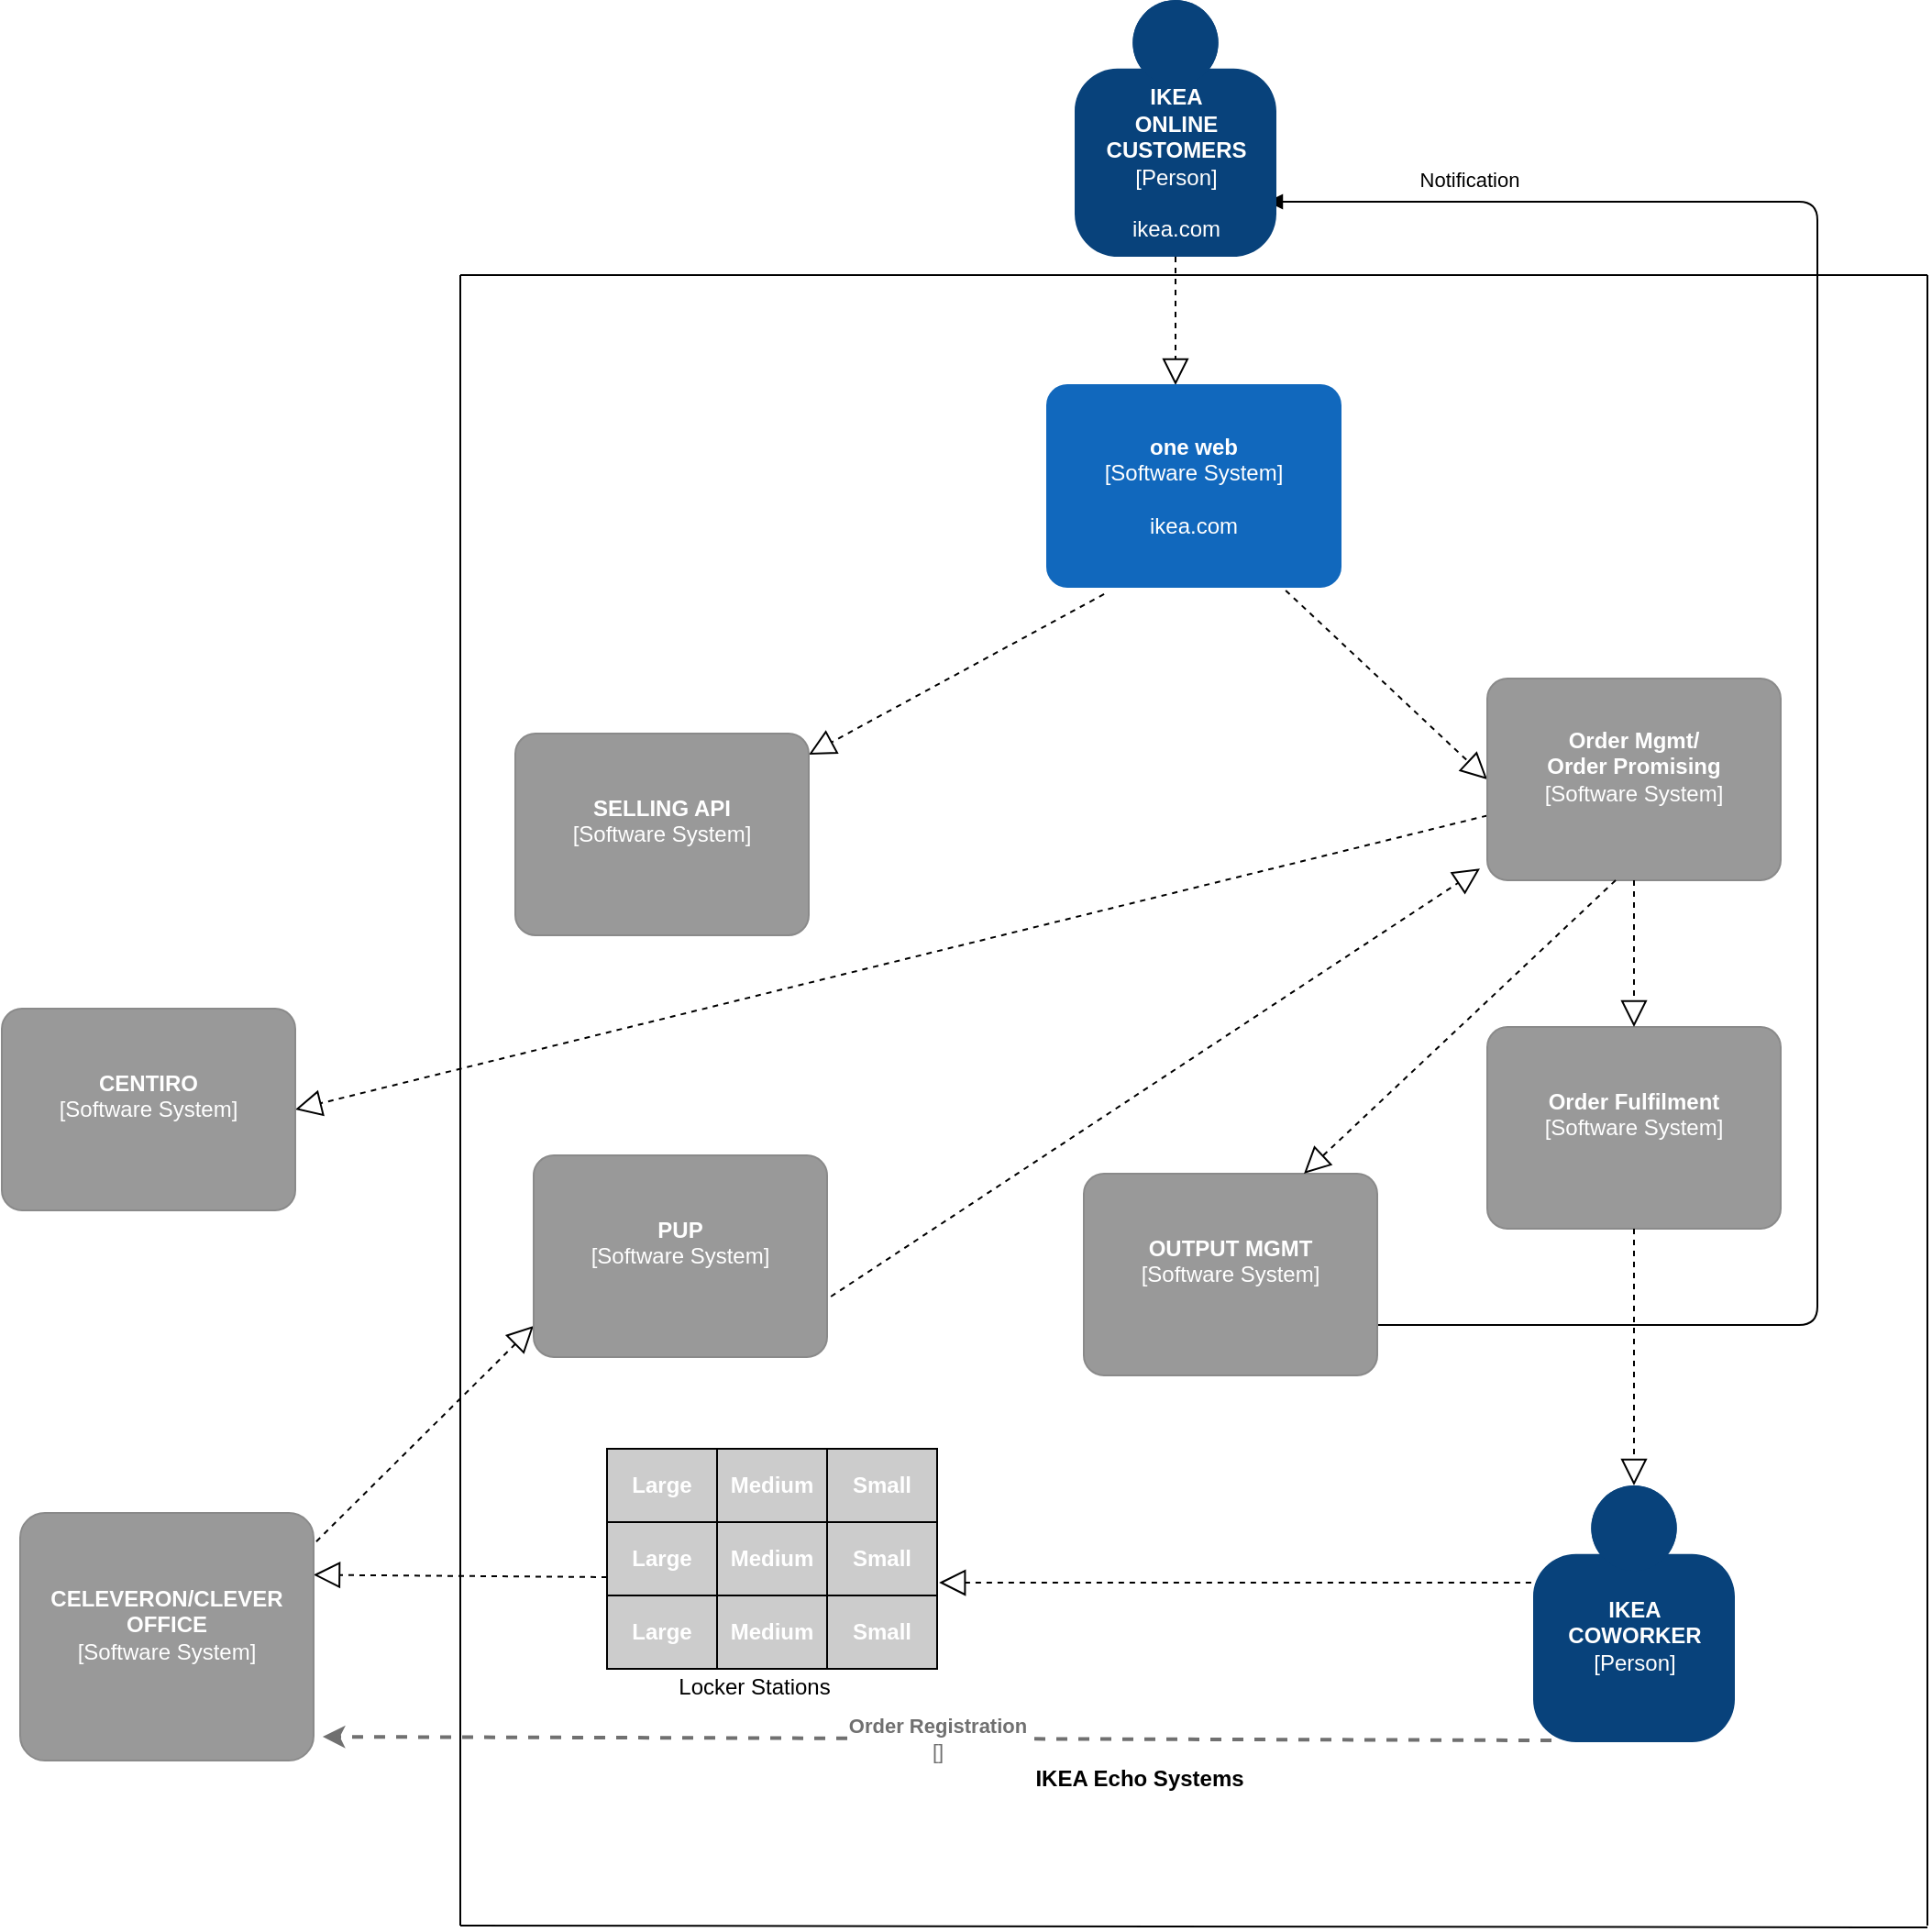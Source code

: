 <mxfile version="14.9.2" type="github" pages="8"><diagram id="s8ScdMJHvmoSf8ZOoIS6" name="Page-1"><mxGraphModel dx="1632" dy="1511" grid="1" gridSize="10" guides="1" tooltips="1" connect="1" arrows="1" fold="1" page="1" pageScale="1" pageWidth="850" pageHeight="1100" math="0" shadow="0"><root><mxCell id="0"/><mxCell id="1" parent="0"/><mxCell id="kbqirv-DuF6EojHoGdtz-1" value="" style="endArrow=block;dashed=1;endFill=0;endSize=12;html=1;exitX=0.5;exitY=1;exitDx=0;exitDy=0;" edge="1" parent="1"><mxGeometry width="160" relative="1" as="geometry"><mxPoint x="430" y="130" as="sourcePoint"/><mxPoint x="430" y="200" as="targetPoint"/></mxGeometry></mxCell><mxCell id="kbqirv-DuF6EojHoGdtz-2" value="" style="endArrow=block;dashed=1;endFill=0;endSize=12;html=1;exitX=0.194;exitY=1.036;exitDx=0;exitDy=0;exitPerimeter=0;" edge="1" parent="1" source="kbqirv-DuF6EojHoGdtz-26" target="kbqirv-DuF6EojHoGdtz-27"><mxGeometry width="160" relative="1" as="geometry"><mxPoint x="423.04" y="321.04" as="sourcePoint"/><mxPoint x="279.04" y="428" as="targetPoint"/></mxGeometry></mxCell><mxCell id="kbqirv-DuF6EojHoGdtz-3" value="" style="endArrow=block;dashed=1;endFill=0;endSize=12;html=1;exitX=0.813;exitY=1.018;exitDx=0;exitDy=0;entryX=0;entryY=0.5;entryDx=0;entryDy=0;entryPerimeter=0;exitPerimeter=0;" edge="1" parent="1" source="kbqirv-DuF6EojHoGdtz-26" target="kbqirv-DuF6EojHoGdtz-28"><mxGeometry width="160" relative="1" as="geometry"><mxPoint x="451.96" y="321.04" as="sourcePoint"/><mxPoint x="597.96" y="428" as="targetPoint"/></mxGeometry></mxCell><mxCell id="kbqirv-DuF6EojHoGdtz-4" value="" style="endArrow=block;dashed=1;endFill=0;endSize=12;html=1;entryX=1;entryY=0.5;entryDx=0;entryDy=0;entryPerimeter=0;" edge="1" parent="1" source="kbqirv-DuF6EojHoGdtz-28" target="kbqirv-DuF6EojHoGdtz-29"><mxGeometry width="160" relative="1" as="geometry"><mxPoint x="660" y="460" as="sourcePoint"/><mxPoint x="660" y="600" as="targetPoint"/></mxGeometry></mxCell><mxCell id="kbqirv-DuF6EojHoGdtz-5" value="" style="endArrow=none;html=1;" edge="1" parent="1"><mxGeometry width="50" height="50" relative="1" as="geometry"><mxPoint x="40" y="1040" as="sourcePoint"/><mxPoint x="40" y="140" as="targetPoint"/></mxGeometry></mxCell><mxCell id="kbqirv-DuF6EojHoGdtz-6" value="" style="endArrow=none;html=1;" edge="1" parent="1"><mxGeometry width="50" height="50" relative="1" as="geometry"><mxPoint x="40" y="140" as="sourcePoint"/><mxPoint x="840" y="140" as="targetPoint"/></mxGeometry></mxCell><mxCell id="kbqirv-DuF6EojHoGdtz-7" value="" style="endArrow=block;dashed=1;endFill=0;endSize=12;html=1;exitX=0.858;exitY=-0.012;exitDx=0;exitDy=0;entryX=0;entryY=0.845;entryDx=0;entryDy=0;entryPerimeter=0;exitPerimeter=0;" edge="1" parent="1" target="kbqirv-DuF6EojHoGdtz-30"><mxGeometry width="160" relative="1" as="geometry"><mxPoint x="-47.04" y="839.04" as="sourcePoint"/><mxPoint x="199.96" y="681.04" as="targetPoint"/></mxGeometry></mxCell><mxCell id="kbqirv-DuF6EojHoGdtz-8" value="" style="endArrow=block;dashed=1;endFill=0;endSize=12;html=1;exitX=1.013;exitY=0.7;exitDx=0;exitDy=0;exitPerimeter=0;entryX=-0.025;entryY=0.942;entryDx=0;entryDy=0;entryPerimeter=0;" edge="1" parent="1" source="kbqirv-DuF6EojHoGdtz-30" target="kbqirv-DuF6EojHoGdtz-28"><mxGeometry width="160" relative="1" as="geometry"><mxPoint x="280.96" y="652" as="sourcePoint"/><mxPoint x="380" y="700" as="targetPoint"/></mxGeometry></mxCell><mxCell id="kbqirv-DuF6EojHoGdtz-9" value="" style="endArrow=block;endFill=1;html=1;edgeStyle=orthogonalEdgeStyle;align=left;verticalAlign=top;exitX=1;exitY=0.75;exitDx=0;exitDy=0;exitPerimeter=0;entryX=1;entryY=0.75;entryDx=0;entryDy=0;" edge="1" parent="1" source="kbqirv-DuF6EojHoGdtz-31"><mxGeometry x="-1" relative="1" as="geometry"><mxPoint x="502.04" y="691.04" as="sourcePoint"/><mxPoint x="480" y="100" as="targetPoint"/><Array as="points"><mxPoint x="780" y="713"/><mxPoint x="780" y="100"/></Array></mxGeometry></mxCell><mxCell id="kbqirv-DuF6EojHoGdtz-10" value="" style="shape=table;html=1;whiteSpace=wrap;startSize=0;container=1;collapsible=0;childLayout=tableLayout;fillColor=#CCCCCC;" vertex="1" parent="1"><mxGeometry x="120" y="780" width="180" height="120" as="geometry"/></mxCell><mxCell id="kbqirv-DuF6EojHoGdtz-11" value="" style="shape=partialRectangle;html=1;whiteSpace=wrap;collapsible=0;dropTarget=0;pointerEvents=0;fillColor=none;top=0;left=0;bottom=0;right=0;points=[[0,0.5],[1,0.5]];portConstraint=eastwest;" vertex="1" parent="kbqirv-DuF6EojHoGdtz-10"><mxGeometry width="180" height="40" as="geometry"/></mxCell><mxCell id="kbqirv-DuF6EojHoGdtz-12" value="&lt;font color=&quot;#ffffff&quot;&gt;&lt;b&gt;Large&lt;/b&gt;&lt;/font&gt;" style="shape=partialRectangle;html=1;whiteSpace=wrap;connectable=0;fillColor=none;top=0;left=0;bottom=0;right=0;overflow=hidden;" vertex="1" parent="kbqirv-DuF6EojHoGdtz-11"><mxGeometry width="60" height="40" as="geometry"/></mxCell><mxCell id="kbqirv-DuF6EojHoGdtz-13" value="&lt;font color=&quot;#ffffff&quot;&gt;&lt;b&gt;Medium&lt;/b&gt;&lt;/font&gt;" style="shape=partialRectangle;html=1;whiteSpace=wrap;connectable=0;fillColor=none;top=0;left=0;bottom=0;right=0;overflow=hidden;" vertex="1" parent="kbqirv-DuF6EojHoGdtz-11"><mxGeometry x="60" width="60" height="40" as="geometry"/></mxCell><mxCell id="kbqirv-DuF6EojHoGdtz-14" value="&lt;font color=&quot;#ffffff&quot;&gt;&lt;b&gt;Small&lt;/b&gt;&lt;/font&gt;" style="shape=partialRectangle;html=1;whiteSpace=wrap;connectable=0;fillColor=none;top=0;left=0;bottom=0;right=0;overflow=hidden;" vertex="1" parent="kbqirv-DuF6EojHoGdtz-11"><mxGeometry x="120" width="60" height="40" as="geometry"/></mxCell><mxCell id="kbqirv-DuF6EojHoGdtz-15" value="" style="shape=partialRectangle;html=1;whiteSpace=wrap;collapsible=0;dropTarget=0;pointerEvents=0;fillColor=none;top=0;left=0;bottom=0;right=0;points=[[0,0.5],[1,0.5]];portConstraint=eastwest;" vertex="1" parent="kbqirv-DuF6EojHoGdtz-10"><mxGeometry y="40" width="180" height="40" as="geometry"/></mxCell><mxCell id="kbqirv-DuF6EojHoGdtz-16" value="&lt;b style=&quot;color: rgb(255 , 255 , 255)&quot;&gt;Large&lt;/b&gt;" style="shape=partialRectangle;html=1;whiteSpace=wrap;connectable=0;fillColor=none;top=0;left=0;bottom=0;right=0;overflow=hidden;" vertex="1" parent="kbqirv-DuF6EojHoGdtz-15"><mxGeometry width="60" height="40" as="geometry"/></mxCell><mxCell id="kbqirv-DuF6EojHoGdtz-17" value="&lt;b style=&quot;color: rgb(255 , 255 , 255)&quot;&gt;Medium&lt;/b&gt;" style="shape=partialRectangle;html=1;whiteSpace=wrap;connectable=0;fillColor=none;top=0;left=0;bottom=0;right=0;overflow=hidden;" vertex="1" parent="kbqirv-DuF6EojHoGdtz-15"><mxGeometry x="60" width="60" height="40" as="geometry"/></mxCell><mxCell id="kbqirv-DuF6EojHoGdtz-18" value="&lt;b style=&quot;color: rgb(255 , 255 , 255)&quot;&gt;Small&lt;/b&gt;" style="shape=partialRectangle;html=1;whiteSpace=wrap;connectable=0;fillColor=none;top=0;left=0;bottom=0;right=0;overflow=hidden;" vertex="1" parent="kbqirv-DuF6EojHoGdtz-15"><mxGeometry x="120" width="60" height="40" as="geometry"/></mxCell><mxCell id="kbqirv-DuF6EojHoGdtz-19" value="" style="shape=partialRectangle;html=1;whiteSpace=wrap;collapsible=0;dropTarget=0;pointerEvents=0;fillColor=none;top=0;left=0;bottom=0;right=0;points=[[0,0.5],[1,0.5]];portConstraint=eastwest;" vertex="1" parent="kbqirv-DuF6EojHoGdtz-10"><mxGeometry y="80" width="180" height="40" as="geometry"/></mxCell><mxCell id="kbqirv-DuF6EojHoGdtz-20" value="&lt;b style=&quot;color: rgb(255 , 255 , 255)&quot;&gt;Large&lt;/b&gt;" style="shape=partialRectangle;html=1;whiteSpace=wrap;connectable=0;fillColor=none;top=0;left=0;bottom=0;right=0;overflow=hidden;" vertex="1" parent="kbqirv-DuF6EojHoGdtz-19"><mxGeometry width="60" height="40" as="geometry"/></mxCell><mxCell id="kbqirv-DuF6EojHoGdtz-21" value="&lt;b style=&quot;color: rgb(255 , 255 , 255)&quot;&gt;Medium&lt;/b&gt;" style="shape=partialRectangle;html=1;whiteSpace=wrap;connectable=0;fillColor=none;top=0;left=0;bottom=0;right=0;overflow=hidden;" vertex="1" parent="kbqirv-DuF6EojHoGdtz-19"><mxGeometry x="60" width="60" height="40" as="geometry"/></mxCell><mxCell id="kbqirv-DuF6EojHoGdtz-22" value="&lt;b style=&quot;color: rgb(255 , 255 , 255)&quot;&gt;Small&lt;/b&gt;" style="shape=partialRectangle;html=1;whiteSpace=wrap;connectable=0;fillColor=none;top=0;left=0;bottom=0;right=0;overflow=hidden;" vertex="1" parent="kbqirv-DuF6EojHoGdtz-19"><mxGeometry x="120" width="60" height="40" as="geometry"/></mxCell><mxCell id="kbqirv-DuF6EojHoGdtz-23" value="" style="endArrow=block;dashed=1;endFill=0;endSize=12;html=1;exitX=0.045;exitY=0.379;exitDx=0;exitDy=0;exitPerimeter=0;entryX=1.006;entryY=0.825;entryDx=0;entryDy=0;entryPerimeter=0;" edge="1" parent="1" source="kbqirv-DuF6EojHoGdtz-35" target="kbqirv-DuF6EojHoGdtz-15"><mxGeometry width="160" relative="1" as="geometry"><mxPoint x="660" y="895" as="sourcePoint"/><mxPoint x="300" y="881" as="targetPoint"/></mxGeometry></mxCell><mxCell id="kbqirv-DuF6EojHoGdtz-24" value="" style="endArrow=block;dashed=1;endFill=0;endSize=12;html=1;exitX=0;exitY=0.75;exitDx=0;exitDy=0;exitPerimeter=0;entryX=1;entryY=0.25;entryDx=0;entryDy=0;entryPerimeter=0;" edge="1" parent="1" source="kbqirv-DuF6EojHoGdtz-15" target="kbqirv-DuF6EojHoGdtz-33"><mxGeometry width="160" relative="1" as="geometry"><mxPoint x="620" y="870" as="sourcePoint"/><mxPoint x="-40" y="872" as="targetPoint"/></mxGeometry></mxCell><object placeholders="1" c4Name="IKEA &#10;ONLINE &#10;CUSTOMERS" c4Type="Person" c4Description="ikea.com" label="&lt;b&gt;%c4Name%&lt;/b&gt;&lt;div&gt;[%c4Type%]&lt;/div&gt;&lt;br&gt;&lt;div&gt;%c4Description%&lt;/div&gt;" id="kbqirv-DuF6EojHoGdtz-25"><mxCell style="html=1;dashed=0;whitespace=wrap;fillColor=#08427b;strokeColor=none;fontColor=#ffffff;shape=mxgraph.c4.person;align=center;metaEdit=1;points=[[0.5,0,0],[1,0.5,0],[1,0.75,0],[0.75,1,0],[0.5,1,0],[0.25,1,0],[0,0.75,0],[0,0.5,0]];metaData={&quot;c4Type&quot;:{&quot;editable&quot;:false}};" vertex="1" parent="1"><mxGeometry x="375" y="-10" width="110.0" height="140" as="geometry"/></mxCell></object><object placeholders="1" c4Name="one web" c4Type="Software System" c4Description="ikea.com" label="&lt;b&gt;%c4Name%&lt;/b&gt;&lt;div&gt;[%c4Type%]&lt;/div&gt;&lt;br&gt;&lt;div&gt;%c4Description%&lt;/div&gt;" id="kbqirv-DuF6EojHoGdtz-26"><mxCell style="rounded=1;whiteSpace=wrap;html=1;labelBackgroundColor=none;fillColor=#1168BD;fontColor=#ffffff;align=center;arcSize=10;strokeColor=#1168BD;metaEdit=1;metaData={&quot;c4Type&quot;:{&quot;editable&quot;:false}};points=[[0.25,0,0],[0.5,0,0],[0.75,0,0],[1,0.25,0],[1,0.5,0],[1,0.75,0],[0.75,1,0],[0.5,1,0],[0.25,1,0],[0,0.75,0],[0,0.5,0],[0,0.25,0]];" vertex="1" parent="1"><mxGeometry x="360" y="200" width="160" height="110.0" as="geometry"/></mxCell></object><object placeholders="1" c4Name="SELLING API" c4Type="Software System" c4Description="" label="&lt;b&gt;%c4Name%&lt;/b&gt;&lt;div&gt;[%c4Type%]&lt;/div&gt;&lt;br&gt;&lt;div&gt;%c4Description%&lt;/div&gt;" id="kbqirv-DuF6EojHoGdtz-27"><mxCell style="rounded=1;whiteSpace=wrap;html=1;labelBackgroundColor=none;fillColor=#999999;fontColor=#ffffff;align=center;arcSize=10;strokeColor=#8A8A8A;metaEdit=1;metaData={&quot;c4Type&quot;:{&quot;editable&quot;:false}};points=[[0.25,0,0],[0.5,0,0],[0.75,0,0],[1,0.25,0],[1,0.5,0],[1,0.75,0],[0.75,1,0],[0.5,1,0],[0.25,1,0],[0,0.75,0],[0,0.5,0],[0,0.25,0]];" vertex="1" parent="1"><mxGeometry x="70" y="390" width="160" height="110.0" as="geometry"/></mxCell></object><object placeholders="1" c4Name="Order Mgmt/&#10;Order Promising" c4Type="Software System" c4Description="" label="&lt;b&gt;%c4Name%&lt;/b&gt;&lt;div&gt;[%c4Type%]&lt;/div&gt;&lt;br&gt;&lt;div&gt;%c4Description%&lt;/div&gt;" id="kbqirv-DuF6EojHoGdtz-28"><mxCell style="rounded=1;whiteSpace=wrap;html=1;labelBackgroundColor=none;fillColor=#999999;fontColor=#ffffff;align=center;arcSize=10;strokeColor=#8A8A8A;metaEdit=1;metaData={&quot;c4Type&quot;:{&quot;editable&quot;:false}};points=[[0.25,0,0],[0.5,0,0],[0.75,0,0],[1,0.25,0],[1,0.5,0],[1,0.75,0],[0.75,1,0],[0.5,1,0],[0.25,1,0],[0,0.75,0],[0,0.5,0],[0,0.25,0]];" vertex="1" parent="1"><mxGeometry x="600" y="360" width="160" height="110.0" as="geometry"/></mxCell></object><object placeholders="1" c4Name="CENTIRO" c4Type="Software System" c4Description="" label="&lt;b&gt;%c4Name%&lt;/b&gt;&lt;div&gt;[%c4Type%]&lt;/div&gt;&lt;br&gt;&lt;div&gt;%c4Description%&lt;/div&gt;" id="kbqirv-DuF6EojHoGdtz-29"><mxCell style="rounded=1;whiteSpace=wrap;html=1;labelBackgroundColor=none;fillColor=#999999;fontColor=#ffffff;align=center;arcSize=10;strokeColor=#8A8A8A;metaEdit=1;metaData={&quot;c4Type&quot;:{&quot;editable&quot;:false}};points=[[0.25,0,0],[0.5,0,0],[0.75,0,0],[1,0.25,0],[1,0.5,0],[1,0.75,0],[0.75,1,0],[0.5,1,0],[0.25,1,0],[0,0.75,0],[0,0.5,0],[0,0.25,0]];" vertex="1" parent="1"><mxGeometry x="-210" y="540" width="160" height="110.0" as="geometry"/></mxCell></object><object placeholders="1" c4Name="PUP" c4Type="Software System" c4Description="" label="&lt;b&gt;%c4Name%&lt;/b&gt;&lt;div&gt;[%c4Type%]&lt;/div&gt;&lt;br&gt;&lt;div&gt;%c4Description%&lt;/div&gt;" id="kbqirv-DuF6EojHoGdtz-30"><mxCell style="rounded=1;whiteSpace=wrap;html=1;labelBackgroundColor=none;fillColor=#999999;fontColor=#ffffff;align=center;arcSize=10;strokeColor=#8A8A8A;metaEdit=1;metaData={&quot;c4Type&quot;:{&quot;editable&quot;:false}};points=[[0.25,0,0],[0.5,0,0],[0.75,0,0],[1,0.25,0],[1,0.5,0],[1,0.75,0],[0.75,1,0],[0.5,1,0],[0.25,1,0],[0,0.75,0],[0,0.5,0],[0,0.25,0]];" vertex="1" parent="1"><mxGeometry x="80" y="620" width="160" height="110.0" as="geometry"/></mxCell></object><object placeholders="1" c4Name="OUTPUT MGMT" c4Type="Software System" c4Description="" label="&lt;b&gt;%c4Name%&lt;/b&gt;&lt;div&gt;[%c4Type%]&lt;/div&gt;&lt;br&gt;&lt;div&gt;%c4Description%&lt;/div&gt;" id="kbqirv-DuF6EojHoGdtz-31"><mxCell style="rounded=1;whiteSpace=wrap;html=1;labelBackgroundColor=none;fillColor=#999999;fontColor=#ffffff;align=center;arcSize=10;strokeColor=#8A8A8A;metaEdit=1;metaData={&quot;c4Type&quot;:{&quot;editable&quot;:false}};points=[[0.25,0,0],[0.5,0,0],[0.75,0,0],[1,0.25,0],[1,0.5,0],[1,0.75,0],[0.75,1,0],[0.5,1,0],[0.25,1,0],[0,0.75,0],[0,0.5,0],[0,0.25,0]];" vertex="1" parent="1"><mxGeometry x="380" y="630" width="160" height="110.0" as="geometry"/></mxCell></object><object placeholders="1" c4Name="Order Fulfilment" c4Type="Software System" c4Description="" label="&lt;b&gt;%c4Name%&lt;/b&gt;&lt;div&gt;[%c4Type%]&lt;/div&gt;&lt;br&gt;&lt;div&gt;%c4Description%&lt;/div&gt;" id="kbqirv-DuF6EojHoGdtz-32"><mxCell style="rounded=1;whiteSpace=wrap;html=1;labelBackgroundColor=none;fillColor=#999999;fontColor=#ffffff;align=center;arcSize=10;strokeColor=#8A8A8A;metaEdit=1;metaData={&quot;c4Type&quot;:{&quot;editable&quot;:false}};points=[[0.25,0,0],[0.5,0,0],[0.75,0,0],[1,0.25,0],[1,0.5,0],[1,0.75,0],[0.75,1,0],[0.5,1,0],[0.25,1,0],[0,0.75,0],[0,0.5,0],[0,0.25,0]];" vertex="1" parent="1"><mxGeometry x="600" y="550" width="160" height="110.0" as="geometry"/></mxCell></object><object placeholders="1" c4Name="CELEVERON/CLEVER OFFICE" c4Type="Software System" c4Description="" label="&lt;b&gt;%c4Name%&lt;/b&gt;&lt;div&gt;[%c4Type%]&lt;/div&gt;&lt;br&gt;&lt;div&gt;%c4Description%&lt;/div&gt;" id="kbqirv-DuF6EojHoGdtz-33"><mxCell style="rounded=1;whiteSpace=wrap;html=1;labelBackgroundColor=none;fillColor=#999999;fontColor=#ffffff;align=center;arcSize=10;strokeColor=#8A8A8A;metaEdit=1;metaData={&quot;c4Type&quot;:{&quot;editable&quot;:false}};points=[[0.25,0,0],[0.5,0,0],[0.75,0,0],[1,0.25,0],[1,0.5,0],[1,0.75,0],[0.75,1,0],[0.5,1,0],[0.25,1,0],[0,0.75,0],[0,0.5,0],[0,0.25,0]];" vertex="1" parent="1"><mxGeometry x="-200" y="815" width="160" height="135" as="geometry"/></mxCell></object><mxCell id="kbqirv-DuF6EojHoGdtz-34" value="&lt;b&gt;IKEA Echo Systems&lt;/b&gt;" style="text;html=1;align=center;verticalAlign=middle;resizable=0;points=[];autosize=1;strokeColor=none;" vertex="1" parent="1"><mxGeometry x="345" y="950" width="130" height="20" as="geometry"/></mxCell><object placeholders="1" c4Name="IKEA &#10;COWORKER" c4Type="Person" c4Description="" label="&lt;b&gt;%c4Name%&lt;/b&gt;&lt;div&gt;[%c4Type%]&lt;/div&gt;&lt;br&gt;&lt;div&gt;%c4Description%&lt;/div&gt;" id="kbqirv-DuF6EojHoGdtz-35"><mxCell style="html=1;dashed=0;whitespace=wrap;fillColor=#08427b;strokeColor=none;fontColor=#ffffff;shape=mxgraph.c4.person;align=center;metaEdit=1;points=[[0.5,0,0],[1,0.5,0],[1,0.75,0],[0.75,1,0],[0.5,1,0],[0.25,1,0],[0,0.75,0],[0,0.5,0]];metaData={&quot;c4Type&quot;:{&quot;editable&quot;:false}};" vertex="1" parent="1"><mxGeometry x="625" y="800" width="110.0" height="140" as="geometry"/></mxCell></object><mxCell id="kbqirv-DuF6EojHoGdtz-36" value="" style="endArrow=none;html=1;" edge="1" parent="1"><mxGeometry width="50" height="50" relative="1" as="geometry"><mxPoint x="40" y="1040" as="sourcePoint"/><mxPoint x="840" y="1041" as="targetPoint"/></mxGeometry></mxCell><mxCell id="kbqirv-DuF6EojHoGdtz-37" value="" style="endArrow=block;dashed=1;endFill=0;endSize=12;html=1;entryX=0.5;entryY=0;entryDx=0;entryDy=0;entryPerimeter=0;" edge="1" parent="1" source="kbqirv-DuF6EojHoGdtz-28" target="kbqirv-DuF6EojHoGdtz-32"><mxGeometry width="160" relative="1" as="geometry"><mxPoint x="450.08" y="483.96" as="sourcePoint"/><mxPoint x="442.96" y="380" as="targetPoint"/></mxGeometry></mxCell><mxCell id="kbqirv-DuF6EojHoGdtz-38" value="" style="endArrow=block;dashed=1;endFill=0;endSize=12;html=1;exitX=0.5;exitY=1;exitDx=0;exitDy=0;exitPerimeter=0;entryX=0.5;entryY=0;entryDx=0;entryDy=0;entryPerimeter=0;" edge="1" parent="1" source="kbqirv-DuF6EojHoGdtz-32" target="kbqirv-DuF6EojHoGdtz-35"><mxGeometry width="160" relative="1" as="geometry"><mxPoint x="715" y="670" as="sourcePoint"/><mxPoint x="660" y="800" as="targetPoint"/></mxGeometry></mxCell><object placeholders="1" c4Type="Relationship" c4Technology="" c4Description="Order Registration" label="&lt;div style=&quot;text-align: left&quot;&gt;&lt;div style=&quot;text-align: center&quot;&gt;&lt;b&gt;%c4Description%&lt;/b&gt;&lt;/div&gt;&lt;div style=&quot;text-align: center&quot;&gt;[%c4Technology%]&lt;/div&gt;&lt;/div&gt;" id="kbqirv-DuF6EojHoGdtz-39"><mxCell style="edgeStyle=none;rounded=0;html=1;jettySize=auto;orthogonalLoop=1;strokeColor=#707070;strokeWidth=2;fontColor=#707070;jumpStyle=none;dashed=1;metaEdit=1;metaData={&quot;c4Type&quot;:{&quot;editable&quot;:false}};exitX=0.091;exitY=0.993;exitDx=0;exitDy=0;exitPerimeter=0;entryX=1.031;entryY=0.904;entryDx=0;entryDy=0;entryPerimeter=0;" edge="1" parent="1" source="kbqirv-DuF6EojHoGdtz-35" target="kbqirv-DuF6EojHoGdtz-33"><mxGeometry width="160" relative="1" as="geometry"><mxPoint x="280" y="840" as="sourcePoint"/><mxPoint x="-60" y="930" as="targetPoint"/></mxGeometry></mxCell></object><mxCell id="kbqirv-DuF6EojHoGdtz-40" value="Locker Stations" style="text;html=1;align=center;verticalAlign=middle;resizable=0;points=[];autosize=1;strokeColor=none;" vertex="1" parent="1"><mxGeometry x="150" y="900" width="100" height="20" as="geometry"/></mxCell><mxCell id="kbqirv-DuF6EojHoGdtz-41" value="&lt;br style=&quot;font-size: 11px ; text-align: left&quot;&gt;&lt;span style=&quot;font-size: 11px ; text-align: left ; background-color: rgb(255 , 255 , 255)&quot;&gt;Notification&lt;/span&gt;" style="text;html=1;align=center;verticalAlign=middle;resizable=0;points=[];autosize=1;strokeColor=none;" vertex="1" parent="1"><mxGeometry x="555" y="65" width="70" height="30" as="geometry"/></mxCell><mxCell id="kbqirv-DuF6EojHoGdtz-42" value="" style="endArrow=none;html=1;" edge="1" parent="1"><mxGeometry width="50" height="50" relative="1" as="geometry"><mxPoint x="840" y="1040" as="sourcePoint"/><mxPoint x="840" y="140" as="targetPoint"/></mxGeometry></mxCell><mxCell id="kbqirv-DuF6EojHoGdtz-43" value="" style="endArrow=block;dashed=1;endFill=0;endSize=12;html=1;entryX=0.75;entryY=0;entryDx=0;entryDy=0;entryPerimeter=0;" edge="1" parent="1" target="kbqirv-DuF6EojHoGdtz-31"><mxGeometry width="160" relative="1" as="geometry"><mxPoint x="670" y="470" as="sourcePoint"/><mxPoint x="606" y="473.62" as="targetPoint"/></mxGeometry></mxCell></root></mxGraphModel></diagram><diagram name="phase1-pup-container-diagram" id="vHpVqHlciz7oDBwWO_Fy"><mxGraphModel dx="2374" dy="1863" grid="1" gridSize="10" guides="1" tooltips="1" connect="1" arrows="1" fold="1" page="1" pageScale="1" pageWidth="850" pageHeight="1100" math="0" shadow="0"><root><mxCell id="gYiuaUVDCKrjKXli-zU9-0"/><mxCell id="gYiuaUVDCKrjKXli-zU9-1" parent="gYiuaUVDCKrjKXli-zU9-0"/><mxCell id="gYiuaUVDCKrjKXli-zU9-6" value="" style="endArrow=none;html=1;" parent="gYiuaUVDCKrjKXli-zU9-1" edge="1"><mxGeometry width="50" height="50" relative="1" as="geometry"><mxPoint x="-20" y="1420" as="sourcePoint"/><mxPoint x="-20" y="145" as="targetPoint"/></mxGeometry></mxCell><mxCell id="gYiuaUVDCKrjKXli-zU9-10" value="" style="endArrow=block;endFill=1;html=1;edgeStyle=orthogonalEdgeStyle;align=left;verticalAlign=top;exitX=1;exitY=0.75;exitDx=0;exitDy=0;exitPerimeter=0;entryX=1;entryY=0.75;entryDx=0;entryDy=0;" parent="gYiuaUVDCKrjKXli-zU9-1" source="gYiuaUVDCKrjKXli-zU9-32" edge="1"><mxGeometry x="-1" relative="1" as="geometry"><mxPoint x="502.04" y="691.04" as="sourcePoint"/><mxPoint x="480" y="100" as="targetPoint"/><Array as="points"><mxPoint x="1590" y="730"/><mxPoint x="1570" y="730"/><mxPoint x="1570" y="100"/></Array></mxGeometry></mxCell><mxCell id="gYiuaUVDCKrjKXli-zU9-11" value="" style="shape=table;html=1;whiteSpace=wrap;startSize=0;container=1;collapsible=0;childLayout=tableLayout;fillColor=#CCCCCC;" parent="gYiuaUVDCKrjKXli-zU9-1" vertex="1"><mxGeometry x="80" y="1050" width="180" height="140" as="geometry"/></mxCell><mxCell id="gYiuaUVDCKrjKXli-zU9-12" value="" style="shape=partialRectangle;html=1;whiteSpace=wrap;collapsible=0;dropTarget=0;pointerEvents=0;fillColor=none;top=0;left=0;bottom=0;right=0;points=[[0,0.5],[1,0.5]];portConstraint=eastwest;" parent="gYiuaUVDCKrjKXli-zU9-11" vertex="1"><mxGeometry width="180" height="47" as="geometry"/></mxCell><mxCell id="gYiuaUVDCKrjKXli-zU9-13" value="&lt;font color=&quot;#ffffff&quot;&gt;&lt;b&gt;Large&lt;/b&gt;&lt;/font&gt;" style="shape=partialRectangle;html=1;whiteSpace=wrap;connectable=0;fillColor=none;top=0;left=0;bottom=0;right=0;overflow=hidden;" parent="gYiuaUVDCKrjKXli-zU9-12" vertex="1"><mxGeometry width="60" height="47" as="geometry"/></mxCell><mxCell id="gYiuaUVDCKrjKXli-zU9-14" value="&lt;font color=&quot;#ffffff&quot;&gt;&lt;b&gt;Medium&lt;/b&gt;&lt;/font&gt;" style="shape=partialRectangle;html=1;whiteSpace=wrap;connectable=0;fillColor=none;top=0;left=0;bottom=0;right=0;overflow=hidden;" parent="gYiuaUVDCKrjKXli-zU9-12" vertex="1"><mxGeometry x="60" width="60" height="47" as="geometry"/></mxCell><mxCell id="gYiuaUVDCKrjKXli-zU9-15" value="&lt;font color=&quot;#ffffff&quot;&gt;&lt;b&gt;Small&lt;/b&gt;&lt;/font&gt;" style="shape=partialRectangle;html=1;whiteSpace=wrap;connectable=0;fillColor=none;top=0;left=0;bottom=0;right=0;overflow=hidden;" parent="gYiuaUVDCKrjKXli-zU9-12" vertex="1"><mxGeometry x="120" width="60" height="47" as="geometry"/></mxCell><mxCell id="gYiuaUVDCKrjKXli-zU9-16" value="" style="shape=partialRectangle;html=1;whiteSpace=wrap;collapsible=0;dropTarget=0;pointerEvents=0;fillColor=none;top=0;left=0;bottom=0;right=0;points=[[0,0.5],[1,0.5]];portConstraint=eastwest;" parent="gYiuaUVDCKrjKXli-zU9-11" vertex="1"><mxGeometry y="47" width="180" height="46" as="geometry"/></mxCell><mxCell id="gYiuaUVDCKrjKXli-zU9-17" value="&lt;b style=&quot;color: rgb(255 , 255 , 255)&quot;&gt;Large&lt;/b&gt;" style="shape=partialRectangle;html=1;whiteSpace=wrap;connectable=0;fillColor=none;top=0;left=0;bottom=0;right=0;overflow=hidden;" parent="gYiuaUVDCKrjKXli-zU9-16" vertex="1"><mxGeometry width="60" height="46" as="geometry"/></mxCell><mxCell id="gYiuaUVDCKrjKXli-zU9-18" value="&lt;b style=&quot;color: rgb(255 , 255 , 255)&quot;&gt;Medium&lt;/b&gt;" style="shape=partialRectangle;html=1;whiteSpace=wrap;connectable=0;fillColor=none;top=0;left=0;bottom=0;right=0;overflow=hidden;" parent="gYiuaUVDCKrjKXli-zU9-16" vertex="1"><mxGeometry x="60" width="60" height="46" as="geometry"/></mxCell><mxCell id="gYiuaUVDCKrjKXli-zU9-19" value="&lt;b style=&quot;color: rgb(255 , 255 , 255)&quot;&gt;Small&lt;/b&gt;" style="shape=partialRectangle;html=1;whiteSpace=wrap;connectable=0;fillColor=none;top=0;left=0;bottom=0;right=0;overflow=hidden;" parent="gYiuaUVDCKrjKXli-zU9-16" vertex="1"><mxGeometry x="120" width="60" height="46" as="geometry"/></mxCell><mxCell id="gYiuaUVDCKrjKXli-zU9-20" value="" style="shape=partialRectangle;html=1;whiteSpace=wrap;collapsible=0;dropTarget=0;pointerEvents=0;fillColor=none;top=0;left=0;bottom=0;right=0;points=[[0,0.5],[1,0.5]];portConstraint=eastwest;" parent="gYiuaUVDCKrjKXli-zU9-11" vertex="1"><mxGeometry y="93" width="180" height="47" as="geometry"/></mxCell><mxCell id="gYiuaUVDCKrjKXli-zU9-21" value="&lt;b style=&quot;color: rgb(255 , 255 , 255)&quot;&gt;Large&lt;/b&gt;" style="shape=partialRectangle;html=1;whiteSpace=wrap;connectable=0;fillColor=none;top=0;left=0;bottom=0;right=0;overflow=hidden;" parent="gYiuaUVDCKrjKXli-zU9-20" vertex="1"><mxGeometry width="60" height="47" as="geometry"/></mxCell><mxCell id="gYiuaUVDCKrjKXli-zU9-22" value="&lt;b style=&quot;color: rgb(255 , 255 , 255)&quot;&gt;Medium&lt;/b&gt;" style="shape=partialRectangle;html=1;whiteSpace=wrap;connectable=0;fillColor=none;top=0;left=0;bottom=0;right=0;overflow=hidden;" parent="gYiuaUVDCKrjKXli-zU9-20" vertex="1"><mxGeometry x="60" width="60" height="47" as="geometry"/></mxCell><mxCell id="gYiuaUVDCKrjKXli-zU9-23" value="&lt;b style=&quot;color: rgb(255 , 255 , 255)&quot;&gt;Small&lt;/b&gt;" style="shape=partialRectangle;html=1;whiteSpace=wrap;connectable=0;fillColor=none;top=0;left=0;bottom=0;right=0;overflow=hidden;" parent="gYiuaUVDCKrjKXli-zU9-20" vertex="1"><mxGeometry x="120" width="60" height="47" as="geometry"/></mxCell><object placeholders="1" c4Name="IKEA &#10;ONLINE &#10;CUSTOMERS" c4Type="Person" c4Description="ikea.com" label="&lt;b&gt;%c4Name%&lt;/b&gt;&lt;div&gt;[%c4Type%]&lt;/div&gt;&lt;br&gt;&lt;div&gt;%c4Description%&lt;/div&gt;" id="gYiuaUVDCKrjKXli-zU9-26"><mxCell style="html=1;dashed=0;whitespace=wrap;fillColor=#08427b;strokeColor=none;fontColor=#ffffff;shape=mxgraph.c4.person;align=center;metaEdit=1;points=[[0.5,0,0],[1,0.5,0],[1,0.75,0],[0.75,1,0],[0.5,1,0],[0.25,1,0],[0,0.75,0],[0,0.5,0]];metaData={&quot;c4Type&quot;:{&quot;editable&quot;:false}};" parent="gYiuaUVDCKrjKXli-zU9-1" vertex="1"><mxGeometry x="375" y="-10" width="110.0" height="140" as="geometry"/></mxCell></object><object placeholders="1" c4Name="Web Application/ikea app" c4Type="Software System" c4Description="One Web" label="&lt;b&gt;%c4Name%&lt;/b&gt;&lt;div&gt;[%c4Type%]&lt;/div&gt;&lt;br&gt;&lt;div&gt;%c4Description%&lt;/div&gt;" id="gYiuaUVDCKrjKXli-zU9-27"><mxCell style="rounded=1;whiteSpace=wrap;html=1;labelBackgroundColor=none;fillColor=#1168BD;fontColor=#ffffff;align=center;arcSize=10;strokeColor=#1168BD;metaEdit=1;metaData={&quot;c4Type&quot;:{&quot;editable&quot;:false}};points=[[0.25,0,0],[0.5,0,0],[0.75,0,0],[1,0.25,0],[1,0.5,0],[1,0.75,0],[0.75,1,0],[0.5,1,0],[0.25,1,0],[0,0.75,0],[0,0.5,0],[0,0.25,0]];" parent="gYiuaUVDCKrjKXli-zU9-1" vertex="1"><mxGeometry x="360" y="240" width="160" height="110.0" as="geometry"/></mxCell></object><object placeholders="1" c4Name="SELLING BACKEND" c4Type="Software System" c4Description="" label="&lt;b&gt;%c4Name%&lt;/b&gt;&lt;div&gt;[%c4Type%]&lt;/div&gt;&lt;br&gt;&lt;div&gt;%c4Description%&lt;/div&gt;" id="gYiuaUVDCKrjKXli-zU9-28"><mxCell style="rounded=1;whiteSpace=wrap;html=1;labelBackgroundColor=none;fillColor=#999999;fontColor=#ffffff;align=center;arcSize=10;strokeColor=#8A8A8A;metaEdit=1;metaData={&quot;c4Type&quot;:{&quot;editable&quot;:false}};points=[[0.25,0,0],[0.5,0,0],[0.75,0,0],[1,0.25,0],[1,0.5,0],[1,0.75,0],[0.75,1,0],[0.5,1,0],[0.25,1,0],[0,0.75,0],[0,0.5,0],[0,0.25,0]];" parent="gYiuaUVDCKrjKXli-zU9-1" vertex="1"><mxGeometry x="10" y="370" width="160" height="110.0" as="geometry"/></mxCell></object><object placeholders="1" c4Name="OM/OP" c4Type="Software System" c4Description="" label="&lt;b&gt;%c4Name%&lt;/b&gt;&lt;div&gt;[%c4Type%]&lt;/div&gt;&lt;br&gt;&lt;div&gt;%c4Description%&lt;/div&gt;" id="gYiuaUVDCKrjKXli-zU9-29"><mxCell style="rounded=1;whiteSpace=wrap;html=1;labelBackgroundColor=none;fillColor=#999999;fontColor=#ffffff;align=center;arcSize=10;strokeColor=#8A8A8A;metaEdit=1;metaData={&quot;c4Type&quot;:{&quot;editable&quot;:false}};points=[[0.25,0,0],[0.5,0,0],[0.75,0,0],[1,0.25,0],[1,0.5,0],[1,0.75,0],[0.75,1,0],[0.5,1,0],[0.25,1,0],[0,0.75,0],[0,0.5,0],[0,0.25,0]];" parent="gYiuaUVDCKrjKXli-zU9-1" vertex="1"><mxGeometry x="1020" y="360" width="160" height="110.0" as="geometry"/></mxCell></object><object placeholders="1" c4Name="CENTIRO" c4Type="Software System" c4Description="" label="&lt;b&gt;%c4Name%&lt;/b&gt;&lt;div&gt;[%c4Type%]&lt;/div&gt;&lt;br&gt;&lt;div&gt;%c4Description%&lt;/div&gt;" id="gYiuaUVDCKrjKXli-zU9-30"><mxCell style="rounded=1;whiteSpace=wrap;html=1;labelBackgroundColor=none;fillColor=#999999;fontColor=#ffffff;align=center;arcSize=10;strokeColor=#8A8A8A;metaEdit=1;metaData={&quot;c4Type&quot;:{&quot;editable&quot;:false}};points=[[0.25,0,0],[0.5,0,0],[0.75,0,0],[1,0.25,0],[1,0.5,0],[1,0.75,0],[0.75,1,0],[0.5,1,0],[0.25,1,0],[0,0.75,0],[0,0.5,0],[0,0.25,0]];" parent="gYiuaUVDCKrjKXli-zU9-1" vertex="1"><mxGeometry x="-210" y="540" width="160" height="110.0" as="geometry"/></mxCell></object><object placeholders="1" c4Name="PUP CLEVERON CONN" c4Type="Software System" c4Description="" label="&lt;b&gt;%c4Name%&lt;/b&gt;&lt;div&gt;[%c4Type%]&lt;/div&gt;&lt;br&gt;&lt;div&gt;%c4Description%&lt;/div&gt;" id="gYiuaUVDCKrjKXli-zU9-31"><mxCell style="rounded=1;whiteSpace=wrap;html=1;labelBackgroundColor=none;fillColor=#999999;fontColor=#ffffff;align=center;arcSize=10;strokeColor=#8A8A8A;metaEdit=1;metaData={&quot;c4Type&quot;:{&quot;editable&quot;:false}};points=[[0.25,0,0],[0.5,0,0],[0.75,0,0],[1,0.25,0],[1,0.5,0],[1,0.75,0],[0.75,1,0],[0.5,1,0],[0.25,1,0],[0,0.75,0],[0,0.5,0],[0,0.25,0]];" parent="gYiuaUVDCKrjKXli-zU9-1" vertex="1"><mxGeometry x="345" y="690" width="160" height="110.0" as="geometry"/></mxCell></object><object placeholders="1" c4Name="OUTPUT MGMT" c4Type="Software System" c4Description="" label="&lt;b&gt;%c4Name%&lt;/b&gt;&lt;div&gt;[%c4Type%]&lt;/div&gt;&lt;br&gt;&lt;div&gt;%c4Description%&lt;/div&gt;" id="gYiuaUVDCKrjKXli-zU9-32"><mxCell style="rounded=1;whiteSpace=wrap;html=1;labelBackgroundColor=none;fillColor=#999999;fontColor=#ffffff;align=center;arcSize=10;strokeColor=#8A8A8A;metaEdit=1;metaData={&quot;c4Type&quot;:{&quot;editable&quot;:false}};points=[[0.25,0,0],[0.5,0,0],[0.75,0,0],[1,0.25,0],[1,0.5,0],[1,0.75,0],[0.75,1,0],[0.5,1,0],[0.25,1,0],[0,0.75,0],[0,0.5,0],[0,0.25,0]];" parent="gYiuaUVDCKrjKXli-zU9-1" vertex="1"><mxGeometry x="1430" y="730" width="160" height="110.0" as="geometry"/></mxCell></object><object placeholders="1" c4Name="CELEVERON" c4Type="Software System" c4Description="CLEVERON/CLEVER OFFICE" label="&lt;b&gt;%c4Name%&lt;/b&gt;&lt;div&gt;[%c4Type%]&lt;/div&gt;&lt;br&gt;&lt;div&gt;%c4Description%&lt;/div&gt;" id="gYiuaUVDCKrjKXli-zU9-35"><mxCell style="rounded=1;whiteSpace=wrap;html=1;labelBackgroundColor=none;fillColor=#999999;fontColor=#ffffff;align=center;arcSize=10;strokeColor=#8A8A8A;metaEdit=1;metaData={&quot;c4Type&quot;:{&quot;editable&quot;:false}};points=[[0.25,0,0],[0.5,0,0],[0.75,0,0],[1,0.25,0],[1,0.5,0],[1,0.75,0],[0.75,1,0],[0.5,1,0],[0.25,1,0],[0,0.75,0],[0,0.5,0],[0,0.25,0]];" parent="gYiuaUVDCKrjKXli-zU9-1" vertex="1"><mxGeometry x="-270" y="1090" width="160" height="220" as="geometry"/></mxCell></object><object placeholders="1" c4Name="IKEA &#10;COWORKER&#10;1. Order is notified to MHS&#10;2. CleverOffice is &#10;used to reg order &#10;to cleveron" c4Type="Person" c4Description="App" label="&lt;b&gt;%c4Name%&lt;/b&gt;&lt;div&gt;[%c4Type%]&lt;/div&gt;&lt;br&gt;&lt;div&gt;%c4Description%&lt;/div&gt;" id="gYiuaUVDCKrjKXli-zU9-37"><mxCell style="html=1;dashed=0;whitespace=wrap;fillColor=#08427b;strokeColor=none;fontColor=#ffffff;shape=mxgraph.c4.person;align=center;metaEdit=1;points=[[0.5,0,0],[1,0.5,0],[1,0.75,0],[0.75,1,0],[0.5,1,0],[0.25,1,0],[0,0.75,0],[0,0.5,0]];metaData={&quot;c4Type&quot;:{&quot;editable&quot;:false}};" parent="gYiuaUVDCKrjKXli-zU9-1" vertex="1"><mxGeometry x="1050" y="1060" width="160" height="190" as="geometry"/></mxCell></object><object placeholders="1" c4Type="Relationship" c4Technology="Browser/MobileApp" c4Description="Browse to ikea.com/App" label="&lt;div style=&quot;text-align: left&quot;&gt;&lt;div style=&quot;text-align: center&quot;&gt;&lt;b&gt;%c4Description%&lt;/b&gt;&lt;/div&gt;&lt;div style=&quot;text-align: center&quot;&gt;[%c4Technology%]&lt;/div&gt;&lt;/div&gt;" id="JJy3rmcdOyBuQvBrorKy-1"><mxCell style="edgeStyle=none;rounded=0;html=1;jettySize=auto;orthogonalLoop=1;strokeColor=#707070;strokeWidth=2;fontColor=#707070;jumpStyle=none;dashed=1;metaEdit=1;metaData={&quot;c4Type&quot;:{&quot;editable&quot;:false}};exitX=0.5;exitY=1;exitDx=0;exitDy=0;exitPerimeter=0;" parent="gYiuaUVDCKrjKXli-zU9-1" source="gYiuaUVDCKrjKXli-zU9-26" edge="1"><mxGeometry width="160" relative="1" as="geometry"><mxPoint x="270" y="330" as="sourcePoint"/><mxPoint x="430" y="240" as="targetPoint"/></mxGeometry></mxCell></object><object placeholders="1" c4Type="Relationship" c4Technology="To selling API&#10;&#10;1. All products related API" c4Description="Makes REST API call" label="&lt;div style=&quot;text-align: left&quot;&gt;&lt;div style=&quot;text-align: center&quot;&gt;&lt;b&gt;%c4Description%&lt;/b&gt;&lt;/div&gt;&lt;div style=&quot;text-align: center&quot;&gt;[%c4Technology%]&lt;/div&gt;&lt;/div&gt;" id="JJy3rmcdOyBuQvBrorKy-2"><mxCell style="edgeStyle=none;rounded=0;html=1;jettySize=auto;orthogonalLoop=1;strokeColor=#707070;strokeWidth=2;fontColor=#707070;jumpStyle=none;dashed=1;metaEdit=1;metaData={&quot;c4Type&quot;:{&quot;editable&quot;:false}};exitX=0.356;exitY=1.018;exitDx=0;exitDy=0;exitPerimeter=0;entryX=1;entryY=0.5;entryDx=0;entryDy=0;entryPerimeter=0;" parent="gYiuaUVDCKrjKXli-zU9-1" source="gYiuaUVDCKrjKXli-zU9-27" target="gYiuaUVDCKrjKXli-zU9-28" edge="1"><mxGeometry x="-0.173" y="-1" width="160" relative="1" as="geometry"><mxPoint x="440" y="140" as="sourcePoint"/><mxPoint x="440" y="250" as="targetPoint"/><mxPoint y="1" as="offset"/></mxGeometry></mxCell></object><object placeholders="1" c4Type="Relationship" c4Technology="To OM API&#10;&#10;1. All order management related API&#10;2. List Delivery options&#10;3. Get Time Windows" c4Description="Makes REST API call" label="&lt;div style=&quot;text-align: left&quot;&gt;&lt;div style=&quot;text-align: center&quot;&gt;&lt;b&gt;%c4Description%&lt;/b&gt;&lt;/div&gt;&lt;div style=&quot;text-align: center&quot;&gt;[%c4Technology%]&lt;/div&gt;&lt;/div&gt;" id="JJy3rmcdOyBuQvBrorKy-3"><mxCell style="edgeStyle=none;rounded=0;html=1;jettySize=auto;orthogonalLoop=1;strokeColor=#707070;strokeWidth=2;fontColor=#707070;jumpStyle=none;dashed=1;metaEdit=1;metaData={&quot;c4Type&quot;:{&quot;editable&quot;:false}};exitX=0.5;exitY=1;exitDx=0;exitDy=0;exitPerimeter=0;entryX=0;entryY=0.5;entryDx=0;entryDy=0;entryPerimeter=0;" parent="gYiuaUVDCKrjKXli-zU9-1" source="gYiuaUVDCKrjKXli-zU9-27" target="gYiuaUVDCKrjKXli-zU9-29" edge="1"><mxGeometry x="0.214" y="39" width="160" relative="1" as="geometry"><mxPoint x="426.96" y="361.98" as="sourcePoint"/><mxPoint x="290" y="455" as="targetPoint"/><mxPoint as="offset"/></mxGeometry></mxCell></object><object placeholders="1" c4Type="Relationship" c4Technology="To Centiro API to get &#10;list of delivery options &#10;and available time windows&#10;&#10;1. List delivery options&#10;2. Get TimeWindows" c4Description="Makes REST API call" label="&lt;div style=&quot;text-align: left&quot;&gt;&lt;div style=&quot;text-align: center&quot;&gt;&lt;b&gt;%c4Description%&lt;/b&gt;&lt;/div&gt;&lt;div style=&quot;text-align: center&quot;&gt;[%c4Technology%]&lt;/div&gt;&lt;/div&gt;" id="JJy3rmcdOyBuQvBrorKy-4"><mxCell style="edgeStyle=none;rounded=0;html=1;jettySize=auto;orthogonalLoop=1;strokeColor=#707070;strokeWidth=2;fontColor=#707070;jumpStyle=none;dashed=1;metaEdit=1;metaData={&quot;c4Type&quot;:{&quot;editable&quot;:false}};exitX=0.2;exitY=1.027;exitDx=0;exitDy=0;exitPerimeter=0;entryX=1.013;entryY=0.327;entryDx=0;entryDy=0;entryPerimeter=0;" parent="gYiuaUVDCKrjKXli-zU9-1" source="gYiuaUVDCKrjKXli-zU9-29" target="gYiuaUVDCKrjKXli-zU9-30" edge="1"><mxGeometry x="0.219" y="-16" width="160" relative="1" as="geometry"><mxPoint x="450" y="360" as="sourcePoint"/><mxPoint x="625" y="475" as="targetPoint"/><mxPoint x="-1" as="offset"/></mxGeometry></mxCell></object><object placeholders="1" c4Name="Order Fulfilment&#10;1. MHS&#10;2.CWIS" c4Type="Software System" c4Description="" label="&lt;b&gt;%c4Name%&lt;/b&gt;&lt;div&gt;[%c4Type%]&lt;/div&gt;&lt;br&gt;&lt;div&gt;%c4Description%&lt;/div&gt;" id="R88ycVROAfBv-rHJ_DwE-0"><mxCell style="rounded=1;whiteSpace=wrap;html=1;labelBackgroundColor=none;fillColor=#999999;fontColor=#ffffff;align=center;arcSize=10;strokeColor=#8A8A8A;metaEdit=1;metaData={&quot;c4Type&quot;:{&quot;editable&quot;:false}};points=[[0.25,0,0],[0.5,0,0],[0.75,0,0],[1,0.25,0],[1,0.5,0],[1,0.75,0],[0.75,1,0],[0.5,1,0],[0.25,1,0],[0,0.75,0],[0,0.5,0],[0,0.25,0]];" parent="gYiuaUVDCKrjKXli-zU9-1" vertex="1"><mxGeometry x="1020" y="680" width="160" height="110.0" as="geometry"/></mxCell></object><object placeholders="1" c4Type="Relationship" c4Technology="IIP" c4Description="Oracle Integration" label="&lt;div style=&quot;text-align: left&quot;&gt;&lt;div style=&quot;text-align: center&quot;&gt;&lt;b&gt;%c4Description%&lt;/b&gt;&lt;/div&gt;&lt;div style=&quot;text-align: center&quot;&gt;[%c4Technology%]&lt;/div&gt;&lt;/div&gt;" id="R88ycVROAfBv-rHJ_DwE-1"><mxCell style="edgeStyle=none;rounded=0;html=1;entryX=0.563;entryY=0;jettySize=auto;orthogonalLoop=1;strokeColor=#707070;strokeWidth=2;fontColor=#707070;jumpStyle=none;dashed=1;metaEdit=1;metaData={&quot;c4Type&quot;:{&quot;editable&quot;:false}};exitX=0.575;exitY=0.991;exitDx=0;exitDy=0;exitPerimeter=0;entryDx=0;entryDy=0;entryPerimeter=0;" parent="gYiuaUVDCKrjKXli-zU9-1" source="gYiuaUVDCKrjKXli-zU9-29" target="R88ycVROAfBv-rHJ_DwE-0" edge="1"><mxGeometry width="160" relative="1" as="geometry"><mxPoint x="260" y="590" as="sourcePoint"/><mxPoint x="420" y="590" as="targetPoint"/></mxGeometry></mxCell></object><object placeholders="1" c4Type="Relationship" c4Technology="" c4Description="SSE/Notifications" label="&lt;div style=&quot;text-align: left&quot;&gt;&lt;div style=&quot;text-align: center&quot;&gt;&lt;b&gt;%c4Description%&lt;/b&gt;&lt;/div&gt;&lt;div style=&quot;text-align: center&quot;&gt;[%c4Technology%]&lt;/div&gt;&lt;/div&gt;" id="F5_mL6GIk8rAXUCF9gNy-0"><mxCell style="edgeStyle=none;rounded=0;html=1;jettySize=auto;orthogonalLoop=1;strokeColor=#707070;strokeWidth=2;fontColor=#707070;jumpStyle=none;dashed=1;metaEdit=1;metaData={&quot;c4Type&quot;:{&quot;editable&quot;:false}};exitX=0.638;exitY=1.027;exitDx=0;exitDy=0;exitPerimeter=0;entryX=0.456;entryY=-0.021;entryDx=0;entryDy=0;entryPerimeter=0;" parent="gYiuaUVDCKrjKXli-zU9-1" source="R88ycVROAfBv-rHJ_DwE-0" target="gYiuaUVDCKrjKXli-zU9-37" edge="1"><mxGeometry width="160" relative="1" as="geometry"><mxPoint x="705" y="530" as="sourcePoint"/><mxPoint x="705" y="590" as="targetPoint"/></mxGeometry></mxCell></object><object placeholders="1" c4Type="Relationship" c4Technology="To update the order information o cleveron" c4Description="Make Rest API call" label="&lt;div style=&quot;text-align: left&quot;&gt;&lt;div style=&quot;text-align: center&quot;&gt;&lt;b&gt;%c4Description%&lt;/b&gt;&lt;/div&gt;&lt;div style=&quot;text-align: center&quot;&gt;[%c4Technology%]&lt;/div&gt;&lt;/div&gt;" id="F5_mL6GIk8rAXUCF9gNy-2"><mxCell style="edgeStyle=none;rounded=0;html=1;jettySize=auto;orthogonalLoop=1;strokeColor=#707070;strokeWidth=2;fontColor=#707070;jumpStyle=none;dashed=1;metaEdit=1;metaData={&quot;c4Type&quot;:{&quot;editable&quot;:false}};exitX=0.127;exitY=0.993;exitDx=0;exitDy=0;exitPerimeter=0;" parent="gYiuaUVDCKrjKXli-zU9-1" source="gYiuaUVDCKrjKXli-zU9-37" edge="1"><mxGeometry width="160" relative="1" as="geometry"><mxPoint x="650" y="920" as="sourcePoint"/><mxPoint x="-110" y="1249" as="targetPoint"/></mxGeometry></mxCell></object><object placeholders="1" c4Type="Relationship" c4Technology="" c4Description="Network call to cleveron" label="&lt;div style=&quot;text-align: left&quot;&gt;&lt;div style=&quot;text-align: center&quot;&gt;&lt;b&gt;%c4Description%&lt;/b&gt;&lt;/div&gt;&lt;div style=&quot;text-align: center&quot;&gt;[%c4Technology%]&lt;/div&gt;&lt;/div&gt;" id="F5_mL6GIk8rAXUCF9gNy-3"><mxCell style="edgeStyle=none;rounded=0;html=1;jettySize=auto;orthogonalLoop=1;strokeColor=#707070;strokeWidth=2;fontColor=#707070;jumpStyle=none;dashed=1;metaEdit=1;metaData={&quot;c4Type&quot;:{&quot;editable&quot;:false}};exitX=0;exitY=0.5;exitDx=0;exitDy=0;entryX=1.013;entryY=0.136;entryDx=0;entryDy=0;entryPerimeter=0;" parent="gYiuaUVDCKrjKXli-zU9-1" source="gYiuaUVDCKrjKXli-zU9-16" target="gYiuaUVDCKrjKXli-zU9-35" edge="1"><mxGeometry width="160" relative="1" as="geometry"><mxPoint x="170" y="770" as="sourcePoint"/><mxPoint x="-91" y="897" as="targetPoint"/></mxGeometry></mxCell></object><object placeholders="1" c4Type="Relationship" c4Technology="" c4Description="Manually open the locker and&#10;keep the items inside the locker" label="&lt;div style=&quot;text-align: left&quot;&gt;&lt;div style=&quot;text-align: center&quot;&gt;&lt;b&gt;%c4Description%&lt;/b&gt;&lt;/div&gt;&lt;div style=&quot;text-align: center&quot;&gt;[%c4Technology%]&lt;/div&gt;&lt;/div&gt;" id="F5_mL6GIk8rAXUCF9gNy-4"><mxCell style="edgeStyle=none;rounded=0;html=1;jettySize=auto;orthogonalLoop=1;strokeColor=#707070;strokeWidth=2;fontColor=#707070;jumpStyle=none;dashed=1;metaEdit=1;metaData={&quot;c4Type&quot;:{&quot;editable&quot;:false}};exitX=0;exitY=0.368;exitDx=0;exitDy=0;exitPerimeter=0;" parent="gYiuaUVDCKrjKXli-zU9-1" source="gYiuaUVDCKrjKXli-zU9-37" edge="1"><mxGeometry width="160" relative="1" as="geometry"><mxPoint x="170" y="770" as="sourcePoint"/><mxPoint x="259" y="1130" as="targetPoint"/></mxGeometry></mxCell></object><object placeholders="1" c4Type="Relationship" c4Technology="cleveron webhooks" c4Description="Makes webhooks call" label="&lt;div style=&quot;text-align: left&quot;&gt;&lt;div style=&quot;text-align: center&quot;&gt;&lt;b&gt;%c4Description%&lt;/b&gt;&lt;/div&gt;&lt;div style=&quot;text-align: center&quot;&gt;[%c4Technology%]&lt;/div&gt;&lt;/div&gt;" id="F5_mL6GIk8rAXUCF9gNy-5"><mxCell style="edgeStyle=none;rounded=0;html=1;entryX=0;entryY=0.75;jettySize=auto;orthogonalLoop=1;strokeColor=#707070;strokeWidth=2;fontColor=#707070;jumpStyle=none;dashed=1;metaEdit=1;metaData={&quot;c4Type&quot;:{&quot;editable&quot;:false}};exitX=0.644;exitY=0;exitDx=0;exitDy=0;exitPerimeter=0;entryDx=0;entryDy=0;entryPerimeter=0;" parent="gYiuaUVDCKrjKXli-zU9-1" source="gYiuaUVDCKrjKXli-zU9-35" target="ipSb-IQaQTb1Mt2ss8bC-0" edge="1"><mxGeometry width="160" relative="1" as="geometry"><mxPoint x="160" y="750" as="sourcePoint"/><mxPoint x="320" y="750" as="targetPoint"/></mxGeometry></mxCell></object><object placeholders="1" c4Name="PUP SERVICE" c4Type="Software System" c4Description="PUP SERVICE" label="&lt;b&gt;%c4Name%&lt;/b&gt;&lt;div&gt;[%c4Type%]&lt;/div&gt;&lt;br&gt;&lt;div&gt;%c4Description%&lt;/div&gt;" id="F5_mL6GIk8rAXUCF9gNy-6"><mxCell style="rounded=1;whiteSpace=wrap;html=1;labelBackgroundColor=none;fillColor=#999999;fontColor=#ffffff;align=center;arcSize=10;strokeColor=#8A8A8A;metaEdit=1;metaData={&quot;c4Type&quot;:{&quot;editable&quot;:false}};points=[[0.25,0,0],[0.5,0,0],[0.75,0,0],[1,0.25,0],[1,0.5,0],[1,0.75,0],[0.75,1,0],[0.5,1,0],[0.25,1,0],[0,0.75,0],[0,0.5,0],[0,0.25,0]];" parent="gYiuaUVDCKrjKXli-zU9-1" vertex="1"><mxGeometry x="680" y="680" width="160" height="110.0" as="geometry"/></mxCell></object><object placeholders="1" c4Type="Relationship" c4Technology="to pup service" c4Description="Makes Rest API Call" label="&lt;div style=&quot;text-align: left&quot;&gt;&lt;div style=&quot;text-align: center&quot;&gt;&lt;b&gt;%c4Description%&lt;/b&gt;&lt;/div&gt;&lt;div style=&quot;text-align: center&quot;&gt;[%c4Technology%]&lt;/div&gt;&lt;/div&gt;" id="F5_mL6GIk8rAXUCF9gNy-7"><mxCell style="edgeStyle=none;rounded=0;html=1;entryX=0;entryY=0.591;jettySize=auto;orthogonalLoop=1;strokeColor=#707070;strokeWidth=2;fontColor=#707070;jumpStyle=none;dashed=1;metaEdit=1;metaData={&quot;c4Type&quot;:{&quot;editable&quot;:false}};exitX=1;exitY=0.5;exitDx=0;exitDy=0;exitPerimeter=0;entryDx=0;entryDy=0;entryPerimeter=0;" parent="gYiuaUVDCKrjKXli-zU9-1" source="gYiuaUVDCKrjKXli-zU9-31" target="F5_mL6GIk8rAXUCF9gNy-6" edge="1"><mxGeometry width="160" relative="1" as="geometry"><mxPoint x="190" y="670" as="sourcePoint"/><mxPoint x="350" y="670" as="targetPoint"/></mxGeometry></mxCell></object><mxCell id="F5_mL6GIk8rAXUCF9gNy-9" value="&lt;br style=&quot;font-size: 11px ; text-align: left&quot;&gt;&lt;span style=&quot;font-size: 11px ; text-align: left ; background-color: rgb(255 , 255 , 255)&quot;&gt;Notification&lt;/span&gt;" style="text;html=1;align=center;verticalAlign=middle;resizable=0;points=[];autosize=1;strokeColor=none;" parent="gYiuaUVDCKrjKXli-zU9-1" vertex="1"><mxGeometry x="1285" y="565" width="70" height="30" as="geometry"/></mxCell><object placeholders="1" c4Type="Database" c4Technology="RDBMS" c4Description="RDBMS" label="%c4Type%&lt;div&gt;[Container:&amp;nbsp;%c4Technology%]&lt;/div&gt;&lt;br&gt;&lt;div&gt;%c4Description%&lt;/div&gt;" id="F5_mL6GIk8rAXUCF9gNy-10"><mxCell style="shape=cylinder;whiteSpace=wrap;html=1;boundedLbl=1;rounded=0;labelBackgroundColor=none;fillColor=#438DD5;fontSize=12;fontColor=#ffffff;align=center;strokeColor=#3C7FC0;metaEdit=1;points=[[0.5,0,0],[1,0.25,0],[1,0.5,0],[1,0.75,0],[0.5,1,0],[0,0.75,0],[0,0.5,0],[0,0.25,0]];metaData={&quot;c4Type&quot;:{&quot;editable&quot;:false}};" parent="gYiuaUVDCKrjKXli-zU9-1" vertex="1"><mxGeometry x="680" y="900" width="160" height="140" as="geometry"/></mxCell></object><object placeholders="1" c4Type="Relationship" c4Technology="RDBMS" c4Description="Make an Network call" label="&lt;div style=&quot;text-align: left&quot;&gt;&lt;div style=&quot;text-align: center&quot;&gt;&lt;b&gt;%c4Description%&lt;/b&gt;&lt;/div&gt;&lt;div style=&quot;text-align: center&quot;&gt;[%c4Technology%]&lt;/div&gt;&lt;/div&gt;" id="F5_mL6GIk8rAXUCF9gNy-11"><mxCell style="edgeStyle=none;rounded=0;html=1;jettySize=auto;orthogonalLoop=1;strokeColor=#707070;strokeWidth=2;fontColor=#707070;jumpStyle=none;dashed=1;metaEdit=1;metaData={&quot;c4Type&quot;:{&quot;editable&quot;:false}};exitX=0.45;exitY=1.018;exitDx=0;exitDy=0;exitPerimeter=0;" parent="gYiuaUVDCKrjKXli-zU9-1" source="F5_mL6GIk8rAXUCF9gNy-6" edge="1"><mxGeometry width="160" relative="1" as="geometry"><mxPoint x="120" y="790" as="sourcePoint"/><mxPoint x="752" y="896" as="targetPoint"/></mxGeometry></mxCell></object><object placeholders="1" c4Type="Relationship" c4Technology="Messaging Queue" c4Description="Async Call" label="&lt;div style=&quot;text-align: left&quot;&gt;&lt;div style=&quot;text-align: center&quot;&gt;&lt;b&gt;%c4Description%&lt;/b&gt;&lt;/div&gt;&lt;div style=&quot;text-align: center&quot;&gt;[%c4Technology%]&lt;/div&gt;&lt;/div&gt;" id="F5_mL6GIk8rAXUCF9gNy-12"><mxCell style="edgeStyle=none;rounded=0;html=1;entryX=0.75;entryY=1;jettySize=auto;orthogonalLoop=1;strokeColor=#707070;strokeWidth=2;fontColor=#707070;jumpStyle=none;dashed=1;metaEdit=1;metaData={&quot;c4Type&quot;:{&quot;editable&quot;:false}};exitX=1;exitY=0.5;exitDx=0;exitDy=0;exitPerimeter=0;entryDx=0;entryDy=0;entryPerimeter=0;" parent="gYiuaUVDCKrjKXli-zU9-1" source="F5_mL6GIk8rAXUCF9gNy-6" target="gYiuaUVDCKrjKXli-zU9-29" edge="1"><mxGeometry width="160" relative="1" as="geometry"><mxPoint x="690" y="820" as="sourcePoint"/><mxPoint x="850" y="820" as="targetPoint"/></mxGeometry></mxCell></object><object placeholders="1" c4Type="Relationship" c4Technology="IIP" c4Description="Oracle Integration" label="&lt;div style=&quot;text-align: left&quot;&gt;&lt;div style=&quot;text-align: center&quot;&gt;&lt;b&gt;%c4Description%&lt;/b&gt;&lt;/div&gt;&lt;div style=&quot;text-align: center&quot;&gt;[%c4Technology%]&lt;/div&gt;&lt;/div&gt;" id="F5_mL6GIk8rAXUCF9gNy-13"><mxCell style="edgeStyle=none;rounded=0;html=1;jettySize=auto;orthogonalLoop=1;strokeColor=#707070;strokeWidth=2;fontColor=#707070;jumpStyle=none;dashed=1;metaEdit=1;metaData={&quot;c4Type&quot;:{&quot;editable&quot;:false}};exitX=0.838;exitY=1;exitDx=0;exitDy=0;exitPerimeter=0;" parent="gYiuaUVDCKrjKXli-zU9-1" source="gYiuaUVDCKrjKXli-zU9-29" target="gYiuaUVDCKrjKXli-zU9-32" edge="1"><mxGeometry x="0.085" y="35" width="160" relative="1" as="geometry"><mxPoint x="1140" y="520" as="sourcePoint"/><mxPoint x="930" y="740" as="targetPoint"/><mxPoint as="offset"/></mxGeometry></mxCell></object><object placeholders="1" c4Name="IKEA API GW" c4Type="Software System" c4Description="" label="&lt;b&gt;%c4Name%&lt;/b&gt;&lt;div&gt;[%c4Type%]&lt;/div&gt;&lt;br&gt;&lt;div&gt;%c4Description%&lt;/div&gt;" id="ipSb-IQaQTb1Mt2ss8bC-0"><mxCell style="rounded=1;whiteSpace=wrap;html=1;labelBackgroundColor=none;fillColor=#999999;fontColor=#ffffff;align=center;arcSize=10;strokeColor=#8A8A8A;metaEdit=1;metaData={&quot;c4Type&quot;:{&quot;editable&quot;:false}};points=[[0.25,0,0],[0.5,0,0],[0.75,0,0],[1,0.25,0],[1,0.5,0],[1,0.75,0],[0.75,1,0],[0.5,1,0],[0.25,1,0],[0,0.75,0],[0,0.5,0],[0,0.25,0]];" parent="gYiuaUVDCKrjKXli-zU9-1" vertex="1"><mxGeometry x="10" y="700" width="160" height="110.0" as="geometry"/></mxCell></object><object placeholders="1" c4Type="Relationship" c4Technology="cleveron webhooks" c4Description="Makes webhooks call" label="&lt;div style=&quot;text-align: left&quot;&gt;&lt;div style=&quot;text-align: center&quot;&gt;&lt;b&gt;%c4Description%&lt;/b&gt;&lt;/div&gt;&lt;div style=&quot;text-align: center&quot;&gt;[%c4Technology%]&lt;/div&gt;&lt;/div&gt;" id="ipSb-IQaQTb1Mt2ss8bC-1"><mxCell style="edgeStyle=none;rounded=0;html=1;entryX=0;entryY=0.5;jettySize=auto;orthogonalLoop=1;strokeColor=#707070;strokeWidth=2;fontColor=#707070;jumpStyle=none;dashed=1;metaEdit=1;metaData={&quot;c4Type&quot;:{&quot;editable&quot;:false}};entryDx=0;entryDy=0;entryPerimeter=0;exitX=0.994;exitY=0.391;exitDx=0;exitDy=0;exitPerimeter=0;" parent="gYiuaUVDCKrjKXli-zU9-1" source="ipSb-IQaQTb1Mt2ss8bC-0" target="gYiuaUVDCKrjKXli-zU9-31" edge="1"><mxGeometry width="160" relative="1" as="geometry"><mxPoint x="60" y="710" as="sourcePoint"/><mxPoint y="802.5" as="targetPoint"/></mxGeometry></mxCell></object><mxCell id="RZFHYdu6tL4SZMypw9M6-0" value="&lt;b&gt;IKEA Echo Systems&lt;/b&gt;" style="text;html=1;align=center;verticalAlign=middle;resizable=0;points=[];autosize=1;strokeColor=none;" parent="gYiuaUVDCKrjKXli-zU9-1" vertex="1"><mxGeometry x="435" y="1320" width="130" height="20" as="geometry"/></mxCell><mxCell id="RZFHYdu6tL4SZMypw9M6-1" value="" style="endArrow=none;html=1;" parent="gYiuaUVDCKrjKXli-zU9-1" edge="1"><mxGeometry width="50" height="50" relative="1" as="geometry"><mxPoint x="-20" y="150" as="sourcePoint"/><mxPoint x="1638" y="150" as="targetPoint"/></mxGeometry></mxCell><mxCell id="RZFHYdu6tL4SZMypw9M6-2" value="" style="endArrow=none;html=1;" parent="gYiuaUVDCKrjKXli-zU9-1" edge="1"><mxGeometry width="50" height="50" relative="1" as="geometry"><mxPoint x="1640" y="1420" as="sourcePoint"/><mxPoint x="1640" y="150" as="targetPoint"/></mxGeometry></mxCell><mxCell id="RZFHYdu6tL4SZMypw9M6-3" value="" style="endArrow=none;html=1;" parent="gYiuaUVDCKrjKXli-zU9-1" edge="1"><mxGeometry width="50" height="50" relative="1" as="geometry"><mxPoint x="-20" y="1420" as="sourcePoint"/><mxPoint x="1640" y="1420" as="targetPoint"/></mxGeometry></mxCell><mxCell id="ibSdrtmcT3YTBbo7RtsD-14" value="Locker Stations" style="text;html=1;align=center;verticalAlign=middle;resizable=0;points=[];autosize=1;strokeColor=none;" parent="gYiuaUVDCKrjKXli-zU9-1" vertex="1"><mxGeometry x="100" y="1200" width="100" height="20" as="geometry"/></mxCell><mxCell id="DJFAWnCYqERwK_J7BFzh-0" value="NOTIFICATION" style="text;html=1;align=center;verticalAlign=middle;resizable=0;points=[];autosize=1;strokeColor=none;" parent="gYiuaUVDCKrjKXli-zU9-1" vertex="1"><mxGeometry x="740" y="70" width="100" height="20" as="geometry"/></mxCell></root></mxGraphModel></diagram><diagram name="phase1-pup-component-diagram" id="xTxBXxfQ90_ApHQZbKVM"><mxGraphModel dx="2643" dy="898" grid="1" gridSize="10" guides="1" tooltips="1" connect="1" arrows="1" fold="1" page="1" pageScale="1" pageWidth="850" pageHeight="1100" math="0" shadow="0"><root><mxCell id="nIKgP2L962nsCEqb54Lk-0"/><mxCell id="nIKgP2L962nsCEqb54Lk-1" parent="nIKgP2L962nsCEqb54Lk-0"/><object placeholders="1" c4Name="Customers" c4Type="Person" c4Description="IKEA online customers" label="&lt;b&gt;%c4Name%&lt;/b&gt;&lt;div&gt;[%c4Type%]&lt;/div&gt;&lt;br&gt;&lt;div&gt;%c4Description%&lt;/div&gt;" id="Xn7HHqLith5TK0RWvYon-0"><mxCell style="html=1;dashed=0;whitespace=wrap;fillColor=#08427b;strokeColor=none;fontColor=#ffffff;shape=mxgraph.c4.person;align=center;metaEdit=1;points=[[0.5,0,0],[1,0.5,0],[1,0.75,0],[0.75,1,0],[0.5,1,0],[0.25,1,0],[0,0.75,0],[0,0.5,0]];metaData={&quot;c4Type&quot;:{&quot;editable&quot;:false}};" parent="nIKgP2L962nsCEqb54Lk-1" vertex="1"><mxGeometry x="350" width="130" height="170" as="geometry"/></mxCell></object><object placeholders="1" c4Type="Relationship" c4Technology="" c4Description="WebBrowser/App" label="&lt;div style=&quot;text-align: left&quot;&gt;&lt;div style=&quot;text-align: center&quot;&gt;&lt;b&gt;%c4Description%&lt;/b&gt;&lt;/div&gt;&lt;div style=&quot;text-align: center&quot;&gt;[%c4Technology%]&lt;/div&gt;&lt;/div&gt;" id="Xn7HHqLith5TK0RWvYon-1"><mxCell style="edgeStyle=none;rounded=0;html=1;jettySize=auto;orthogonalLoop=1;strokeColor=#707070;strokeWidth=2;fontColor=#707070;jumpStyle=none;dashed=1;metaEdit=1;metaData={&quot;c4Type&quot;:{&quot;editable&quot;:false}};exitX=0.42;exitY=1;exitDx=0;exitDy=0;exitPerimeter=0;" parent="nIKgP2L962nsCEqb54Lk-1" source="Xn7HHqLith5TK0RWvYon-0" edge="1"><mxGeometry width="160" relative="1" as="geometry"><mxPoint x="540" y="530" as="sourcePoint"/><mxPoint x="405" y="400" as="targetPoint"/></mxGeometry></mxCell></object><object placeholders="1" c4Name="Client App" c4Type="Component" c4Technology="FE tech, Andriod, IOS" c4Description="Webapp/app" label="&lt;b&gt;%c4Name%&lt;/b&gt;&lt;div&gt;[%c4Type%: %c4Technology%]&lt;/div&gt;&lt;br&gt;&lt;div&gt;%c4Description%&lt;/div&gt;" id="Xn7HHqLith5TK0RWvYon-2"><mxCell style="rounded=1;whiteSpace=wrap;html=1;labelBackgroundColor=none;fillColor=#85BBF0;fontColor=#ffffff;align=center;arcSize=10;strokeColor=#78A8D8;metaEdit=1;metaData={&quot;c4Type&quot;:{&quot;editable&quot;:false}};points=[[0.25,0,0],[0.5,0,0],[0.75,0,0],[1,0.25,0],[1,0.5,0],[1,0.75,0],[0.75,1,0],[0.5,1,0],[0.25,1,0],[0,0.75,0],[0,0.5,0],[0,0.25,0]];" parent="nIKgP2L962nsCEqb54Lk-1" vertex="1"><mxGeometry x="330" y="400" width="160" height="110.0" as="geometry"/></mxCell></object><object placeholders="1" c4Name="SALES API" c4Type="Component" c4Technology="" c4Description="Selling Backend" label="&lt;b&gt;%c4Name%&lt;/b&gt;&lt;div&gt;[%c4Type%: %c4Technology%]&lt;/div&gt;&lt;br&gt;&lt;div&gt;%c4Description%&lt;/div&gt;" id="sbCHC4ZcclxhCUZoF7AL-0"><mxCell style="rounded=1;whiteSpace=wrap;html=1;labelBackgroundColor=none;fillColor=#85BBF0;fontColor=#ffffff;align=center;arcSize=10;strokeColor=#78A8D8;metaEdit=1;metaData={&quot;c4Type&quot;:{&quot;editable&quot;:false}};points=[[0.25,0,0],[0.5,0,0],[0.75,0,0],[1,0.25,0],[1,0.5,0],[1,0.75,0],[0.75,1,0],[0.5,1,0],[0.25,1,0],[0,0.75,0],[0,0.5,0],[0,0.25,0]];" parent="nIKgP2L962nsCEqb54Lk-1" vertex="1"><mxGeometry x="120" y="580" width="160" height="110.0" as="geometry"/></mxCell></object><object placeholders="1" c4Type="Relationship" c4Technology="HTTPS" c4Description="Sends Requests" label="&lt;div style=&quot;text-align: left&quot;&gt;&lt;div style=&quot;text-align: center&quot;&gt;&lt;b&gt;%c4Description%&lt;/b&gt;&lt;/div&gt;&lt;div style=&quot;text-align: center&quot;&gt;[%c4Technology%]&lt;/div&gt;&lt;/div&gt;" id="sbCHC4ZcclxhCUZoF7AL-1"><mxCell style="edgeStyle=none;rounded=0;html=1;entryX=1;entryY=0.25;jettySize=auto;orthogonalLoop=1;strokeColor=#707070;strokeWidth=2;fontColor=#707070;jumpStyle=none;dashed=1;metaEdit=1;metaData={&quot;c4Type&quot;:{&quot;editable&quot;:false}};exitX=0.25;exitY=1;exitDx=0;exitDy=0;exitPerimeter=0;entryDx=0;entryDy=0;entryPerimeter=0;" parent="nIKgP2L962nsCEqb54Lk-1" source="Xn7HHqLith5TK0RWvYon-2" target="sbCHC4ZcclxhCUZoF7AL-0" edge="1"><mxGeometry width="160" relative="1" as="geometry"><mxPoint x="540" y="550" as="sourcePoint"/><mxPoint x="700" y="550" as="targetPoint"/></mxGeometry></mxCell></object><object placeholders="1" c4Name="OM/OP API" c4Type="Component" c4Technology="Sterling" c4Description="Order Mgmt/ Promising APIS" label="&lt;b&gt;%c4Name%&lt;/b&gt;&lt;div&gt;[%c4Type%: %c4Technology%]&lt;/div&gt;&lt;br&gt;&lt;div&gt;%c4Description%&lt;/div&gt;" id="sbCHC4ZcclxhCUZoF7AL-2"><mxCell style="rounded=1;whiteSpace=wrap;html=1;labelBackgroundColor=none;fillColor=#85BBF0;fontColor=#ffffff;align=center;arcSize=10;strokeColor=#78A8D8;metaEdit=1;metaData={&quot;c4Type&quot;:{&quot;editable&quot;:false}};points=[[0.25,0,0],[0.5,0,0],[0.75,0,0],[1,0.25,0],[1,0.5,0],[1,0.75,0],[0.75,1,0],[0.5,1,0],[0.25,1,0],[0,0.75,0],[0,0.5,0],[0,0.25,0]];" parent="nIKgP2L962nsCEqb54Lk-1" vertex="1"><mxGeometry x="560" y="580" width="160" height="110.0" as="geometry"/></mxCell></object><object placeholders="1" c4Type="Relationship" c4Technology="HTTPS" c4Description="Sends Requests" label="&lt;div style=&quot;text-align: left&quot;&gt;&lt;div style=&quot;text-align: center&quot;&gt;&lt;b&gt;%c4Description%&lt;/b&gt;&lt;/div&gt;&lt;div style=&quot;text-align: center&quot;&gt;[%c4Technology%]&lt;/div&gt;&lt;/div&gt;" id="sbCHC4ZcclxhCUZoF7AL-3"><mxCell style="edgeStyle=none;rounded=0;html=1;entryX=0;entryY=0.25;jettySize=auto;orthogonalLoop=1;strokeColor=#707070;strokeWidth=2;fontColor=#707070;jumpStyle=none;dashed=1;metaEdit=1;metaData={&quot;c4Type&quot;:{&quot;editable&quot;:false}};entryDx=0;entryDy=0;entryPerimeter=0;" parent="nIKgP2L962nsCEqb54Lk-1" target="sbCHC4ZcclxhCUZoF7AL-2" edge="1"><mxGeometry width="160" relative="1" as="geometry"><mxPoint x="462" y="510" as="sourcePoint"/><mxPoint x="230.32" y="610" as="targetPoint"/></mxGeometry></mxCell></object><object placeholders="1" c4Name="CENTIRO BACKEND" c4Type="Component" c4Technology="" c4Description="CENTIRO" label="&lt;b&gt;%c4Name%&lt;/b&gt;&lt;div&gt;[%c4Type%: %c4Technology%]&lt;/div&gt;&lt;br&gt;&lt;div&gt;%c4Description%&lt;/div&gt;" id="whKCpHxS3wcgJD_D4QKU-0"><mxCell style="rounded=1;whiteSpace=wrap;html=1;labelBackgroundColor=none;fillColor=#85BBF0;fontColor=#ffffff;align=center;arcSize=10;strokeColor=#78A8D8;metaEdit=1;metaData={&quot;c4Type&quot;:{&quot;editable&quot;:false}};points=[[0.25,0,0],[0.5,0,0],[0.75,0,0],[1,0.25,0],[1,0.5,0],[1,0.75,0],[0.75,1,0],[0.5,1,0],[0.25,1,0],[0,0.75,0],[0,0.5,0],[0,0.25,0]];" parent="nIKgP2L962nsCEqb54Lk-1" vertex="1"><mxGeometry x="-730" y="880" width="160" height="290" as="geometry"/></mxCell></object><object placeholders="1" c4Type="Relationship" c4Technology="HTTPS" c4Description="Sends Requests" label="&lt;div style=&quot;text-align: left&quot;&gt;&lt;div style=&quot;text-align: center&quot;&gt;&lt;b&gt;%c4Description%&lt;/b&gt;&lt;/div&gt;&lt;div style=&quot;text-align: center&quot;&gt;[%c4Technology%]&lt;/div&gt;&lt;/div&gt;" id="whKCpHxS3wcgJD_D4QKU-1"><mxCell style="edgeStyle=none;rounded=0;html=1;entryX=1;entryY=0.5;jettySize=auto;orthogonalLoop=1;strokeColor=#707070;strokeWidth=2;fontColor=#707070;jumpStyle=none;dashed=1;metaEdit=1;metaData={&quot;c4Type&quot;:{&quot;editable&quot;:false}};exitX=0.5;exitY=1;exitDx=0;exitDy=0;exitPerimeter=0;entryDx=0;entryDy=0;entryPerimeter=0;" parent="nIKgP2L962nsCEqb54Lk-1" source="sbCHC4ZcclxhCUZoF7AL-2" target="whKCpHxS3wcgJD_D4QKU-0" edge="1"><mxGeometry width="160" relative="1" as="geometry"><mxPoint x="471.68" y="525.72" as="sourcePoint"/><mxPoint x="570" y="617.5" as="targetPoint"/></mxGeometry></mxCell></object><object placeholders="1" c4Name="ORDER FULFIL" c4Type="Component" c4Technology=".Net, Java, Oracle" c4Description="ORDER FULFIL" label="&lt;b&gt;%c4Name%&lt;/b&gt;&lt;div&gt;[%c4Type%: %c4Technology%]&lt;/div&gt;&lt;br&gt;&lt;div&gt;%c4Description%&lt;/div&gt;" id="whKCpHxS3wcgJD_D4QKU-2"><mxCell style="rounded=1;whiteSpace=wrap;html=1;labelBackgroundColor=none;fillColor=#85BBF0;fontColor=#ffffff;align=center;arcSize=10;strokeColor=#78A8D8;metaEdit=1;metaData={&quot;c4Type&quot;:{&quot;editable&quot;:false}};points=[[0.25,0,0],[0.5,0,0],[0.75,0,0],[1,0.25,0],[1,0.5,0],[1,0.75,0],[0.75,1,0],[0.5,1,0],[0.25,1,0],[0,0.75,0],[0,0.5,0],[0,0.25,0]];" parent="nIKgP2L962nsCEqb54Lk-1" vertex="1"><mxGeometry x="570" y="910" width="160" height="110.0" as="geometry"/></mxCell></object><object placeholders="1" c4Type="Relationship" c4Technology="IIP" c4Description="Sends Requests" label="&lt;div style=&quot;text-align: left&quot;&gt;&lt;div style=&quot;text-align: center&quot;&gt;&lt;b&gt;%c4Description%&lt;/b&gt;&lt;/div&gt;&lt;div style=&quot;text-align: center&quot;&gt;[%c4Technology%]&lt;/div&gt;&lt;/div&gt;" id="whKCpHxS3wcgJD_D4QKU-3"><mxCell style="edgeStyle=none;rounded=0;html=1;jettySize=auto;orthogonalLoop=1;strokeColor=#707070;strokeWidth=2;fontColor=#707070;jumpStyle=none;dashed=1;metaEdit=1;metaData={&quot;c4Type&quot;:{&quot;editable&quot;:false}};" parent="nIKgP2L962nsCEqb54Lk-1" target="whKCpHxS3wcgJD_D4QKU-2" edge="1"><mxGeometry width="160" relative="1" as="geometry"><mxPoint x="650" y="690" as="sourcePoint"/><mxPoint x="-70" y="925.0" as="targetPoint"/></mxGeometry></mxCell></object><object placeholders="1" c4Name="IKEA &#10;COWORKER&#10;1. Order is notified to MHS&#10;2. CleverOffice is &#10;used to reg order &#10;to cleveron" c4Type="Person" c4Description="App" label="&lt;b&gt;%c4Name%&lt;/b&gt;&lt;div&gt;[%c4Type%]&lt;/div&gt;&lt;br&gt;&lt;div&gt;%c4Description%&lt;/div&gt;" id="O0hifZdGNzACxX4LEFFP-0"><mxCell style="html=1;dashed=0;whitespace=wrap;fillColor=#08427b;strokeColor=none;fontColor=#ffffff;shape=mxgraph.c4.person;align=center;metaEdit=1;points=[[0.5,0,0],[1,0.5,0],[1,0.75,0],[0.75,1,0],[0.5,1,0],[0.25,1,0],[0,0.75,0],[0,0.5,0]];metaData={&quot;c4Type&quot;:{&quot;editable&quot;:false}};" parent="nIKgP2L962nsCEqb54Lk-1" vertex="1"><mxGeometry x="540" y="1910" width="230" height="290" as="geometry"/></mxCell></object><object placeholders="1" c4Type="Relationship" c4Technology="SSE/Notification" c4Description="Send Request to MHS" label="&lt;div style=&quot;text-align: left&quot;&gt;&lt;div style=&quot;text-align: center&quot;&gt;&lt;b&gt;%c4Description%&lt;/b&gt;&lt;/div&gt;&lt;div style=&quot;text-align: center&quot;&gt;[%c4Technology%]&lt;/div&gt;&lt;/div&gt;" id="O0hifZdGNzACxX4LEFFP-1"><mxCell style="edgeStyle=none;rounded=0;html=1;jettySize=auto;orthogonalLoop=1;strokeColor=#707070;strokeWidth=2;fontColor=#707070;jumpStyle=none;dashed=1;metaEdit=1;metaData={&quot;c4Type&quot;:{&quot;editable&quot;:false}};exitX=0.5;exitY=1;exitDx=0;exitDy=0;exitPerimeter=0;entryX=0.5;entryY=0;entryDx=0;entryDy=0;entryPerimeter=0;" parent="nIKgP2L962nsCEqb54Lk-1" source="whKCpHxS3wcgJD_D4QKU-2" target="O0hifZdGNzACxX4LEFFP-0" edge="1"><mxGeometry width="160" relative="1" as="geometry"><mxPoint x="490" y="1030" as="sourcePoint"/><mxPoint x="660" y="1910" as="targetPoint"/></mxGeometry></mxCell></object><mxCell id="ajAaKVKARdgv5uX_B644-0" value="" style="shape=table;html=1;whiteSpace=wrap;startSize=0;container=1;collapsible=0;childLayout=tableLayout;fillColor=#CCCCCC;" parent="nIKgP2L962nsCEqb54Lk-1" vertex="1"><mxGeometry x="-30" y="2030" width="180" height="140" as="geometry"/></mxCell><mxCell id="ajAaKVKARdgv5uX_B644-1" value="" style="shape=partialRectangle;html=1;whiteSpace=wrap;collapsible=0;dropTarget=0;pointerEvents=0;fillColor=none;top=0;left=0;bottom=0;right=0;points=[[0,0.5],[1,0.5]];portConstraint=eastwest;" parent="ajAaKVKARdgv5uX_B644-0" vertex="1"><mxGeometry width="180" height="47" as="geometry"/></mxCell><mxCell id="ajAaKVKARdgv5uX_B644-2" value="&lt;font color=&quot;#ffffff&quot;&gt;&lt;b&gt;Large&lt;/b&gt;&lt;/font&gt;" style="shape=partialRectangle;html=1;whiteSpace=wrap;connectable=0;fillColor=none;top=0;left=0;bottom=0;right=0;overflow=hidden;" parent="ajAaKVKARdgv5uX_B644-1" vertex="1"><mxGeometry width="60" height="47" as="geometry"/></mxCell><mxCell id="ajAaKVKARdgv5uX_B644-3" value="&lt;font color=&quot;#ffffff&quot;&gt;&lt;b&gt;Medium&lt;/b&gt;&lt;/font&gt;" style="shape=partialRectangle;html=1;whiteSpace=wrap;connectable=0;fillColor=none;top=0;left=0;bottom=0;right=0;overflow=hidden;" parent="ajAaKVKARdgv5uX_B644-1" vertex="1"><mxGeometry x="60" width="60" height="47" as="geometry"/></mxCell><mxCell id="ajAaKVKARdgv5uX_B644-4" value="&lt;font color=&quot;#ffffff&quot;&gt;&lt;b&gt;Small&lt;/b&gt;&lt;/font&gt;" style="shape=partialRectangle;html=1;whiteSpace=wrap;connectable=0;fillColor=none;top=0;left=0;bottom=0;right=0;overflow=hidden;" parent="ajAaKVKARdgv5uX_B644-1" vertex="1"><mxGeometry x="120" width="60" height="47" as="geometry"/></mxCell><mxCell id="ajAaKVKARdgv5uX_B644-5" value="" style="shape=partialRectangle;html=1;whiteSpace=wrap;collapsible=0;dropTarget=0;pointerEvents=0;fillColor=none;top=0;left=0;bottom=0;right=0;points=[[0,0.5],[1,0.5]];portConstraint=eastwest;" parent="ajAaKVKARdgv5uX_B644-0" vertex="1"><mxGeometry y="47" width="180" height="46" as="geometry"/></mxCell><mxCell id="ajAaKVKARdgv5uX_B644-6" value="&lt;b style=&quot;color: rgb(255 , 255 , 255)&quot;&gt;Large&lt;/b&gt;" style="shape=partialRectangle;html=1;whiteSpace=wrap;connectable=0;fillColor=none;top=0;left=0;bottom=0;right=0;overflow=hidden;" parent="ajAaKVKARdgv5uX_B644-5" vertex="1"><mxGeometry width="60" height="46" as="geometry"/></mxCell><mxCell id="ajAaKVKARdgv5uX_B644-7" value="&lt;b style=&quot;color: rgb(255 , 255 , 255)&quot;&gt;Medium&lt;/b&gt;" style="shape=partialRectangle;html=1;whiteSpace=wrap;connectable=0;fillColor=none;top=0;left=0;bottom=0;right=0;overflow=hidden;" parent="ajAaKVKARdgv5uX_B644-5" vertex="1"><mxGeometry x="60" width="60" height="46" as="geometry"/></mxCell><mxCell id="ajAaKVKARdgv5uX_B644-8" value="&lt;b style=&quot;color: rgb(255 , 255 , 255)&quot;&gt;Small&lt;/b&gt;" style="shape=partialRectangle;html=1;whiteSpace=wrap;connectable=0;fillColor=none;top=0;left=0;bottom=0;right=0;overflow=hidden;" parent="ajAaKVKARdgv5uX_B644-5" vertex="1"><mxGeometry x="120" width="60" height="46" as="geometry"/></mxCell><mxCell id="ajAaKVKARdgv5uX_B644-9" value="" style="shape=partialRectangle;html=1;whiteSpace=wrap;collapsible=0;dropTarget=0;pointerEvents=0;fillColor=none;top=0;left=0;bottom=0;right=0;points=[[0,0.5],[1,0.5]];portConstraint=eastwest;" parent="ajAaKVKARdgv5uX_B644-0" vertex="1"><mxGeometry y="93" width="180" height="47" as="geometry"/></mxCell><mxCell id="ajAaKVKARdgv5uX_B644-10" value="&lt;b style=&quot;color: rgb(255 , 255 , 255)&quot;&gt;Large&lt;/b&gt;" style="shape=partialRectangle;html=1;whiteSpace=wrap;connectable=0;fillColor=none;top=0;left=0;bottom=0;right=0;overflow=hidden;" parent="ajAaKVKARdgv5uX_B644-9" vertex="1"><mxGeometry width="60" height="47" as="geometry"/></mxCell><mxCell id="ajAaKVKARdgv5uX_B644-11" value="&lt;b style=&quot;color: rgb(255 , 255 , 255)&quot;&gt;Medium&lt;/b&gt;" style="shape=partialRectangle;html=1;whiteSpace=wrap;connectable=0;fillColor=none;top=0;left=0;bottom=0;right=0;overflow=hidden;" parent="ajAaKVKARdgv5uX_B644-9" vertex="1"><mxGeometry x="60" width="60" height="47" as="geometry"/></mxCell><mxCell id="ajAaKVKARdgv5uX_B644-12" value="&lt;b style=&quot;color: rgb(255 , 255 , 255)&quot;&gt;Small&lt;/b&gt;" style="shape=partialRectangle;html=1;whiteSpace=wrap;connectable=0;fillColor=none;top=0;left=0;bottom=0;right=0;overflow=hidden;" parent="ajAaKVKARdgv5uX_B644-9" vertex="1"><mxGeometry x="120" width="60" height="47" as="geometry"/></mxCell><object placeholders="1" c4Type="Relationship" c4Technology="" c4Description="Manually open locker and keep items" label="&lt;div style=&quot;text-align: left&quot;&gt;&lt;div style=&quot;text-align: center&quot;&gt;&lt;b&gt;%c4Description%&lt;/b&gt;&lt;/div&gt;&lt;div style=&quot;text-align: center&quot;&gt;[%c4Technology%]&lt;/div&gt;&lt;/div&gt;" id="ajAaKVKARdgv5uX_B644-13"><mxCell style="edgeStyle=none;rounded=0;html=1;jettySize=auto;orthogonalLoop=1;strokeColor=#707070;strokeWidth=2;fontColor=#707070;jumpStyle=none;dashed=1;metaEdit=1;metaData={&quot;c4Type&quot;:{&quot;editable&quot;:false}};entryX=0.986;entryY=-0.121;entryDx=0;entryDy=0;entryPerimeter=0;" parent="nIKgP2L962nsCEqb54Lk-1" target="ajAaKVKARdgv5uX_B644-5" edge="1"><mxGeometry width="160" relative="1" as="geometry"><mxPoint x="567" y="2070" as="sourcePoint"/><mxPoint x="360" y="1420" as="targetPoint"/></mxGeometry></mxCell></object><object placeholders="1" c4Name="CLEVERON" c4Type="Component" c4Technology="" c4Description="CLEVERON BACKEND" label="&lt;b&gt;%c4Name%&lt;/b&gt;&lt;div&gt;[%c4Type%: %c4Technology%]&lt;/div&gt;&lt;br&gt;&lt;div&gt;%c4Description%&lt;/div&gt;" id="ajAaKVKARdgv5uX_B644-14"><mxCell style="rounded=1;whiteSpace=wrap;html=1;labelBackgroundColor=none;fillColor=#85BBF0;fontColor=#ffffff;align=center;arcSize=10;strokeColor=#78A8D8;metaEdit=1;metaData={&quot;c4Type&quot;:{&quot;editable&quot;:false}};points=[[0.25,0,0],[0.5,0,0],[0.75,0,0],[1,0.25,0],[1,0.5,0],[1,0.75,0],[0.75,1,0],[0.5,1,0],[0.25,1,0],[0,0.75,0],[0,0.5,0],[0,0.25,0]];" parent="nIKgP2L962nsCEqb54Lk-1" vertex="1"><mxGeometry x="-730" y="1950" width="160" height="350" as="geometry"/></mxCell></object><object placeholders="1" c4Type="Relationship" c4Technology="HTTPS" c4Description="Sends Request" label="&lt;div style=&quot;text-align: left&quot;&gt;&lt;div style=&quot;text-align: center&quot;&gt;&lt;b&gt;%c4Description%&lt;/b&gt;&lt;/div&gt;&lt;div style=&quot;text-align: center&quot;&gt;[%c4Technology%]&lt;/div&gt;&lt;/div&gt;" id="ajAaKVKARdgv5uX_B644-15"><mxCell style="edgeStyle=none;rounded=0;html=1;jettySize=auto;orthogonalLoop=1;strokeColor=#707070;strokeWidth=2;fontColor=#707070;jumpStyle=none;dashed=1;metaEdit=1;metaData={&quot;c4Type&quot;:{&quot;editable&quot;:false}};entryX=1;entryY=0.723;entryDx=0;entryDy=0;entryPerimeter=0;exitX=0.25;exitY=1;exitDx=0;exitDy=0;exitPerimeter=0;" parent="nIKgP2L962nsCEqb54Lk-1" source="O0hifZdGNzACxX4LEFFP-0" target="ajAaKVKARdgv5uX_B644-14" edge="1"><mxGeometry x="0.28" y="-10" width="160" relative="1" as="geometry"><mxPoint x="670" y="1920" as="sourcePoint"/><mxPoint x="50" y="1700" as="targetPoint"/><Array as="points"><mxPoint x="-120" y="2200"/></Array><mxPoint as="offset"/></mxGeometry></mxCell></object><object placeholders="1" c4Type="Relationship" c4Technology="HTTPS" c4Description="Sends Request" label="&lt;div style=&quot;text-align: left&quot;&gt;&lt;div style=&quot;text-align: center&quot;&gt;&lt;b&gt;%c4Description%&lt;/b&gt;&lt;/div&gt;&lt;div style=&quot;text-align: center&quot;&gt;[%c4Technology%]&lt;/div&gt;&lt;/div&gt;" id="ajAaKVKARdgv5uX_B644-16"><mxCell style="edgeStyle=none;rounded=0;html=1;jettySize=auto;orthogonalLoop=1;strokeColor=#707070;strokeWidth=2;fontColor=#707070;jumpStyle=none;dashed=1;metaEdit=1;metaData={&quot;c4Type&quot;:{&quot;editable&quot;:false}};" parent="nIKgP2L962nsCEqb54Lk-1" source="ajAaKVKARdgv5uX_B644-5" edge="1"><mxGeometry width="160" relative="1" as="geometry"><mxPoint x="680" y="1930" as="sourcePoint"/><mxPoint x="-567" y="2100" as="targetPoint"/></mxGeometry></mxCell></object><object placeholders="1" c4Name="IKEA PROXY" c4Type="Component" c4Technology="Kong, Akamai CDN, IBM GW, GCP, Kubernetes&#10;" c4Description="API GATEWAY" label="&lt;b&gt;%c4Name%&lt;/b&gt;&lt;div&gt;[%c4Type%: %c4Technology%]&lt;/div&gt;&lt;br&gt;&lt;div&gt;%c4Description%&lt;/div&gt;" id="RR0QO0kiAHWieHW-d6E3-0"><mxCell style="rounded=1;whiteSpace=wrap;html=1;labelBackgroundColor=none;fillColor=#85BBF0;fontColor=#ffffff;align=center;arcSize=10;strokeColor=#78A8D8;metaEdit=1;metaData={&quot;c4Type&quot;:{&quot;editable&quot;:false}};points=[[0.25,0,0],[0.5,0,0],[0.75,0,0],[1,0.25,0],[1,0.5,0],[1,0.75,0],[0.75,1,0],[0.5,1,0],[0.25,1,0],[0,0.75,0],[0,0.5,0],[0,0.25,0]];" parent="nIKgP2L962nsCEqb54Lk-1" vertex="1"><mxGeometry x="-320" y="970" width="160" height="210" as="geometry"/></mxCell></object><object placeholders="1" c4Type="Relationship" c4Technology="WEBHOOKS" c4Description="Sends Requests" label="&lt;div style=&quot;text-align: left&quot;&gt;&lt;div style=&quot;text-align: center&quot;&gt;&lt;b&gt;%c4Description%&lt;/b&gt;&lt;/div&gt;&lt;div style=&quot;text-align: center&quot;&gt;[%c4Technology%]&lt;/div&gt;&lt;/div&gt;" id="RR0QO0kiAHWieHW-d6E3-2"><mxCell style="edgeStyle=none;rounded=0;html=1;entryX=0.5;entryY=1;jettySize=auto;orthogonalLoop=1;strokeColor=#707070;strokeWidth=2;fontColor=#707070;jumpStyle=none;dashed=1;metaEdit=1;metaData={&quot;c4Type&quot;:{&quot;editable&quot;:false}};entryDx=0;entryDy=0;entryPerimeter=0;" parent="nIKgP2L962nsCEqb54Lk-1" target="RR0QO0kiAHWieHW-d6E3-0" edge="1"><mxGeometry width="160" relative="1" as="geometry"><mxPoint x="-660" y="1950" as="sourcePoint"/><mxPoint x="-160" y="1450" as="targetPoint"/></mxGeometry></mxCell></object><object placeholders="1" c4Name="PuP PROXY" c4Type="Component" c4Technology="GCP, Kubernetes(GKE), GKE managed Ingress&#10;" c4Description="Kubernetes Ingress Controller" label="&lt;b&gt;%c4Name%&lt;/b&gt;&lt;div&gt;[%c4Type%: %c4Technology%]&lt;/div&gt;&lt;br&gt;&lt;div&gt;%c4Description%&lt;/div&gt;" id="RR0QO0kiAHWieHW-d6E3-3"><mxCell style="rounded=1;whiteSpace=wrap;html=1;labelBackgroundColor=none;fillColor=#85BBF0;fontColor=#ffffff;align=center;arcSize=10;strokeColor=#78A8D8;metaEdit=1;metaData={&quot;c4Type&quot;:{&quot;editable&quot;:false}};points=[[0.25,0,0],[0.5,0,0],[0.75,0,0],[1,0.25,0],[1,0.5,0],[1,0.75,0],[0.75,1,0],[0.5,1,0],[0.25,1,0],[0,0.75,0],[0,0.5,0],[0,0.25,0]];" parent="nIKgP2L962nsCEqb54Lk-1" vertex="1"><mxGeometry x="70" y="970" width="160" height="210" as="geometry"/></mxCell></object><object placeholders="1" c4Type="Relationship" c4Technology="WEBHOOKS" c4Description="Sends Requests" label="&lt;div style=&quot;text-align: left&quot;&gt;&lt;div style=&quot;text-align: center&quot;&gt;&lt;b&gt;%c4Description%&lt;/b&gt;&lt;/div&gt;&lt;div style=&quot;text-align: center&quot;&gt;[%c4Technology%]&lt;/div&gt;&lt;/div&gt;" id="RR0QO0kiAHWieHW-d6E3-4"><mxCell style="edgeStyle=none;rounded=0;html=1;entryX=0;entryY=0.5;jettySize=auto;orthogonalLoop=1;strokeColor=#707070;strokeWidth=2;fontColor=#707070;jumpStyle=none;dashed=1;metaEdit=1;metaData={&quot;c4Type&quot;:{&quot;editable&quot;:false}};entryDx=0;entryDy=0;entryPerimeter=0;exitX=1;exitY=0.5;exitDx=0;exitDy=0;exitPerimeter=0;" parent="nIKgP2L962nsCEqb54Lk-1" source="RR0QO0kiAHWieHW-d6E3-0" target="RR0QO0kiAHWieHW-d6E3-3" edge="1"><mxGeometry width="160" relative="1" as="geometry"><mxPoint x="-620" y="1770" as="sourcePoint"/><mxPoint x="-230" y="1190" as="targetPoint"/></mxGeometry></mxCell></object><object placeholders="1" c4Name="CLEVERON PROXY" c4Type="Component" c4Technology="GCP, Kubernetes(GKE), Quarkus, Java, Terraform, GH Actions, Argocd, Splunk  &#10;" c4Description="PUP CLEVERON CONNECTOR" label="&lt;b&gt;%c4Name%&lt;/b&gt;&lt;div&gt;[%c4Type%: %c4Technology%]&lt;/div&gt;&lt;br&gt;&lt;div&gt;%c4Description%&lt;/div&gt;" id="RR0QO0kiAHWieHW-d6E3-5"><mxCell style="rounded=1;whiteSpace=wrap;html=1;labelBackgroundColor=none;fillColor=#85BBF0;fontColor=#ffffff;align=center;arcSize=10;strokeColor=#78A8D8;metaEdit=1;metaData={&quot;c4Type&quot;:{&quot;editable&quot;:false}};points=[[0.25,0,0],[0.5,0,0],[0.75,0,0],[1,0.25,0],[1,0.5,0],[1,0.75,0],[0.75,1,0],[0.5,1,0],[0.25,1,0],[0,0.75,0],[0,0.5,0],[0,0.25,0]];" parent="nIKgP2L962nsCEqb54Lk-1" vertex="1"><mxGeometry x="70" y="1280" width="160" height="210" as="geometry"/></mxCell></object><object placeholders="1" c4Type="Relationship" c4Technology="WEBHOOKS" c4Description="Sends Requests" label="&lt;div style=&quot;text-align: left&quot;&gt;&lt;div style=&quot;text-align: center&quot;&gt;&lt;b&gt;%c4Description%&lt;/b&gt;&lt;/div&gt;&lt;div style=&quot;text-align: center&quot;&gt;[%c4Technology%]&lt;/div&gt;&lt;/div&gt;" id="RR0QO0kiAHWieHW-d6E3-6"><mxCell style="edgeStyle=none;rounded=0;html=1;entryX=0.5;entryY=0;jettySize=auto;orthogonalLoop=1;strokeColor=#707070;strokeWidth=2;fontColor=#707070;jumpStyle=none;dashed=1;metaEdit=1;metaData={&quot;c4Type&quot;:{&quot;editable&quot;:false}};entryDx=0;entryDy=0;entryPerimeter=0;exitX=0.5;exitY=1;exitDx=0;exitDy=0;exitPerimeter=0;" parent="nIKgP2L962nsCEqb54Lk-1" source="RR0QO0kiAHWieHW-d6E3-3" target="RR0QO0kiAHWieHW-d6E3-5" edge="1"><mxGeometry width="160" relative="1" as="geometry"><mxPoint x="-150" y="1085" as="sourcePoint"/><mxPoint x="80" y="1085" as="targetPoint"/></mxGeometry></mxCell></object><object placeholders="1" c4Name="PuP HANDLER" c4Type="Component" c4Technology="GCP,Kubernetes(GKE), Quarkus, Java, GCP Cloud SQL(Postgres),&#10;PUB/SUB(GCP), Terraform, GH Actions, Argocd, Splunk  &#10;" c4Description="PUP SERVICE" label="&lt;b&gt;%c4Name%&lt;/b&gt;&lt;div&gt;[%c4Type%: %c4Technology%]&lt;/div&gt;&lt;br&gt;&lt;div&gt;%c4Description%&lt;/div&gt;" id="RR0QO0kiAHWieHW-d6E3-7"><mxCell style="rounded=1;whiteSpace=wrap;html=1;labelBackgroundColor=none;fillColor=#85BBF0;fontColor=#ffffff;align=center;arcSize=10;strokeColor=#78A8D8;metaEdit=1;metaData={&quot;c4Type&quot;:{&quot;editable&quot;:false}};points=[[0.25,0,0],[0.5,0,0],[0.75,0,0],[1,0.25,0],[1,0.5,0],[1,0.75,0],[0.75,1,0],[0.5,1,0],[0.25,1,0],[0,0.75,0],[0,0.5,0],[0,0.25,0]];" parent="nIKgP2L962nsCEqb54Lk-1" vertex="1"><mxGeometry x="70" y="1610" width="160" height="210" as="geometry"/></mxCell></object><object placeholders="1" c4Type="Database" c4Technology="GCP CLOUD SQL(POSTGRES)" c4Description="RDBMS" label="%c4Type%&lt;div&gt;[Container:&amp;nbsp;%c4Technology%]&lt;/div&gt;&lt;br&gt;&lt;div&gt;%c4Description%&lt;/div&gt;" id="RR0QO0kiAHWieHW-d6E3-8"><mxCell style="shape=cylinder;whiteSpace=wrap;html=1;boundedLbl=1;rounded=0;labelBackgroundColor=none;fillColor=#438DD5;fontSize=12;fontColor=#ffffff;align=center;strokeColor=#3C7FC0;metaEdit=1;points=[[0.5,0,0],[1,0.25,0],[1,0.5,0],[1,0.75,0],[0.5,1,0],[0,0.75,0],[0,0.5,0],[0,0.25,0]];metaData={&quot;c4Type&quot;:{&quot;editable&quot;:false}};" parent="nIKgP2L962nsCEqb54Lk-1" vertex="1"><mxGeometry x="370" y="1790" width="160" height="140" as="geometry"/></mxCell></object><object placeholders="1" c4Type="Relationship" c4Technology="Kubernetes HTTP" c4Description="Sends Requests" label="&lt;div style=&quot;text-align: left&quot;&gt;&lt;div style=&quot;text-align: center&quot;&gt;&lt;b&gt;%c4Description%&lt;/b&gt;&lt;/div&gt;&lt;div style=&quot;text-align: center&quot;&gt;[%c4Technology%]&lt;/div&gt;&lt;/div&gt;" id="RR0QO0kiAHWieHW-d6E3-9"><mxCell style="edgeStyle=none;rounded=0;html=1;entryX=0.5;entryY=0;jettySize=auto;orthogonalLoop=1;strokeColor=#707070;strokeWidth=2;fontColor=#707070;jumpStyle=none;dashed=1;metaEdit=1;metaData={&quot;c4Type&quot;:{&quot;editable&quot;:false}};entryDx=0;entryDy=0;entryPerimeter=0;" parent="nIKgP2L962nsCEqb54Lk-1" source="RR0QO0kiAHWieHW-d6E3-5" target="RR0QO0kiAHWieHW-d6E3-7" edge="1"><mxGeometry width="160" relative="1" as="geometry"><mxPoint x="160" y="1190" as="sourcePoint"/><mxPoint x="160" y="1290" as="targetPoint"/></mxGeometry></mxCell></object><object placeholders="1" c4Type="Relationship" c4Technology="HTTPS OVER PRIVATE IP" c4Description="Verififes, reads, writes" label="&lt;div style=&quot;text-align: left&quot;&gt;&lt;div style=&quot;text-align: center&quot;&gt;&lt;b&gt;%c4Description%&lt;/b&gt;&lt;/div&gt;&lt;div style=&quot;text-align: center&quot;&gt;[%c4Technology%]&lt;/div&gt;&lt;/div&gt;" id="RR0QO0kiAHWieHW-d6E3-10"><mxCell style="edgeStyle=none;rounded=0;html=1;entryX=0;entryY=0.5;jettySize=auto;orthogonalLoop=1;strokeColor=#707070;strokeWidth=2;fontColor=#707070;jumpStyle=none;dashed=1;metaEdit=1;metaData={&quot;c4Type&quot;:{&quot;editable&quot;:false}};entryDx=0;entryDy=0;entryPerimeter=0;" parent="nIKgP2L962nsCEqb54Lk-1" source="RR0QO0kiAHWieHW-d6E3-7" target="RR0QO0kiAHWieHW-d6E3-8" edge="1"><mxGeometry width="160" relative="1" as="geometry"><mxPoint x="90" y="1620" as="sourcePoint"/><mxPoint x="250" y="1620" as="targetPoint"/><Array as="points"/></mxGeometry></mxCell></object><mxCell id="RR0QO0kiAHWieHW-d6E3-13" value="&lt;font color=&quot;#ffffff&quot;&gt;&lt;b&gt;GCP PUB/SUB&lt;/b&gt;&lt;/font&gt;" style="shape=process;whiteSpace=wrap;html=1;backgroundOutline=1;fillColor=#99CCFF;" parent="nIKgP2L962nsCEqb54Lk-1" vertex="1"><mxGeometry x="390" y="1620" width="120" height="60" as="geometry"/></mxCell><object placeholders="1" c4Type="Relationship" c4Technology="HTTPS" c4Description="Send Requests" label="&lt;div style=&quot;text-align: left&quot;&gt;&lt;div style=&quot;text-align: center&quot;&gt;&lt;b&gt;%c4Description%&lt;/b&gt;&lt;/div&gt;&lt;div style=&quot;text-align: center&quot;&gt;[%c4Technology%]&lt;/div&gt;&lt;/div&gt;" id="RR0QO0kiAHWieHW-d6E3-14"><mxCell style="edgeStyle=none;rounded=0;html=1;entryX=0;entryY=0.5;jettySize=auto;orthogonalLoop=1;strokeColor=#707070;strokeWidth=2;fontColor=#707070;jumpStyle=none;dashed=1;metaEdit=1;metaData={&quot;c4Type&quot;:{&quot;editable&quot;:false}};entryDx=0;entryDy=0;" parent="nIKgP2L962nsCEqb54Lk-1" target="RR0QO0kiAHWieHW-d6E3-13" edge="1"><mxGeometry width="160" relative="1" as="geometry"><mxPoint x="240" y="1760" as="sourcePoint"/><mxPoint x="380" y="1870" as="targetPoint"/><Array as="points"/></mxGeometry></mxCell></object><object placeholders="1" c4Type="Relationship" c4Technology="PULL " c4Description="PUB/SUB CONSUMER" label="&lt;div style=&quot;text-align: left&quot;&gt;&lt;div style=&quot;text-align: center&quot;&gt;&lt;b&gt;%c4Description%&lt;/b&gt;&lt;/div&gt;&lt;div style=&quot;text-align: center&quot;&gt;[%c4Technology%]&lt;/div&gt;&lt;/div&gt;" id="RR0QO0kiAHWieHW-d6E3-16"><mxCell style="edgeStyle=none;rounded=0;html=1;jettySize=auto;orthogonalLoop=1;strokeColor=#707070;strokeWidth=2;fontColor=#707070;jumpStyle=none;dashed=1;metaEdit=1;metaData={&quot;c4Type&quot;:{&quot;editable&quot;:false}};" parent="nIKgP2L962nsCEqb54Lk-1" edge="1"><mxGeometry width="160" relative="1" as="geometry"><mxPoint x="410" y="1610" as="sourcePoint"/><mxPoint x="640" y="690" as="targetPoint"/></mxGeometry></mxCell></object><object placeholders="1" c4Name="OUTPUT MGMT" c4Type="Component" c4Technology="IIP, Oracle" c4Description="IKEA NOTIFICATION SYSTEM" label="&lt;b&gt;%c4Name%&lt;/b&gt;&lt;div&gt;[%c4Type%: %c4Technology%]&lt;/div&gt;&lt;br&gt;&lt;div&gt;%c4Description%&lt;/div&gt;" id="RR0QO0kiAHWieHW-d6E3-17"><mxCell style="rounded=1;whiteSpace=wrap;html=1;labelBackgroundColor=none;fillColor=#85BBF0;fontColor=#ffffff;align=center;arcSize=10;strokeColor=#78A8D8;metaEdit=1;metaData={&quot;c4Type&quot;:{&quot;editable&quot;:false}};points=[[0.25,0,0],[0.5,0,0],[0.75,0,0],[1,0.25,0],[1,0.5,0],[1,0.75,0],[0.75,1,0],[0.5,1,0],[0.25,1,0],[0,0.75,0],[0,0.5,0],[0,0.25,0]];" parent="nIKgP2L962nsCEqb54Lk-1" vertex="1"><mxGeometry x="1060" y="930" width="160" height="110.0" as="geometry"/></mxCell></object><mxCell id="RR0QO0kiAHWieHW-d6E3-18" value="JMS" style="shape=process;whiteSpace=wrap;html=1;backgroundOutline=1;fillColor=#99CCFF;" parent="nIKgP2L962nsCEqb54Lk-1" vertex="1"><mxGeometry x="1080" y="605" width="120" height="60" as="geometry"/></mxCell><object placeholders="1" c4Type="Relationship" c4Technology="PUSH" c4Description="IIP " label="&lt;div style=&quot;text-align: left&quot;&gt;&lt;div style=&quot;text-align: center&quot;&gt;&lt;b&gt;%c4Description%&lt;/b&gt;&lt;/div&gt;&lt;div style=&quot;text-align: center&quot;&gt;[%c4Technology%]&lt;/div&gt;&lt;/div&gt;" id="RR0QO0kiAHWieHW-d6E3-19"><mxCell style="edgeStyle=none;rounded=0;html=1;jettySize=auto;orthogonalLoop=1;strokeColor=#707070;strokeWidth=2;fontColor=#707070;jumpStyle=none;dashed=1;metaEdit=1;metaData={&quot;c4Type&quot;:{&quot;editable&quot;:false}};entryX=0;entryY=0.5;entryDx=0;entryDy=0;exitX=1;exitY=0.5;exitDx=0;exitDy=0;exitPerimeter=0;" parent="nIKgP2L962nsCEqb54Lk-1" source="sbCHC4ZcclxhCUZoF7AL-2" target="RR0QO0kiAHWieHW-d6E3-18" edge="1"><mxGeometry width="160" relative="1" as="geometry"><mxPoint x="420" y="1620" as="sourcePoint"/><mxPoint x="640" y="710" as="targetPoint"/></mxGeometry></mxCell></object><object placeholders="1" c4Type="Relationship" c4Technology="PULL " c4Description="PUB/SUB CONSUMER" label="&lt;div style=&quot;text-align: left&quot;&gt;&lt;div style=&quot;text-align: center&quot;&gt;&lt;b&gt;%c4Description%&lt;/b&gt;&lt;/div&gt;&lt;div style=&quot;text-align: center&quot;&gt;[%c4Technology%]&lt;/div&gt;&lt;/div&gt;" id="RR0QO0kiAHWieHW-d6E3-20"><mxCell style="edgeStyle=none;rounded=0;html=1;jettySize=auto;orthogonalLoop=1;strokeColor=#707070;strokeWidth=2;fontColor=#707070;jumpStyle=none;dashed=1;metaEdit=1;metaData={&quot;c4Type&quot;:{&quot;editable&quot;:false}};entryX=0.5;entryY=0;entryDx=0;entryDy=0;exitX=0.5;exitY=1;exitDx=0;exitDy=0;entryPerimeter=0;" parent="nIKgP2L962nsCEqb54Lk-1" source="RR0QO0kiAHWieHW-d6E3-18" target="RR0QO0kiAHWieHW-d6E3-17" edge="1"><mxGeometry width="160" relative="1" as="geometry"><mxPoint x="730" y="645" as="sourcePoint"/><mxPoint x="1090" y="690" as="targetPoint"/></mxGeometry></mxCell></object><mxCell id="vEpY2XI6BfawMP4Et5uX-0" value="" style="endArrow=none;html=1;" parent="nIKgP2L962nsCEqb54Lk-1" edge="1"><mxGeometry width="50" height="50" relative="1" as="geometry"><mxPoint x="-340" y="2400" as="sourcePoint"/><mxPoint x="-350" y="330" as="targetPoint"/></mxGeometry></mxCell><mxCell id="vEpY2XI6BfawMP4Et5uX-1" value="" style="endArrow=none;html=1;" parent="nIKgP2L962nsCEqb54Lk-1" edge="1"><mxGeometry width="50" height="50" relative="1" as="geometry"><mxPoint x="-340" y="2400" as="sourcePoint"/><mxPoint x="1511.667" y="2400" as="targetPoint"/></mxGeometry></mxCell><mxCell id="vEpY2XI6BfawMP4Et5uX-2" value="" style="endArrow=none;html=1;" parent="nIKgP2L962nsCEqb54Lk-1" edge="1"><mxGeometry width="50" height="50" relative="1" as="geometry"><mxPoint x="1510" y="2401.667" as="sourcePoint"/><mxPoint x="1500" y="330" as="targetPoint"/></mxGeometry></mxCell><mxCell id="vEpY2XI6BfawMP4Et5uX-3" value="" style="endArrow=none;html=1;" parent="nIKgP2L962nsCEqb54Lk-1" edge="1"><mxGeometry width="50" height="50" relative="1" as="geometry"><mxPoint x="1500" y="330" as="sourcePoint"/><mxPoint x="-350" y="330" as="targetPoint"/></mxGeometry></mxCell><mxCell id="vEpY2XI6BfawMP4Et5uX-4" value="" style="endArrow=none;html=1;" parent="nIKgP2L962nsCEqb54Lk-1" edge="1"><mxGeometry width="50" height="50" relative="1" as="geometry"><mxPoint x="-70" y="940" as="sourcePoint"/><mxPoint x="540" y="940" as="targetPoint"/></mxGeometry></mxCell><mxCell id="vEpY2XI6BfawMP4Et5uX-5" value="" style="endArrow=none;html=1;" parent="nIKgP2L962nsCEqb54Lk-1" edge="1"><mxGeometry width="50" height="50" relative="1" as="geometry"><mxPoint x="540" y="2003.333" as="sourcePoint"/><mxPoint x="540" y="940" as="targetPoint"/></mxGeometry></mxCell><mxCell id="vEpY2XI6BfawMP4Et5uX-6" value="" style="endArrow=none;html=1;" parent="nIKgP2L962nsCEqb54Lk-1" edge="1"><mxGeometry width="50" height="50" relative="1" as="geometry"><mxPoint x="540" y="2000" as="sourcePoint"/><mxPoint x="-70" y="2000" as="targetPoint"/></mxGeometry></mxCell><mxCell id="vEpY2XI6BfawMP4Et5uX-7" value="&lt;br&gt;&lt;b&gt;PUP ECHO SYSTEM&lt;/b&gt;" style="text;html=1;align=center;verticalAlign=middle;resizable=0;points=[];autosize=1;strokeColor=none;" parent="nIKgP2L962nsCEqb54Lk-1" vertex="1"><mxGeometry x="15" y="1945" width="130" height="30" as="geometry"/></mxCell><mxCell id="vEpY2XI6BfawMP4Et5uX-8" value="" style="endArrow=none;html=1;" parent="nIKgP2L962nsCEqb54Lk-1" edge="1"><mxGeometry width="50" height="50" relative="1" as="geometry"><mxPoint x="-70" y="2000" as="sourcePoint"/><mxPoint x="-70" y="940" as="targetPoint"/></mxGeometry></mxCell><mxCell id="TKdDyddcqYoIkYt9eAAN-0" value="Locker Stations" style="text;html=1;align=center;verticalAlign=middle;resizable=0;points=[];autosize=1;strokeColor=none;" parent="nIKgP2L962nsCEqb54Lk-1" vertex="1"><mxGeometry x="30" y="2170" width="100" height="20" as="geometry"/></mxCell><mxCell id="cW0lIobGKGaMcbCBfAn2-0" value="" style="endArrow=none;html=1;" parent="nIKgP2L962nsCEqb54Lk-1" edge="1"><mxGeometry width="50" height="50" relative="1" as="geometry"><mxPoint x="-70" y="960" as="sourcePoint"/><mxPoint x="340" y="960" as="targetPoint"/></mxGeometry></mxCell><mxCell id="cW0lIobGKGaMcbCBfAn2-1" value="" style="endArrow=none;html=1;" parent="nIKgP2L962nsCEqb54Lk-1" edge="1"><mxGeometry width="50" height="50" relative="1" as="geometry"><mxPoint x="340" y="960" as="sourcePoint"/><mxPoint x="340" y="1910" as="targetPoint"/></mxGeometry></mxCell><mxCell id="cW0lIobGKGaMcbCBfAn2-2" value="" style="endArrow=none;html=1;" parent="nIKgP2L962nsCEqb54Lk-1" edge="1"><mxGeometry width="50" height="50" relative="1" as="geometry"><mxPoint x="340" y="1910" as="sourcePoint"/><mxPoint x="-70" y="1910" as="targetPoint"/></mxGeometry></mxCell><mxCell id="cW0lIobGKGaMcbCBfAn2-3" value="&lt;b&gt;PUP &lt;br&gt;KUBERNETES ECHO SYSTEM&lt;/b&gt;" style="text;html=1;align=center;verticalAlign=middle;resizable=0;points=[];autosize=1;strokeColor=none;" parent="nIKgP2L962nsCEqb54Lk-1" vertex="1"><mxGeometry x="-75" y="1865" width="190" height="30" as="geometry"/></mxCell><mxCell id="q9PruEbGhUKchf7Bf0Cu-0" value="&lt;b&gt;IKEA ECHO SYSTEM&lt;/b&gt;" style="text;html=1;align=center;verticalAlign=middle;resizable=0;points=[];autosize=1;strokeColor=none;" parent="nIKgP2L962nsCEqb54Lk-1" vertex="1"><mxGeometry x="575" y="2360" width="130" height="20" as="geometry"/></mxCell><mxCell id="LnKQs8-vZ8dxbgcDw7FP-0" value="" style="endArrow=block;endFill=1;html=1;edgeStyle=orthogonalEdgeStyle;align=left;verticalAlign=top;entryX=1;entryY=0.75;entryDx=0;entryDy=0;" parent="nIKgP2L962nsCEqb54Lk-1" edge="1"><mxGeometry x="-1" relative="1" as="geometry"><mxPoint x="1210" y="900" as="sourcePoint"/><mxPoint x="480" y="100" as="targetPoint"/><Array as="points"><mxPoint x="1210" y="940"/><mxPoint x="1210" y="100"/></Array></mxGeometry></mxCell><mxCell id="LnKQs8-vZ8dxbgcDw7FP-1" value="NOTIFICATION" style="text;html=1;align=center;verticalAlign=middle;resizable=0;points=[];autosize=1;strokeColor=none;" parent="nIKgP2L962nsCEqb54Lk-1" vertex="1"><mxGeometry x="750" y="70" width="100" height="20" as="geometry"/></mxCell></root></mxGraphModel></diagram><diagram name="phase2-pup-system-context" id="T2ocS9CrxzhD5c-Ni9pF"><mxGraphModel dx="2351" dy="1932" grid="1" gridSize="10" guides="1" tooltips="1" connect="1" arrows="1" fold="1" page="1" pageScale="1" pageWidth="827" pageHeight="1169" math="0" shadow="0"><root><mxCell id="0rnCk2rVRgTylyFxJmK2-0"/><mxCell id="0rnCk2rVRgTylyFxJmK2-1" parent="0rnCk2rVRgTylyFxJmK2-0"/><mxCell id="0rnCk2rVRgTylyFxJmK2-2" value="" style="endArrow=block;dashed=1;endFill=0;endSize=12;html=1;exitX=0.5;exitY=1;exitDx=0;exitDy=0;" parent="0rnCk2rVRgTylyFxJmK2-1" edge="1"><mxGeometry width="160" relative="1" as="geometry"><mxPoint x="430" y="130" as="sourcePoint"/><mxPoint x="430" y="200" as="targetPoint"/></mxGeometry></mxCell><mxCell id="0rnCk2rVRgTylyFxJmK2-3" value="" style="endArrow=block;dashed=1;endFill=0;endSize=12;html=1;exitX=0.194;exitY=1.036;exitDx=0;exitDy=0;exitPerimeter=0;" parent="0rnCk2rVRgTylyFxJmK2-1" source="0rnCk2rVRgTylyFxJmK2-27" target="0rnCk2rVRgTylyFxJmK2-28" edge="1"><mxGeometry width="160" relative="1" as="geometry"><mxPoint x="423.04" y="321.04" as="sourcePoint"/><mxPoint x="279.04" y="428" as="targetPoint"/></mxGeometry></mxCell><mxCell id="0rnCk2rVRgTylyFxJmK2-4" value="" style="endArrow=block;dashed=1;endFill=0;endSize=12;html=1;exitX=0.813;exitY=1.018;exitDx=0;exitDy=0;entryX=0;entryY=0.5;entryDx=0;entryDy=0;entryPerimeter=0;exitPerimeter=0;" parent="0rnCk2rVRgTylyFxJmK2-1" source="0rnCk2rVRgTylyFxJmK2-27" target="0rnCk2rVRgTylyFxJmK2-29" edge="1"><mxGeometry width="160" relative="1" as="geometry"><mxPoint x="451.96" y="321.04" as="sourcePoint"/><mxPoint x="597.96" y="428" as="targetPoint"/></mxGeometry></mxCell><mxCell id="0rnCk2rVRgTylyFxJmK2-5" value="" style="endArrow=block;dashed=1;endFill=0;endSize=12;html=1;entryX=1;entryY=0.25;entryDx=0;entryDy=0;entryPerimeter=0;" parent="0rnCk2rVRgTylyFxJmK2-1" source="0rnCk2rVRgTylyFxJmK2-29" target="0rnCk2rVRgTylyFxJmK2-30" edge="1"><mxGeometry width="160" relative="1" as="geometry"><mxPoint x="660" y="460" as="sourcePoint"/><mxPoint x="660" y="600" as="targetPoint"/></mxGeometry></mxCell><mxCell id="0rnCk2rVRgTylyFxJmK2-6" value="" style="endArrow=none;html=1;" parent="0rnCk2rVRgTylyFxJmK2-1" edge="1"><mxGeometry width="50" height="50" relative="1" as="geometry"><mxPoint x="40" y="1070" as="sourcePoint"/><mxPoint x="40" y="140" as="targetPoint"/></mxGeometry></mxCell><mxCell id="0rnCk2rVRgTylyFxJmK2-7" value="" style="endArrow=none;html=1;" parent="0rnCk2rVRgTylyFxJmK2-1" edge="1"><mxGeometry width="50" height="50" relative="1" as="geometry"><mxPoint x="40" y="140" as="sourcePoint"/><mxPoint x="840" y="140" as="targetPoint"/></mxGeometry></mxCell><mxCell id="0rnCk2rVRgTylyFxJmK2-8" value="" style="endArrow=block;dashed=1;endFill=0;endSize=12;html=1;exitX=0.858;exitY=-0.012;exitDx=0;exitDy=0;entryX=0;entryY=0.845;entryDx=0;entryDy=0;entryPerimeter=0;exitPerimeter=0;" parent="0rnCk2rVRgTylyFxJmK2-1" target="0rnCk2rVRgTylyFxJmK2-31" edge="1"><mxGeometry width="160" relative="1" as="geometry"><mxPoint x="-47.04" y="839.04" as="sourcePoint"/><mxPoint x="199.96" y="681.04" as="targetPoint"/></mxGeometry></mxCell><mxCell id="0rnCk2rVRgTylyFxJmK2-9" value="" style="endArrow=block;dashed=1;endFill=0;endSize=12;html=1;entryX=0.147;entryY=1.03;entryDx=0;entryDy=0;entryPerimeter=0;" parent="0rnCk2rVRgTylyFxJmK2-1" target="0rnCk2rVRgTylyFxJmK2-29" edge="1"><mxGeometry width="160" relative="1" as="geometry"><mxPoint x="242" y="700" as="sourcePoint"/><mxPoint x="380" y="700" as="targetPoint"/><Array as="points"><mxPoint x="540" y="610"/></Array></mxGeometry></mxCell><mxCell id="0rnCk2rVRgTylyFxJmK2-10" value="" style="endArrow=block;endFill=1;html=1;edgeStyle=orthogonalEdgeStyle;align=left;verticalAlign=top;exitX=1;exitY=0.75;exitDx=0;exitDy=0;exitPerimeter=0;entryX=1;entryY=0.75;entryDx=0;entryDy=0;" parent="0rnCk2rVRgTylyFxJmK2-1" source="0rnCk2rVRgTylyFxJmK2-32" edge="1"><mxGeometry x="-1" relative="1" as="geometry"><mxPoint x="502.04" y="691.04" as="sourcePoint"/><mxPoint x="480" y="100" as="targetPoint"/><Array as="points"><mxPoint x="780" y="713"/><mxPoint x="780" y="100"/></Array></mxGeometry></mxCell><mxCell id="0rnCk2rVRgTylyFxJmK2-11" value="" style="shape=table;html=1;whiteSpace=wrap;startSize=0;container=1;collapsible=0;childLayout=tableLayout;fillColor=#CCCCCC;" parent="0rnCk2rVRgTylyFxJmK2-1" vertex="1"><mxGeometry x="110" y="910" width="180" height="120" as="geometry"/></mxCell><mxCell id="0rnCk2rVRgTylyFxJmK2-12" value="" style="shape=partialRectangle;html=1;whiteSpace=wrap;collapsible=0;dropTarget=0;pointerEvents=0;fillColor=none;top=0;left=0;bottom=0;right=0;points=[[0,0.5],[1,0.5]];portConstraint=eastwest;" parent="0rnCk2rVRgTylyFxJmK2-11" vertex="1"><mxGeometry width="180" height="40" as="geometry"/></mxCell><mxCell id="0rnCk2rVRgTylyFxJmK2-13" value="&lt;font color=&quot;#ffffff&quot;&gt;&lt;b&gt;Large&lt;/b&gt;&lt;/font&gt;" style="shape=partialRectangle;html=1;whiteSpace=wrap;connectable=0;fillColor=none;top=0;left=0;bottom=0;right=0;overflow=hidden;" parent="0rnCk2rVRgTylyFxJmK2-12" vertex="1"><mxGeometry width="60" height="40" as="geometry"/></mxCell><mxCell id="0rnCk2rVRgTylyFxJmK2-14" value="&lt;font color=&quot;#ffffff&quot;&gt;&lt;b&gt;Medium&lt;/b&gt;&lt;/font&gt;" style="shape=partialRectangle;html=1;whiteSpace=wrap;connectable=0;fillColor=none;top=0;left=0;bottom=0;right=0;overflow=hidden;" parent="0rnCk2rVRgTylyFxJmK2-12" vertex="1"><mxGeometry x="60" width="60" height="40" as="geometry"/></mxCell><mxCell id="0rnCk2rVRgTylyFxJmK2-15" value="&lt;font color=&quot;#ffffff&quot;&gt;&lt;b&gt;Small&lt;/b&gt;&lt;/font&gt;" style="shape=partialRectangle;html=1;whiteSpace=wrap;connectable=0;fillColor=none;top=0;left=0;bottom=0;right=0;overflow=hidden;" parent="0rnCk2rVRgTylyFxJmK2-12" vertex="1"><mxGeometry x="120" width="60" height="40" as="geometry"/></mxCell><mxCell id="0rnCk2rVRgTylyFxJmK2-16" value="" style="shape=partialRectangle;html=1;whiteSpace=wrap;collapsible=0;dropTarget=0;pointerEvents=0;fillColor=none;top=0;left=0;bottom=0;right=0;points=[[0,0.5],[1,0.5]];portConstraint=eastwest;" parent="0rnCk2rVRgTylyFxJmK2-11" vertex="1"><mxGeometry y="40" width="180" height="40" as="geometry"/></mxCell><mxCell id="0rnCk2rVRgTylyFxJmK2-17" value="&lt;b style=&quot;color: rgb(255 , 255 , 255)&quot;&gt;Large&lt;/b&gt;" style="shape=partialRectangle;html=1;whiteSpace=wrap;connectable=0;fillColor=none;top=0;left=0;bottom=0;right=0;overflow=hidden;" parent="0rnCk2rVRgTylyFxJmK2-16" vertex="1"><mxGeometry width="60" height="40" as="geometry"/></mxCell><mxCell id="0rnCk2rVRgTylyFxJmK2-18" value="&lt;b style=&quot;color: rgb(255 , 255 , 255)&quot;&gt;Medium&lt;/b&gt;" style="shape=partialRectangle;html=1;whiteSpace=wrap;connectable=0;fillColor=none;top=0;left=0;bottom=0;right=0;overflow=hidden;" parent="0rnCk2rVRgTylyFxJmK2-16" vertex="1"><mxGeometry x="60" width="60" height="40" as="geometry"/></mxCell><mxCell id="0rnCk2rVRgTylyFxJmK2-19" value="&lt;b style=&quot;color: rgb(255 , 255 , 255)&quot;&gt;Small&lt;/b&gt;" style="shape=partialRectangle;html=1;whiteSpace=wrap;connectable=0;fillColor=none;top=0;left=0;bottom=0;right=0;overflow=hidden;" parent="0rnCk2rVRgTylyFxJmK2-16" vertex="1"><mxGeometry x="120" width="60" height="40" as="geometry"/></mxCell><mxCell id="0rnCk2rVRgTylyFxJmK2-20" value="" style="shape=partialRectangle;html=1;whiteSpace=wrap;collapsible=0;dropTarget=0;pointerEvents=0;fillColor=none;top=0;left=0;bottom=0;right=0;points=[[0,0.5],[1,0.5]];portConstraint=eastwest;" parent="0rnCk2rVRgTylyFxJmK2-11" vertex="1"><mxGeometry y="80" width="180" height="40" as="geometry"/></mxCell><mxCell id="0rnCk2rVRgTylyFxJmK2-21" value="&lt;b style=&quot;color: rgb(255 , 255 , 255)&quot;&gt;Large&lt;/b&gt;" style="shape=partialRectangle;html=1;whiteSpace=wrap;connectable=0;fillColor=none;top=0;left=0;bottom=0;right=0;overflow=hidden;" parent="0rnCk2rVRgTylyFxJmK2-20" vertex="1"><mxGeometry width="60" height="40" as="geometry"/></mxCell><mxCell id="0rnCk2rVRgTylyFxJmK2-22" value="&lt;b style=&quot;color: rgb(255 , 255 , 255)&quot;&gt;Medium&lt;/b&gt;" style="shape=partialRectangle;html=1;whiteSpace=wrap;connectable=0;fillColor=none;top=0;left=0;bottom=0;right=0;overflow=hidden;" parent="0rnCk2rVRgTylyFxJmK2-20" vertex="1"><mxGeometry x="60" width="60" height="40" as="geometry"/></mxCell><mxCell id="0rnCk2rVRgTylyFxJmK2-23" value="&lt;b style=&quot;color: rgb(255 , 255 , 255)&quot;&gt;Small&lt;/b&gt;" style="shape=partialRectangle;html=1;whiteSpace=wrap;connectable=0;fillColor=none;top=0;left=0;bottom=0;right=0;overflow=hidden;" parent="0rnCk2rVRgTylyFxJmK2-20" vertex="1"><mxGeometry x="120" width="60" height="40" as="geometry"/></mxCell><mxCell id="0rnCk2rVRgTylyFxJmK2-24" value="" style="endArrow=block;dashed=1;endFill=0;endSize=12;html=1;exitX=0;exitY=0.5;exitDx=0;exitDy=0;exitPerimeter=0;entryX=1.006;entryY=0.825;entryDx=0;entryDy=0;entryPerimeter=0;" parent="0rnCk2rVRgTylyFxJmK2-1" source="0rnCk2rVRgTylyFxJmK2-37" target="0rnCk2rVRgTylyFxJmK2-16" edge="1"><mxGeometry width="160" relative="1" as="geometry"><mxPoint x="660" y="895" as="sourcePoint"/><mxPoint x="300" y="881" as="targetPoint"/></mxGeometry></mxCell><mxCell id="0rnCk2rVRgTylyFxJmK2-25" value="" style="endArrow=block;dashed=1;endFill=0;endSize=12;html=1;exitX=0;exitY=0.75;exitDx=0;exitDy=0;exitPerimeter=0;entryX=1;entryY=0.908;entryDx=0;entryDy=0;entryPerimeter=0;" parent="0rnCk2rVRgTylyFxJmK2-1" source="0rnCk2rVRgTylyFxJmK2-16" target="0rnCk2rVRgTylyFxJmK2-35" edge="1"><mxGeometry width="160" relative="1" as="geometry"><mxPoint x="620" y="870" as="sourcePoint"/><mxPoint x="-50" y="970" as="targetPoint"/></mxGeometry></mxCell><object placeholders="1" c4Name="IKEA &#10;ONLINE &#10;CUSTOMERS" c4Type="Person" c4Description="ikea.com" label="&lt;b&gt;%c4Name%&lt;/b&gt;&lt;div&gt;[%c4Type%]&lt;/div&gt;&lt;br&gt;&lt;div&gt;%c4Description%&lt;/div&gt;" id="0rnCk2rVRgTylyFxJmK2-26"><mxCell style="html=1;dashed=0;whitespace=wrap;fillColor=#08427b;strokeColor=none;fontColor=#ffffff;shape=mxgraph.c4.person;align=center;metaEdit=1;points=[[0.5,0,0],[1,0.5,0],[1,0.75,0],[0.75,1,0],[0.5,1,0],[0.25,1,0],[0,0.75,0],[0,0.5,0]];metaData={&quot;c4Type&quot;:{&quot;editable&quot;:false}};" parent="0rnCk2rVRgTylyFxJmK2-1" vertex="1"><mxGeometry x="375" y="-10" width="110.0" height="140" as="geometry"/></mxCell></object><object placeholders="1" c4Name="one web" c4Type="Software System" c4Description="ikea.com" label="&lt;b&gt;%c4Name%&lt;/b&gt;&lt;div&gt;[%c4Type%]&lt;/div&gt;&lt;br&gt;&lt;div&gt;%c4Description%&lt;/div&gt;" id="0rnCk2rVRgTylyFxJmK2-27"><mxCell style="rounded=1;whiteSpace=wrap;html=1;labelBackgroundColor=none;fillColor=#1168BD;fontColor=#ffffff;align=center;arcSize=10;strokeColor=#1168BD;metaEdit=1;metaData={&quot;c4Type&quot;:{&quot;editable&quot;:false}};points=[[0.25,0,0],[0.5,0,0],[0.75,0,0],[1,0.25,0],[1,0.5,0],[1,0.75,0],[0.75,1,0],[0.5,1,0],[0.25,1,0],[0,0.75,0],[0,0.5,0],[0,0.25,0]];" parent="0rnCk2rVRgTylyFxJmK2-1" vertex="1"><mxGeometry x="360" y="200" width="160" height="110.0" as="geometry"/></mxCell></object><object placeholders="1" c4Name="SELLING API" c4Type="Software System" c4Description="" label="&lt;b&gt;%c4Name%&lt;/b&gt;&lt;div&gt;[%c4Type%]&lt;/div&gt;&lt;br&gt;&lt;div&gt;%c4Description%&lt;/div&gt;" id="0rnCk2rVRgTylyFxJmK2-28"><mxCell style="rounded=1;whiteSpace=wrap;html=1;labelBackgroundColor=none;fillColor=#999999;fontColor=#ffffff;align=center;arcSize=10;strokeColor=#8A8A8A;metaEdit=1;metaData={&quot;c4Type&quot;:{&quot;editable&quot;:false}};points=[[0.25,0,0],[0.5,0,0],[0.75,0,0],[1,0.25,0],[1,0.5,0],[1,0.75,0],[0.75,1,0],[0.5,1,0],[0.25,1,0],[0,0.75,0],[0,0.5,0],[0,0.25,0]];" parent="0rnCk2rVRgTylyFxJmK2-1" vertex="1"><mxGeometry x="70" y="390" width="160" height="110.0" as="geometry"/></mxCell></object><object placeholders="1" c4Name="Order Mgmt/&#10;Order Promising" c4Type="Software System" c4Description="" label="&lt;b&gt;%c4Name%&lt;/b&gt;&lt;div&gt;[%c4Type%]&lt;/div&gt;&lt;br&gt;&lt;div&gt;%c4Description%&lt;/div&gt;" id="0rnCk2rVRgTylyFxJmK2-29"><mxCell style="rounded=1;whiteSpace=wrap;html=1;labelBackgroundColor=none;fillColor=#999999;fontColor=#ffffff;align=center;arcSize=10;strokeColor=#8A8A8A;metaEdit=1;metaData={&quot;c4Type&quot;:{&quot;editable&quot;:false}};points=[[0.25,0,0],[0.5,0,0],[0.75,0,0],[1,0.25,0],[1,0.5,0],[1,0.75,0],[0.75,1,0],[0.5,1,0],[0.25,1,0],[0,0.75,0],[0,0.5,0],[0,0.25,0]];" parent="0rnCk2rVRgTylyFxJmK2-1" vertex="1"><mxGeometry x="600" y="360" width="160" height="110.0" as="geometry"/></mxCell></object><object placeholders="1" c4Name="CENTIRO" c4Type="Software System" c4Description="" label="&lt;b&gt;%c4Name%&lt;/b&gt;&lt;div&gt;[%c4Type%]&lt;/div&gt;&lt;br&gt;&lt;div&gt;%c4Description%&lt;/div&gt;" id="0rnCk2rVRgTylyFxJmK2-30"><mxCell style="rounded=1;whiteSpace=wrap;html=1;labelBackgroundColor=none;fillColor=#999999;fontColor=#ffffff;align=center;arcSize=10;strokeColor=#8A8A8A;metaEdit=1;metaData={&quot;c4Type&quot;:{&quot;editable&quot;:false}};points=[[0.25,0,0],[0.5,0,0],[0.75,0,0],[1,0.25,0],[1,0.5,0],[1,0.75,0],[0.75,1,0],[0.5,1,0],[0.25,1,0],[0,0.75,0],[0,0.5,0],[0,0.25,0]];" parent="0rnCk2rVRgTylyFxJmK2-1" vertex="1"><mxGeometry x="-210" y="540" width="160" height="110.0" as="geometry"/></mxCell></object><object placeholders="1" c4Name="PUP" c4Type="Software System" c4Description="" label="&lt;b&gt;%c4Name%&lt;/b&gt;&lt;div&gt;[%c4Type%]&lt;/div&gt;&lt;br&gt;&lt;div&gt;%c4Description%&lt;/div&gt;" id="0rnCk2rVRgTylyFxJmK2-31"><mxCell style="rounded=1;whiteSpace=wrap;html=1;labelBackgroundColor=none;fillColor=#999999;fontColor=#ffffff;align=center;arcSize=10;strokeColor=#8A8A8A;metaEdit=1;metaData={&quot;c4Type&quot;:{&quot;editable&quot;:false}};points=[[0.25,0,0],[0.5,0,0],[0.75,0,0],[1,0.25,0],[1,0.5,0],[1,0.75,0],[0.75,1,0],[0.5,1,0],[0.25,1,0],[0,0.75,0],[0,0.5,0],[0,0.25,0]];" parent="0rnCk2rVRgTylyFxJmK2-1" vertex="1"><mxGeometry x="80" y="620" width="160" height="110.0" as="geometry"/></mxCell></object><object placeholders="1" c4Name="OUTPUT MGMT" c4Type="Software System" c4Description="" label="&lt;b&gt;%c4Name%&lt;/b&gt;&lt;div&gt;[%c4Type%]&lt;/div&gt;&lt;br&gt;&lt;div&gt;%c4Description%&lt;/div&gt;" id="0rnCk2rVRgTylyFxJmK2-32"><mxCell style="rounded=1;whiteSpace=wrap;html=1;labelBackgroundColor=none;fillColor=#999999;fontColor=#ffffff;align=center;arcSize=10;strokeColor=#8A8A8A;metaEdit=1;metaData={&quot;c4Type&quot;:{&quot;editable&quot;:false}};points=[[0.25,0,0],[0.5,0,0],[0.75,0,0],[1,0.25,0],[1,0.5,0],[1,0.75,0],[0.75,1,0],[0.5,1,0],[0.25,1,0],[0,0.75,0],[0,0.5,0],[0,0.25,0]];" parent="0rnCk2rVRgTylyFxJmK2-1" vertex="1"><mxGeometry x="400" y="670" width="160" height="110.0" as="geometry"/></mxCell></object><object placeholders="1" c4Name="Order Fulfilment" c4Type="Software System" c4Description="" label="&lt;b&gt;%c4Name%&lt;/b&gt;&lt;div&gt;[%c4Type%]&lt;/div&gt;&lt;br&gt;&lt;div&gt;%c4Description%&lt;/div&gt;" id="0rnCk2rVRgTylyFxJmK2-34"><mxCell style="rounded=1;whiteSpace=wrap;html=1;labelBackgroundColor=none;fillColor=#999999;fontColor=#ffffff;align=center;arcSize=10;strokeColor=#8A8A8A;metaEdit=1;metaData={&quot;c4Type&quot;:{&quot;editable&quot;:false}};points=[[0.25,0,0],[0.5,0,0],[0.75,0,0],[1,0.25,0],[1,0.5,0],[1,0.75,0],[0.75,1,0],[0.5,1,0],[0.25,1,0],[0,0.75,0],[0,0.5,0],[0,0.25,0]];" parent="0rnCk2rVRgTylyFxJmK2-1" vertex="1"><mxGeometry x="600" y="550" width="160" height="110.0" as="geometry"/></mxCell></object><object placeholders="1" c4Name="CELEVERON/CLEVER OFFICE" c4Type="Software System" c4Description="" label="&lt;b&gt;%c4Name%&lt;/b&gt;&lt;div&gt;[%c4Type%]&lt;/div&gt;&lt;br&gt;&lt;div&gt;%c4Description%&lt;/div&gt;" id="0rnCk2rVRgTylyFxJmK2-35"><mxCell style="rounded=1;whiteSpace=wrap;html=1;labelBackgroundColor=none;fillColor=#999999;fontColor=#ffffff;align=center;arcSize=10;strokeColor=#8A8A8A;metaEdit=1;metaData={&quot;c4Type&quot;:{&quot;editable&quot;:false}};points=[[0.25,0,0],[0.5,0,0],[0.75,0,0],[1,0.25,0],[1,0.5,0],[1,0.75,0],[0.75,1,0],[0.5,1,0],[0.25,1,0],[0,0.75,0],[0,0.5,0],[0,0.25,0]];" parent="0rnCk2rVRgTylyFxJmK2-1" vertex="1"><mxGeometry x="-200" y="815" width="160" height="185" as="geometry"/></mxCell></object><object placeholders="1" c4Name="IKEA &#10;COWORKER" c4Type="Person" c4Description="" label="&lt;b&gt;%c4Name%&lt;/b&gt;&lt;div&gt;[%c4Type%]&lt;/div&gt;&lt;br&gt;&lt;div&gt;%c4Description%&lt;/div&gt;" id="0rnCk2rVRgTylyFxJmK2-37"><mxCell style="html=1;dashed=0;whitespace=wrap;fillColor=#08427b;strokeColor=none;fontColor=#ffffff;shape=mxgraph.c4.person;align=center;metaEdit=1;points=[[0.5,0,0],[1,0.5,0],[1,0.75,0],[0.75,1,0],[0.5,1,0],[0.25,1,0],[0,0.75,0],[0,0.5,0]];metaData={&quot;c4Type&quot;:{&quot;editable&quot;:false}};" parent="0rnCk2rVRgTylyFxJmK2-1" vertex="1"><mxGeometry x="625" y="910" width="110.0" height="140" as="geometry"/></mxCell></object><mxCell id="0rnCk2rVRgTylyFxJmK2-38" value="" style="endArrow=none;html=1;" parent="0rnCk2rVRgTylyFxJmK2-1" edge="1"><mxGeometry width="50" height="50" relative="1" as="geometry"><mxPoint x="40" y="1070" as="sourcePoint"/><mxPoint x="840" y="1070" as="targetPoint"/></mxGeometry></mxCell><mxCell id="0rnCk2rVRgTylyFxJmK2-39" value="" style="endArrow=block;dashed=1;endFill=0;endSize=12;html=1;entryX=0.5;entryY=0;entryDx=0;entryDy=0;entryPerimeter=0;" parent="0rnCk2rVRgTylyFxJmK2-1" source="0rnCk2rVRgTylyFxJmK2-29" target="0rnCk2rVRgTylyFxJmK2-34" edge="1"><mxGeometry width="160" relative="1" as="geometry"><mxPoint x="450.08" y="483.96" as="sourcePoint"/><mxPoint x="442.96" y="380" as="targetPoint"/></mxGeometry></mxCell><mxCell id="0rnCk2rVRgTylyFxJmK2-40" value="" style="endArrow=block;dashed=1;endFill=0;endSize=12;html=1;exitX=0.5;exitY=1;exitDx=0;exitDy=0;exitPerimeter=0;entryX=0.5;entryY=0;entryDx=0;entryDy=0;entryPerimeter=0;" parent="0rnCk2rVRgTylyFxJmK2-1" source="0rnCk2rVRgTylyFxJmK2-34" target="0rnCk2rVRgTylyFxJmK2-37" edge="1"><mxGeometry width="160" relative="1" as="geometry"><mxPoint x="715" y="670" as="sourcePoint"/><mxPoint x="660" y="800" as="targetPoint"/></mxGeometry></mxCell><mxCell id="0rnCk2rVRgTylyFxJmK2-47" value="" style="endArrow=none;html=1;" parent="0rnCk2rVRgTylyFxJmK2-1" edge="1"><mxGeometry width="50" height="50" relative="1" as="geometry"><mxPoint x="840" y="1070" as="sourcePoint"/><mxPoint x="840" y="140" as="targetPoint"/></mxGeometry></mxCell><mxCell id="0rnCk2rVRgTylyFxJmK2-48" value="&lt;br style=&quot;font-size: 11px ; text-align: left&quot;&gt;&lt;span style=&quot;font-size: 11px ; text-align: left ; background-color: rgb(255 , 255 , 255)&quot;&gt;Notification&lt;/span&gt;" style="text;html=1;align=center;verticalAlign=middle;resizable=0;points=[];autosize=1;strokeColor=none;" parent="0rnCk2rVRgTylyFxJmK2-1" vertex="1"><mxGeometry x="505" y="75" width="70" height="30" as="geometry"/></mxCell><object placeholders="1" c4Name="WORK ORDER HUB" c4Type="Software System" c4Description="" label="&lt;b&gt;%c4Name%&lt;/b&gt;&lt;div&gt;[%c4Type%]&lt;/div&gt;&lt;br&gt;&lt;div&gt;%c4Description%&lt;/div&gt;" id="XufLxIukLWTusqGcvTZO-0"><mxCell style="rounded=1;whiteSpace=wrap;html=1;labelBackgroundColor=none;fillColor=#999999;fontColor=#ffffff;align=center;arcSize=10;strokeColor=#8A8A8A;metaEdit=1;metaData={&quot;c4Type&quot;:{&quot;editable&quot;:false}};points=[[0.25,0,0],[0.5,0,0],[0.75,0,0],[1,0.25,0],[1,0.5,0],[1,0.75,0],[0.75,1,0],[0.5,1,0],[0.25,1,0],[0,0.75,0],[0,0.5,0],[0,0.25,0]];" parent="0rnCk2rVRgTylyFxJmK2-1" vertex="1"><mxGeometry x="325" y="490" width="160" height="110.0" as="geometry"/></mxCell></object><mxCell id="XufLxIukLWTusqGcvTZO-1" value="" style="endArrow=block;dashed=1;endFill=0;endSize=12;html=1;exitX=0.1;exitY=1;exitDx=0;exitDy=0;exitPerimeter=0;entryX=0.994;entryY=0.118;entryDx=0;entryDy=0;entryPerimeter=0;" parent="0rnCk2rVRgTylyFxJmK2-1" source="0rnCk2rVRgTylyFxJmK2-29" target="XufLxIukLWTusqGcvTZO-0" edge="1"><mxGeometry width="160" relative="1" as="geometry"><mxPoint x="252.08" y="707" as="sourcePoint"/><mxPoint x="390" y="710" as="targetPoint"/></mxGeometry></mxCell><mxCell id="XufLxIukLWTusqGcvTZO-2" value="" style="endArrow=block;dashed=1;endFill=0;endSize=12;html=1;" parent="0rnCk2rVRgTylyFxJmK2-1" source="XufLxIukLWTusqGcvTZO-0" target="0rnCk2rVRgTylyFxJmK2-31" edge="1"><mxGeometry width="160" relative="1" as="geometry"><mxPoint x="626" y="480" as="sourcePoint"/><mxPoint x="549.04" y="512.98" as="targetPoint"/></mxGeometry></mxCell><mxCell id="XufLxIukLWTusqGcvTZO-3" value="" style="endArrow=block;dashed=1;endFill=0;endSize=12;html=1;entryX=0.688;entryY=-0.007;entryDx=0;entryDy=0;entryPerimeter=0;exitX=0;exitY=0.25;exitDx=0;exitDy=0;exitPerimeter=0;" parent="0rnCk2rVRgTylyFxJmK2-1" source="0rnCk2rVRgTylyFxJmK2-31" target="0rnCk2rVRgTylyFxJmK2-35" edge="1"><mxGeometry width="160" relative="1" as="geometry"><mxPoint x="70" y="650" as="sourcePoint"/><mxPoint x="250" y="650.333" as="targetPoint"/></mxGeometry></mxCell><object placeholders="1" c4Name="DIMENSIONS SERVICE" c4Type="Software System" c4Description="" label="&lt;b&gt;%c4Name%&lt;/b&gt;&lt;div&gt;[%c4Type%]&lt;/div&gt;&lt;br&gt;&lt;div&gt;%c4Description%&lt;/div&gt;" id="XufLxIukLWTusqGcvTZO-4"><mxCell style="rounded=1;whiteSpace=wrap;html=1;labelBackgroundColor=none;fillColor=#999999;fontColor=#ffffff;align=center;arcSize=10;strokeColor=#8A8A8A;metaEdit=1;metaData={&quot;c4Type&quot;:{&quot;editable&quot;:false}};points=[[0.25,0,0],[0.5,0,0],[0.75,0,0],[1,0.25,0],[1,0.5,0],[1,0.75,0],[0.75,1,0],[0.5,1,0],[0.25,1,0],[0,0.75,0],[0,0.5,0],[0,0.25,0]];" parent="0rnCk2rVRgTylyFxJmK2-1" vertex="1"><mxGeometry x="240" y="780" width="160" height="110.0" as="geometry"/></mxCell></object><mxCell id="XufLxIukLWTusqGcvTZO-5" value="" style="endArrow=block;dashed=1;endFill=0;endSize=12;html=1;entryX=0.5;entryY=0;entryDx=0;entryDy=0;entryPerimeter=0;exitX=0.75;exitY=1;exitDx=0;exitDy=0;exitPerimeter=0;" parent="0rnCk2rVRgTylyFxJmK2-1" source="0rnCk2rVRgTylyFxJmK2-31" target="XufLxIukLWTusqGcvTZO-4" edge="1"><mxGeometry width="160" relative="1" as="geometry"><mxPoint x="252" y="710" as="sourcePoint"/><mxPoint x="390" y="709.96" as="targetPoint"/></mxGeometry></mxCell><mxCell id="XufLxIukLWTusqGcvTZO-8" value="" style="endArrow=block;dashed=1;endFill=0;endSize=12;html=1;entryX=0.111;entryY=0;entryDx=0;entryDy=0;entryPerimeter=0;exitX=0;exitY=0.364;exitDx=0;exitDy=0;exitPerimeter=0;" parent="0rnCk2rVRgTylyFxJmK2-1" source="XufLxIukLWTusqGcvTZO-4" target="0rnCk2rVRgTylyFxJmK2-12" edge="1"><mxGeometry width="160" relative="1" as="geometry"><mxPoint x="210" y="740" as="sourcePoint"/><mxPoint x="330" y="790" as="targetPoint"/></mxGeometry></mxCell><mxCell id="yzC-60NHvQJdMg91QsAu-1" value="Locker Stations" style="text;html=1;align=center;verticalAlign=middle;resizable=0;points=[];autosize=1;strokeColor=none;" parent="0rnCk2rVRgTylyFxJmK2-1" vertex="1"><mxGeometry x="140" y="1030" width="100" height="20" as="geometry"/></mxCell><mxCell id="yzC-60NHvQJdMg91QsAu-2" value="&lt;b&gt;IKEA Echo Systems&lt;/b&gt;" style="text;html=1;align=center;verticalAlign=middle;resizable=0;points=[];autosize=1;strokeColor=none;" parent="0rnCk2rVRgTylyFxJmK2-1" vertex="1"><mxGeometry x="355" y="1030" width="130" height="20" as="geometry"/></mxCell><mxCell id="uQOtApOqZ2oLs2BHN134-0" value="" style="endArrow=block;dashed=1;endFill=0;endSize=12;html=1;exitX=0.1;exitY=1;exitDx=0;exitDy=0;exitPerimeter=0;entryX=0.96;entryY=-0.006;entryDx=0;entryDy=0;entryPerimeter=0;" parent="0rnCk2rVRgTylyFxJmK2-1" target="0rnCk2rVRgTylyFxJmK2-32" edge="1"><mxGeometry width="160" relative="1" as="geometry"><mxPoint x="626" y="480" as="sourcePoint"/><mxPoint x="494.04" y="512.98" as="targetPoint"/></mxGeometry></mxCell></root></mxGraphModel></diagram><diagram name="phase2-pup-container-diagram" id="VaLLYrUA_xutpO5VG7_4"><mxGraphModel dx="2374" dy="1863" grid="1" gridSize="10" guides="1" tooltips="1" connect="1" arrows="1" fold="1" page="1" pageScale="1" pageWidth="850" pageHeight="1100" math="0" shadow="0"><root><mxCell id="TZOu9DdSFzjUdReuArlc-0"/><mxCell id="TZOu9DdSFzjUdReuArlc-1" parent="TZOu9DdSFzjUdReuArlc-0"/><mxCell id="TZOu9DdSFzjUdReuArlc-2" value="" style="endArrow=none;html=1;" parent="TZOu9DdSFzjUdReuArlc-1" edge="1"><mxGeometry width="50" height="50" relative="1" as="geometry"><mxPoint x="-20" y="1420" as="sourcePoint"/><mxPoint x="-20" y="145" as="targetPoint"/></mxGeometry></mxCell><mxCell id="TZOu9DdSFzjUdReuArlc-3" value="" style="endArrow=block;endFill=1;html=1;edgeStyle=orthogonalEdgeStyle;align=left;verticalAlign=top;exitX=1;exitY=0.75;exitDx=0;exitDy=0;exitPerimeter=0;entryX=1;entryY=0.75;entryDx=0;entryDy=0;" parent="TZOu9DdSFzjUdReuArlc-1" source="TZOu9DdSFzjUdReuArlc-23" edge="1"><mxGeometry x="-1" relative="1" as="geometry"><mxPoint x="502.04" y="691.04" as="sourcePoint"/><mxPoint x="480" y="100" as="targetPoint"/><Array as="points"><mxPoint x="1590" y="730"/><mxPoint x="1570" y="730"/><mxPoint x="1570" y="100"/></Array></mxGeometry></mxCell><mxCell id="TZOu9DdSFzjUdReuArlc-4" value="" style="shape=table;html=1;whiteSpace=wrap;startSize=0;container=1;collapsible=0;childLayout=tableLayout;fillColor=#CCCCCC;" parent="TZOu9DdSFzjUdReuArlc-1" vertex="1"><mxGeometry x="80" y="1050" width="180" height="140" as="geometry"/></mxCell><mxCell id="TZOu9DdSFzjUdReuArlc-5" value="" style="shape=partialRectangle;html=1;whiteSpace=wrap;collapsible=0;dropTarget=0;pointerEvents=0;fillColor=none;top=0;left=0;bottom=0;right=0;points=[[0,0.5],[1,0.5]];portConstraint=eastwest;" parent="TZOu9DdSFzjUdReuArlc-4" vertex="1"><mxGeometry width="180" height="47" as="geometry"/></mxCell><mxCell id="TZOu9DdSFzjUdReuArlc-6" value="&lt;font color=&quot;#ffffff&quot;&gt;&lt;b&gt;Large&lt;/b&gt;&lt;/font&gt;" style="shape=partialRectangle;html=1;whiteSpace=wrap;connectable=0;fillColor=none;top=0;left=0;bottom=0;right=0;overflow=hidden;" parent="TZOu9DdSFzjUdReuArlc-5" vertex="1"><mxGeometry width="60" height="47" as="geometry"/></mxCell><mxCell id="TZOu9DdSFzjUdReuArlc-7" value="&lt;font color=&quot;#ffffff&quot;&gt;&lt;b&gt;Medium&lt;/b&gt;&lt;/font&gt;" style="shape=partialRectangle;html=1;whiteSpace=wrap;connectable=0;fillColor=none;top=0;left=0;bottom=0;right=0;overflow=hidden;" parent="TZOu9DdSFzjUdReuArlc-5" vertex="1"><mxGeometry x="60" width="60" height="47" as="geometry"/></mxCell><mxCell id="TZOu9DdSFzjUdReuArlc-8" value="&lt;font color=&quot;#ffffff&quot;&gt;&lt;b&gt;Small&lt;/b&gt;&lt;/font&gt;" style="shape=partialRectangle;html=1;whiteSpace=wrap;connectable=0;fillColor=none;top=0;left=0;bottom=0;right=0;overflow=hidden;" parent="TZOu9DdSFzjUdReuArlc-5" vertex="1"><mxGeometry x="120" width="60" height="47" as="geometry"/></mxCell><mxCell id="TZOu9DdSFzjUdReuArlc-9" value="" style="shape=partialRectangle;html=1;whiteSpace=wrap;collapsible=0;dropTarget=0;pointerEvents=0;fillColor=none;top=0;left=0;bottom=0;right=0;points=[[0,0.5],[1,0.5]];portConstraint=eastwest;" parent="TZOu9DdSFzjUdReuArlc-4" vertex="1"><mxGeometry y="47" width="180" height="46" as="geometry"/></mxCell><mxCell id="TZOu9DdSFzjUdReuArlc-10" value="&lt;b style=&quot;color: rgb(255 , 255 , 255)&quot;&gt;Large&lt;/b&gt;" style="shape=partialRectangle;html=1;whiteSpace=wrap;connectable=0;fillColor=none;top=0;left=0;bottom=0;right=0;overflow=hidden;" parent="TZOu9DdSFzjUdReuArlc-9" vertex="1"><mxGeometry width="60" height="46" as="geometry"/></mxCell><mxCell id="TZOu9DdSFzjUdReuArlc-11" value="&lt;b style=&quot;color: rgb(255 , 255 , 255)&quot;&gt;Medium&lt;/b&gt;" style="shape=partialRectangle;html=1;whiteSpace=wrap;connectable=0;fillColor=none;top=0;left=0;bottom=0;right=0;overflow=hidden;" parent="TZOu9DdSFzjUdReuArlc-9" vertex="1"><mxGeometry x="60" width="60" height="46" as="geometry"/></mxCell><mxCell id="TZOu9DdSFzjUdReuArlc-12" value="&lt;b style=&quot;color: rgb(255 , 255 , 255)&quot;&gt;Small&lt;/b&gt;" style="shape=partialRectangle;html=1;whiteSpace=wrap;connectable=0;fillColor=none;top=0;left=0;bottom=0;right=0;overflow=hidden;" parent="TZOu9DdSFzjUdReuArlc-9" vertex="1"><mxGeometry x="120" width="60" height="46" as="geometry"/></mxCell><mxCell id="TZOu9DdSFzjUdReuArlc-13" value="" style="shape=partialRectangle;html=1;whiteSpace=wrap;collapsible=0;dropTarget=0;pointerEvents=0;fillColor=none;top=0;left=0;bottom=0;right=0;points=[[0,0.5],[1,0.5]];portConstraint=eastwest;" parent="TZOu9DdSFzjUdReuArlc-4" vertex="1"><mxGeometry y="93" width="180" height="47" as="geometry"/></mxCell><mxCell id="TZOu9DdSFzjUdReuArlc-14" value="&lt;b style=&quot;color: rgb(255 , 255 , 255)&quot;&gt;Large&lt;/b&gt;" style="shape=partialRectangle;html=1;whiteSpace=wrap;connectable=0;fillColor=none;top=0;left=0;bottom=0;right=0;overflow=hidden;" parent="TZOu9DdSFzjUdReuArlc-13" vertex="1"><mxGeometry width="60" height="47" as="geometry"/></mxCell><mxCell id="TZOu9DdSFzjUdReuArlc-15" value="&lt;b style=&quot;color: rgb(255 , 255 , 255)&quot;&gt;Medium&lt;/b&gt;" style="shape=partialRectangle;html=1;whiteSpace=wrap;connectable=0;fillColor=none;top=0;left=0;bottom=0;right=0;overflow=hidden;" parent="TZOu9DdSFzjUdReuArlc-13" vertex="1"><mxGeometry x="60" width="60" height="47" as="geometry"/></mxCell><mxCell id="TZOu9DdSFzjUdReuArlc-16" value="&lt;b style=&quot;color: rgb(255 , 255 , 255)&quot;&gt;Small&lt;/b&gt;" style="shape=partialRectangle;html=1;whiteSpace=wrap;connectable=0;fillColor=none;top=0;left=0;bottom=0;right=0;overflow=hidden;" parent="TZOu9DdSFzjUdReuArlc-13" vertex="1"><mxGeometry x="120" width="60" height="47" as="geometry"/></mxCell><object placeholders="1" c4Name="IKEA &#10;ONLINE &#10;CUSTOMERS" c4Type="Person" c4Description="ikea.com" label="&lt;b&gt;%c4Name%&lt;/b&gt;&lt;div&gt;[%c4Type%]&lt;/div&gt;&lt;br&gt;&lt;div&gt;%c4Description%&lt;/div&gt;" id="TZOu9DdSFzjUdReuArlc-17"><mxCell style="html=1;dashed=0;whitespace=wrap;fillColor=#08427b;strokeColor=none;fontColor=#ffffff;shape=mxgraph.c4.person;align=center;metaEdit=1;points=[[0.5,0,0],[1,0.5,0],[1,0.75,0],[0.75,1,0],[0.5,1,0],[0.25,1,0],[0,0.75,0],[0,0.5,0]];metaData={&quot;c4Type&quot;:{&quot;editable&quot;:false}};" parent="TZOu9DdSFzjUdReuArlc-1" vertex="1"><mxGeometry x="375" y="-10" width="110.0" height="140" as="geometry"/></mxCell></object><object placeholders="1" c4Name="Web Application/ikea app" c4Type="Software System" c4Description="One Web" label="&lt;b&gt;%c4Name%&lt;/b&gt;&lt;div&gt;[%c4Type%]&lt;/div&gt;&lt;br&gt;&lt;div&gt;%c4Description%&lt;/div&gt;" id="TZOu9DdSFzjUdReuArlc-18"><mxCell style="rounded=1;whiteSpace=wrap;html=1;labelBackgroundColor=none;fillColor=#1168BD;fontColor=#ffffff;align=center;arcSize=10;strokeColor=#1168BD;metaEdit=1;metaData={&quot;c4Type&quot;:{&quot;editable&quot;:false}};points=[[0.25,0,0],[0.5,0,0],[0.75,0,0],[1,0.25,0],[1,0.5,0],[1,0.75,0],[0.75,1,0],[0.5,1,0],[0.25,1,0],[0,0.75,0],[0,0.5,0],[0,0.25,0]];" parent="TZOu9DdSFzjUdReuArlc-1" vertex="1"><mxGeometry x="360" y="240" width="160" height="110.0" as="geometry"/></mxCell></object><object placeholders="1" c4Name="SELLING BACKEND" c4Type="Software System" c4Description="" label="&lt;b&gt;%c4Name%&lt;/b&gt;&lt;div&gt;[%c4Type%]&lt;/div&gt;&lt;br&gt;&lt;div&gt;%c4Description%&lt;/div&gt;" id="TZOu9DdSFzjUdReuArlc-19"><mxCell style="rounded=1;whiteSpace=wrap;html=1;labelBackgroundColor=none;fillColor=#999999;fontColor=#ffffff;align=center;arcSize=10;strokeColor=#8A8A8A;metaEdit=1;metaData={&quot;c4Type&quot;:{&quot;editable&quot;:false}};points=[[0.25,0,0],[0.5,0,0],[0.75,0,0],[1,0.25,0],[1,0.5,0],[1,0.75,0],[0.75,1,0],[0.5,1,0],[0.25,1,0],[0,0.75,0],[0,0.5,0],[0,0.25,0]];" parent="TZOu9DdSFzjUdReuArlc-1" vertex="1"><mxGeometry x="10" y="370" width="160" height="110.0" as="geometry"/></mxCell></object><object placeholders="1" c4Name="OM/OP" c4Type="Software System" c4Description="" label="&lt;b&gt;%c4Name%&lt;/b&gt;&lt;div&gt;[%c4Type%]&lt;/div&gt;&lt;br&gt;&lt;div&gt;%c4Description%&lt;/div&gt;" id="TZOu9DdSFzjUdReuArlc-20"><mxCell style="rounded=1;whiteSpace=wrap;html=1;labelBackgroundColor=none;fillColor=#999999;fontColor=#ffffff;align=center;arcSize=10;strokeColor=#8A8A8A;metaEdit=1;metaData={&quot;c4Type&quot;:{&quot;editable&quot;:false}};points=[[0.25,0,0],[0.5,0,0],[0.75,0,0],[1,0.25,0],[1,0.5,0],[1,0.75,0],[0.75,1,0],[0.5,1,0],[0.25,1,0],[0,0.75,0],[0,0.5,0],[0,0.25,0]];" parent="TZOu9DdSFzjUdReuArlc-1" vertex="1"><mxGeometry x="1020" y="360" width="160" height="110.0" as="geometry"/></mxCell></object><object placeholders="1" c4Name="CENTIRO" c4Type="Software System" c4Description="" label="&lt;b&gt;%c4Name%&lt;/b&gt;&lt;div&gt;[%c4Type%]&lt;/div&gt;&lt;br&gt;&lt;div&gt;%c4Description%&lt;/div&gt;" id="TZOu9DdSFzjUdReuArlc-21"><mxCell style="rounded=1;whiteSpace=wrap;html=1;labelBackgroundColor=none;fillColor=#999999;fontColor=#ffffff;align=center;arcSize=10;strokeColor=#8A8A8A;metaEdit=1;metaData={&quot;c4Type&quot;:{&quot;editable&quot;:false}};points=[[0.25,0,0],[0.5,0,0],[0.75,0,0],[1,0.25,0],[1,0.5,0],[1,0.75,0],[0.75,1,0],[0.5,1,0],[0.25,1,0],[0,0.75,0],[0,0.5,0],[0,0.25,0]];" parent="TZOu9DdSFzjUdReuArlc-1" vertex="1"><mxGeometry x="-210" y="540" width="160" height="110.0" as="geometry"/></mxCell></object><object placeholders="1" c4Name="PUP CLEVERON CONN" c4Type="Software System" c4Description="" label="&lt;b&gt;%c4Name%&lt;/b&gt;&lt;div&gt;[%c4Type%]&lt;/div&gt;&lt;br&gt;&lt;div&gt;%c4Description%&lt;/div&gt;" id="TZOu9DdSFzjUdReuArlc-22"><mxCell style="rounded=1;whiteSpace=wrap;html=1;labelBackgroundColor=none;fillColor=#999999;fontColor=#ffffff;align=center;arcSize=10;strokeColor=#8A8A8A;metaEdit=1;metaData={&quot;c4Type&quot;:{&quot;editable&quot;:false}};points=[[0.25,0,0],[0.5,0,0],[0.75,0,0],[1,0.25,0],[1,0.5,0],[1,0.75,0],[0.75,1,0],[0.5,1,0],[0.25,1,0],[0,0.75,0],[0,0.5,0],[0,0.25,0]];" parent="TZOu9DdSFzjUdReuArlc-1" vertex="1"><mxGeometry x="345" y="670" width="160" height="140" as="geometry"/></mxCell></object><object placeholders="1" c4Name="OUTPUT MGMT" c4Type="Software System" c4Description="" label="&lt;b&gt;%c4Name%&lt;/b&gt;&lt;div&gt;[%c4Type%]&lt;/div&gt;&lt;br&gt;&lt;div&gt;%c4Description%&lt;/div&gt;" id="TZOu9DdSFzjUdReuArlc-23"><mxCell style="rounded=1;whiteSpace=wrap;html=1;labelBackgroundColor=none;fillColor=#999999;fontColor=#ffffff;align=center;arcSize=10;strokeColor=#8A8A8A;metaEdit=1;metaData={&quot;c4Type&quot;:{&quot;editable&quot;:false}};points=[[0.25,0,0],[0.5,0,0],[0.75,0,0],[1,0.25,0],[1,0.5,0],[1,0.75,0],[0.75,1,0],[0.5,1,0],[0.25,1,0],[0,0.75,0],[0,0.5,0],[0,0.25,0]];" parent="TZOu9DdSFzjUdReuArlc-1" vertex="1"><mxGeometry x="1430" y="730" width="160" height="110.0" as="geometry"/></mxCell></object><object placeholders="1" c4Name="CELEVERON" c4Type="Software System" c4Description="CLEVERON" label="&lt;b&gt;%c4Name%&lt;/b&gt;&lt;div&gt;[%c4Type%]&lt;/div&gt;&lt;br&gt;&lt;div&gt;%c4Description%&lt;/div&gt;" id="TZOu9DdSFzjUdReuArlc-24"><mxCell style="rounded=1;whiteSpace=wrap;html=1;labelBackgroundColor=none;fillColor=#999999;fontColor=#ffffff;align=center;arcSize=10;strokeColor=#8A8A8A;metaEdit=1;metaData={&quot;c4Type&quot;:{&quot;editable&quot;:false}};points=[[0.25,0,0],[0.5,0,0],[0.75,0,0],[1,0.25,0],[1,0.5,0],[1,0.75,0],[0.75,1,0],[0.5,1,0],[0.25,1,0],[0,0.75,0],[0,0.5,0],[0,0.25,0]];" parent="TZOu9DdSFzjUdReuArlc-1" vertex="1"><mxGeometry x="-270" y="1090" width="160" height="220" as="geometry"/></mxCell></object><object placeholders="1" c4Name="IKEA &#10;COWORKER&#10;1. Order is notified to MHS&#10;2. CleverOffice is &#10;used to reg order &#10;to cleveron" c4Type="Person" c4Description="App" label="&lt;b&gt;%c4Name%&lt;/b&gt;&lt;div&gt;[%c4Type%]&lt;/div&gt;&lt;br&gt;&lt;div&gt;%c4Description%&lt;/div&gt;" id="TZOu9DdSFzjUdReuArlc-25"><mxCell style="html=1;dashed=0;whitespace=wrap;fillColor=#08427b;strokeColor=none;fontColor=#ffffff;shape=mxgraph.c4.person;align=center;metaEdit=1;points=[[0.5,0,0],[1,0.5,0],[1,0.75,0],[0.75,1,0],[0.5,1,0],[0.25,1,0],[0,0.75,0],[0,0.5,0]];metaData={&quot;c4Type&quot;:{&quot;editable&quot;:false}};" parent="TZOu9DdSFzjUdReuArlc-1" vertex="1"><mxGeometry x="1050" y="1060" width="160" height="190" as="geometry"/></mxCell></object><object placeholders="1" c4Type="Relationship" c4Technology="Browser/MobileApp" c4Description="Browse to ikea.com/App" label="&lt;div style=&quot;text-align: left&quot;&gt;&lt;div style=&quot;text-align: center&quot;&gt;&lt;b&gt;%c4Description%&lt;/b&gt;&lt;/div&gt;&lt;div style=&quot;text-align: center&quot;&gt;[%c4Technology%]&lt;/div&gt;&lt;/div&gt;" id="TZOu9DdSFzjUdReuArlc-26"><mxCell style="edgeStyle=none;rounded=0;html=1;jettySize=auto;orthogonalLoop=1;strokeColor=#707070;strokeWidth=2;fontColor=#707070;jumpStyle=none;dashed=1;metaEdit=1;metaData={&quot;c4Type&quot;:{&quot;editable&quot;:false}};exitX=0.5;exitY=1;exitDx=0;exitDy=0;exitPerimeter=0;" parent="TZOu9DdSFzjUdReuArlc-1" source="TZOu9DdSFzjUdReuArlc-17" edge="1"><mxGeometry width="160" relative="1" as="geometry"><mxPoint x="270" y="330" as="sourcePoint"/><mxPoint x="430" y="240" as="targetPoint"/></mxGeometry></mxCell></object><object placeholders="1" c4Type="Relationship" c4Technology="To selling API&#10;&#10;1. All products related API" c4Description="Makes REST API call" label="&lt;div style=&quot;text-align: left&quot;&gt;&lt;div style=&quot;text-align: center&quot;&gt;&lt;b&gt;%c4Description%&lt;/b&gt;&lt;/div&gt;&lt;div style=&quot;text-align: center&quot;&gt;[%c4Technology%]&lt;/div&gt;&lt;/div&gt;" id="TZOu9DdSFzjUdReuArlc-27"><mxCell style="edgeStyle=none;rounded=0;html=1;jettySize=auto;orthogonalLoop=1;strokeColor=#707070;strokeWidth=2;fontColor=#707070;jumpStyle=none;dashed=1;metaEdit=1;metaData={&quot;c4Type&quot;:{&quot;editable&quot;:false}};exitX=0.356;exitY=1.018;exitDx=0;exitDy=0;exitPerimeter=0;entryX=1;entryY=0.5;entryDx=0;entryDy=0;entryPerimeter=0;" parent="TZOu9DdSFzjUdReuArlc-1" source="TZOu9DdSFzjUdReuArlc-18" target="TZOu9DdSFzjUdReuArlc-19" edge="1"><mxGeometry x="-0.173" y="-1" width="160" relative="1" as="geometry"><mxPoint x="440" y="140" as="sourcePoint"/><mxPoint x="440" y="250" as="targetPoint"/><mxPoint y="1" as="offset"/></mxGeometry></mxCell></object><object placeholders="1" c4Type="Relationship" c4Technology="To OM API&#10;&#10;1. All order management related API&#10;2. List Delivery options&#10;3. Get Time Windows" c4Description="Makes REST API call" label="&lt;div style=&quot;text-align: left&quot;&gt;&lt;div style=&quot;text-align: center&quot;&gt;&lt;b&gt;%c4Description%&lt;/b&gt;&lt;/div&gt;&lt;div style=&quot;text-align: center&quot;&gt;[%c4Technology%]&lt;/div&gt;&lt;/div&gt;" id="TZOu9DdSFzjUdReuArlc-28"><mxCell style="edgeStyle=none;rounded=0;html=1;jettySize=auto;orthogonalLoop=1;strokeColor=#707070;strokeWidth=2;fontColor=#707070;jumpStyle=none;dashed=1;metaEdit=1;metaData={&quot;c4Type&quot;:{&quot;editable&quot;:false}};exitX=0.5;exitY=1;exitDx=0;exitDy=0;exitPerimeter=0;entryX=0;entryY=0.5;entryDx=0;entryDy=0;entryPerimeter=0;" parent="TZOu9DdSFzjUdReuArlc-1" source="TZOu9DdSFzjUdReuArlc-18" target="TZOu9DdSFzjUdReuArlc-20" edge="1"><mxGeometry x="0.214" y="39" width="160" relative="1" as="geometry"><mxPoint x="426.96" y="361.98" as="sourcePoint"/><mxPoint x="290" y="455" as="targetPoint"/><mxPoint as="offset"/></mxGeometry></mxCell></object><object placeholders="1" c4Type="Relationship" c4Technology="To Centiro API to get &#10;list of delivery options &#10;and available time windows&#10;&#10;1. List delivery options&#10;2. Get TimeWindows" c4Description="Makes REST API call" label="&lt;div style=&quot;text-align: left&quot;&gt;&lt;div style=&quot;text-align: center&quot;&gt;&lt;b&gt;%c4Description%&lt;/b&gt;&lt;/div&gt;&lt;div style=&quot;text-align: center&quot;&gt;[%c4Technology%]&lt;/div&gt;&lt;/div&gt;" id="TZOu9DdSFzjUdReuArlc-29"><mxCell style="edgeStyle=none;rounded=0;html=1;jettySize=auto;orthogonalLoop=1;strokeColor=#707070;strokeWidth=2;fontColor=#707070;jumpStyle=none;dashed=1;metaEdit=1;metaData={&quot;c4Type&quot;:{&quot;editable&quot;:false}};exitX=0.2;exitY=1.027;exitDx=0;exitDy=0;exitPerimeter=0;entryX=1.013;entryY=0.327;entryDx=0;entryDy=0;entryPerimeter=0;" parent="TZOu9DdSFzjUdReuArlc-1" source="TZOu9DdSFzjUdReuArlc-20" target="TZOu9DdSFzjUdReuArlc-21" edge="1"><mxGeometry x="0.145" y="-22" width="160" relative="1" as="geometry"><mxPoint x="450" y="360" as="sourcePoint"/><mxPoint x="625" y="475" as="targetPoint"/><mxPoint as="offset"/></mxGeometry></mxCell></object><object placeholders="1" c4Name="Order Fulfilment&#10;1. MHS&#10;2.CWIS" c4Type="Software System" c4Description="" label="&lt;b&gt;%c4Name%&lt;/b&gt;&lt;div&gt;[%c4Type%]&lt;/div&gt;&lt;br&gt;&lt;div&gt;%c4Description%&lt;/div&gt;" id="TZOu9DdSFzjUdReuArlc-30"><mxCell style="rounded=1;whiteSpace=wrap;html=1;labelBackgroundColor=none;fillColor=#999999;fontColor=#ffffff;align=center;arcSize=10;strokeColor=#8A8A8A;metaEdit=1;metaData={&quot;c4Type&quot;:{&quot;editable&quot;:false}};points=[[0.25,0,0],[0.5,0,0],[0.75,0,0],[1,0.25,0],[1,0.5,0],[1,0.75,0],[0.75,1,0],[0.5,1,0],[0.25,1,0],[0,0.75,0],[0,0.5,0],[0,0.25,0]];" parent="TZOu9DdSFzjUdReuArlc-1" vertex="1"><mxGeometry x="1020" y="680" width="160" height="110.0" as="geometry"/></mxCell></object><object placeholders="1" c4Type="Relationship" c4Technology="IIP" c4Description="Oracle Integration" label="&lt;div style=&quot;text-align: left&quot;&gt;&lt;div style=&quot;text-align: center&quot;&gt;&lt;b&gt;%c4Description%&lt;/b&gt;&lt;/div&gt;&lt;div style=&quot;text-align: center&quot;&gt;[%c4Technology%]&lt;/div&gt;&lt;/div&gt;" id="TZOu9DdSFzjUdReuArlc-31"><mxCell style="edgeStyle=none;rounded=0;html=1;entryX=0.563;entryY=0;jettySize=auto;orthogonalLoop=1;strokeColor=#707070;strokeWidth=2;fontColor=#707070;jumpStyle=none;dashed=1;metaEdit=1;metaData={&quot;c4Type&quot;:{&quot;editable&quot;:false}};exitX=0.575;exitY=0.991;exitDx=0;exitDy=0;exitPerimeter=0;entryDx=0;entryDy=0;entryPerimeter=0;" parent="TZOu9DdSFzjUdReuArlc-1" source="TZOu9DdSFzjUdReuArlc-20" target="TZOu9DdSFzjUdReuArlc-30" edge="1"><mxGeometry width="160" relative="1" as="geometry"><mxPoint x="260" y="590" as="sourcePoint"/><mxPoint x="420" y="590" as="targetPoint"/></mxGeometry></mxCell></object><object placeholders="1" c4Type="Relationship" c4Technology="" c4Description="SSE/Notifications" label="&lt;div style=&quot;text-align: left&quot;&gt;&lt;div style=&quot;text-align: center&quot;&gt;&lt;b&gt;%c4Description%&lt;/b&gt;&lt;/div&gt;&lt;div style=&quot;text-align: center&quot;&gt;[%c4Technology%]&lt;/div&gt;&lt;/div&gt;" id="TZOu9DdSFzjUdReuArlc-32"><mxCell style="edgeStyle=none;rounded=0;html=1;jettySize=auto;orthogonalLoop=1;strokeColor=#707070;strokeWidth=2;fontColor=#707070;jumpStyle=none;dashed=1;metaEdit=1;metaData={&quot;c4Type&quot;:{&quot;editable&quot;:false}};exitX=0.638;exitY=1.027;exitDx=0;exitDy=0;exitPerimeter=0;entryX=0.456;entryY=-0.021;entryDx=0;entryDy=0;entryPerimeter=0;" parent="TZOu9DdSFzjUdReuArlc-1" source="TZOu9DdSFzjUdReuArlc-30" target="TZOu9DdSFzjUdReuArlc-25" edge="1"><mxGeometry width="160" relative="1" as="geometry"><mxPoint x="705" y="530" as="sourcePoint"/><mxPoint x="705" y="590" as="targetPoint"/></mxGeometry></mxCell></object><object placeholders="1" c4Type="Relationship" c4Technology="" c4Description="Network call to cleveron" label="&lt;div style=&quot;text-align: left&quot;&gt;&lt;div style=&quot;text-align: center&quot;&gt;&lt;b&gt;%c4Description%&lt;/b&gt;&lt;/div&gt;&lt;div style=&quot;text-align: center&quot;&gt;[%c4Technology%]&lt;/div&gt;&lt;/div&gt;" id="TZOu9DdSFzjUdReuArlc-34"><mxCell style="edgeStyle=none;rounded=0;html=1;jettySize=auto;orthogonalLoop=1;strokeColor=#707070;strokeWidth=2;fontColor=#707070;jumpStyle=none;dashed=1;metaEdit=1;metaData={&quot;c4Type&quot;:{&quot;editable&quot;:false}};exitX=0;exitY=0.5;exitDx=0;exitDy=0;entryX=1.013;entryY=0.136;entryDx=0;entryDy=0;entryPerimeter=0;" parent="TZOu9DdSFzjUdReuArlc-1" source="TZOu9DdSFzjUdReuArlc-9" target="TZOu9DdSFzjUdReuArlc-24" edge="1"><mxGeometry width="160" relative="1" as="geometry"><mxPoint x="170" y="770" as="sourcePoint"/><mxPoint x="-91" y="897" as="targetPoint"/></mxGeometry></mxCell></object><object placeholders="1" c4Type="Relationship" c4Technology="" c4Description="Manually open the locker and&#10;keep the items inside the locker" label="&lt;div style=&quot;text-align: left&quot;&gt;&lt;div style=&quot;text-align: center&quot;&gt;&lt;b&gt;%c4Description%&lt;/b&gt;&lt;/div&gt;&lt;div style=&quot;text-align: center&quot;&gt;[%c4Technology%]&lt;/div&gt;&lt;/div&gt;" id="TZOu9DdSFzjUdReuArlc-35"><mxCell style="edgeStyle=none;rounded=0;html=1;jettySize=auto;orthogonalLoop=1;strokeColor=#707070;strokeWidth=2;fontColor=#707070;jumpStyle=none;dashed=1;metaEdit=1;metaData={&quot;c4Type&quot;:{&quot;editable&quot;:false}};exitX=0;exitY=0.368;exitDx=0;exitDy=0;exitPerimeter=0;" parent="TZOu9DdSFzjUdReuArlc-1" source="TZOu9DdSFzjUdReuArlc-25" edge="1"><mxGeometry width="160" relative="1" as="geometry"><mxPoint x="170" y="770" as="sourcePoint"/><mxPoint x="259" y="1130" as="targetPoint"/></mxGeometry></mxCell></object><object placeholders="1" c4Type="Relationship" c4Technology="cleveron webhooks" c4Description="Makes webhooks call" label="&lt;div style=&quot;text-align: left&quot;&gt;&lt;div style=&quot;text-align: center&quot;&gt;&lt;b&gt;%c4Description%&lt;/b&gt;&lt;/div&gt;&lt;div style=&quot;text-align: center&quot;&gt;[%c4Technology%]&lt;/div&gt;&lt;/div&gt;" id="TZOu9DdSFzjUdReuArlc-36"><mxCell style="edgeStyle=none;rounded=0;html=1;entryX=0;entryY=0.75;jettySize=auto;orthogonalLoop=1;strokeColor=#707070;strokeWidth=2;fontColor=#707070;jumpStyle=none;dashed=1;metaEdit=1;metaData={&quot;c4Type&quot;:{&quot;editable&quot;:false}};exitX=0.644;exitY=0;exitDx=0;exitDy=0;exitPerimeter=0;entryDx=0;entryDy=0;entryPerimeter=0;" parent="TZOu9DdSFzjUdReuArlc-1" source="TZOu9DdSFzjUdReuArlc-24" target="TZOu9DdSFzjUdReuArlc-44" edge="1"><mxGeometry width="160" relative="1" as="geometry"><mxPoint x="160" y="750" as="sourcePoint"/><mxPoint x="320" y="750" as="targetPoint"/></mxGeometry></mxCell></object><object placeholders="1" c4Name="PUP SERVICE" c4Type="Software System" c4Description="PUP SERVICE" label="&lt;b&gt;%c4Name%&lt;/b&gt;&lt;div&gt;[%c4Type%]&lt;/div&gt;&lt;br&gt;&lt;div&gt;%c4Description%&lt;/div&gt;" id="TZOu9DdSFzjUdReuArlc-37"><mxCell style="rounded=1;whiteSpace=wrap;html=1;labelBackgroundColor=none;fillColor=#999999;fontColor=#ffffff;align=center;arcSize=10;strokeColor=#8A8A8A;metaEdit=1;metaData={&quot;c4Type&quot;:{&quot;editable&quot;:false}};points=[[0.25,0,0],[0.5,0,0],[0.75,0,0],[1,0.25,0],[1,0.5,0],[1,0.75,0],[0.75,1,0],[0.5,1,0],[0.25,1,0],[0,0.75,0],[0,0.5,0],[0,0.25,0]];" parent="TZOu9DdSFzjUdReuArlc-1" vertex="1"><mxGeometry x="680" y="700" width="160" height="110.0" as="geometry"/></mxCell></object><object placeholders="1" c4Type="Relationship" c4Technology="to pup service" c4Description="Makes Rest API Call" label="&lt;div style=&quot;text-align: left&quot;&gt;&lt;div style=&quot;text-align: center&quot;&gt;&lt;b&gt;%c4Description%&lt;/b&gt;&lt;/div&gt;&lt;div style=&quot;text-align: center&quot;&gt;[%c4Technology%]&lt;/div&gt;&lt;/div&gt;" id="TZOu9DdSFzjUdReuArlc-38"><mxCell style="edgeStyle=none;rounded=0;html=1;entryX=0;entryY=0.25;jettySize=auto;orthogonalLoop=1;strokeColor=#707070;strokeWidth=2;fontColor=#707070;jumpStyle=none;dashed=1;metaEdit=1;metaData={&quot;c4Type&quot;:{&quot;editable&quot;:false}};exitX=1.01;exitY=0.367;exitDx=0;exitDy=0;exitPerimeter=0;entryDx=0;entryDy=0;entryPerimeter=0;" parent="TZOu9DdSFzjUdReuArlc-1" source="TZOu9DdSFzjUdReuArlc-22" target="TZOu9DdSFzjUdReuArlc-37" edge="1"><mxGeometry width="160" relative="1" as="geometry"><mxPoint x="190" y="670" as="sourcePoint"/><mxPoint x="350" y="670" as="targetPoint"/></mxGeometry></mxCell></object><mxCell id="TZOu9DdSFzjUdReuArlc-39" value="&lt;br style=&quot;font-size: 11px ; text-align: left&quot;&gt;&lt;span style=&quot;font-size: 11px ; text-align: left ; background-color: rgb(255 , 255 , 255)&quot;&gt;Notification&lt;/span&gt;" style="text;html=1;align=center;verticalAlign=middle;resizable=0;points=[];autosize=1;strokeColor=none;" parent="TZOu9DdSFzjUdReuArlc-1" vertex="1"><mxGeometry x="1285" y="565" width="70" height="30" as="geometry"/></mxCell><object placeholders="1" c4Type="Database" c4Technology="RDBMS" c4Description="RDBMS" label="%c4Type%&lt;div&gt;[Container:&amp;nbsp;%c4Technology%]&lt;/div&gt;&lt;br&gt;&lt;div&gt;%c4Description%&lt;/div&gt;" id="TZOu9DdSFzjUdReuArlc-40"><mxCell style="shape=cylinder;whiteSpace=wrap;html=1;boundedLbl=1;rounded=0;labelBackgroundColor=none;fillColor=#438DD5;fontSize=12;fontColor=#ffffff;align=center;strokeColor=#3C7FC0;metaEdit=1;points=[[0.5,0,0],[1,0.25,0],[1,0.5,0],[1,0.75,0],[0.5,1,0],[0,0.75,0],[0,0.5,0],[0,0.25,0]];metaData={&quot;c4Type&quot;:{&quot;editable&quot;:false}};" parent="TZOu9DdSFzjUdReuArlc-1" vertex="1"><mxGeometry x="680" y="900" width="160" height="140" as="geometry"/></mxCell></object><object placeholders="1" c4Type="Relationship" c4Technology="RDBMS" c4Description="Make an Network call" label="&lt;div style=&quot;text-align: left&quot;&gt;&lt;div style=&quot;text-align: center&quot;&gt;&lt;b&gt;%c4Description%&lt;/b&gt;&lt;/div&gt;&lt;div style=&quot;text-align: center&quot;&gt;[%c4Technology%]&lt;/div&gt;&lt;/div&gt;" id="TZOu9DdSFzjUdReuArlc-41"><mxCell style="edgeStyle=none;rounded=0;html=1;jettySize=auto;orthogonalLoop=1;strokeColor=#707070;strokeWidth=2;fontColor=#707070;jumpStyle=none;dashed=1;metaEdit=1;metaData={&quot;c4Type&quot;:{&quot;editable&quot;:false}};exitX=0.45;exitY=1.018;exitDx=0;exitDy=0;exitPerimeter=0;" parent="TZOu9DdSFzjUdReuArlc-1" source="TZOu9DdSFzjUdReuArlc-37" edge="1"><mxGeometry width="160" relative="1" as="geometry"><mxPoint x="120" y="790" as="sourcePoint"/><mxPoint x="752" y="896" as="targetPoint"/></mxGeometry></mxCell></object><object placeholders="1" c4Type="Relationship" c4Technology="Messaging Queue" c4Description="Async Call" label="&lt;div style=&quot;text-align: left&quot;&gt;&lt;div style=&quot;text-align: center&quot;&gt;&lt;b&gt;%c4Description%&lt;/b&gt;&lt;/div&gt;&lt;div style=&quot;text-align: center&quot;&gt;[%c4Technology%]&lt;/div&gt;&lt;/div&gt;" id="TZOu9DdSFzjUdReuArlc-42"><mxCell style="edgeStyle=none;rounded=0;html=1;entryX=0.75;entryY=1;jettySize=auto;orthogonalLoop=1;strokeColor=#707070;strokeWidth=2;fontColor=#707070;jumpStyle=none;dashed=1;metaEdit=1;metaData={&quot;c4Type&quot;:{&quot;editable&quot;:false}};exitX=1;exitY=0.5;exitDx=0;exitDy=0;exitPerimeter=0;entryDx=0;entryDy=0;entryPerimeter=0;" parent="TZOu9DdSFzjUdReuArlc-1" source="TZOu9DdSFzjUdReuArlc-37" target="TZOu9DdSFzjUdReuArlc-20" edge="1"><mxGeometry width="160" relative="1" as="geometry"><mxPoint x="690" y="820" as="sourcePoint"/><mxPoint x="850" y="820" as="targetPoint"/></mxGeometry></mxCell></object><object placeholders="1" c4Type="Relationship" c4Technology="IIP" c4Description="Oracle Integration" label="&lt;div style=&quot;text-align: left&quot;&gt;&lt;div style=&quot;text-align: center&quot;&gt;&lt;b&gt;%c4Description%&lt;/b&gt;&lt;/div&gt;&lt;div style=&quot;text-align: center&quot;&gt;[%c4Technology%]&lt;/div&gt;&lt;/div&gt;" id="TZOu9DdSFzjUdReuArlc-43"><mxCell style="edgeStyle=none;rounded=0;html=1;jettySize=auto;orthogonalLoop=1;strokeColor=#707070;strokeWidth=2;fontColor=#707070;jumpStyle=none;dashed=1;metaEdit=1;metaData={&quot;c4Type&quot;:{&quot;editable&quot;:false}};exitX=0.838;exitY=1;exitDx=0;exitDy=0;exitPerimeter=0;" parent="TZOu9DdSFzjUdReuArlc-1" source="TZOu9DdSFzjUdReuArlc-20" target="TZOu9DdSFzjUdReuArlc-23" edge="1"><mxGeometry x="0.085" y="35" width="160" relative="1" as="geometry"><mxPoint x="1140" y="520" as="sourcePoint"/><mxPoint x="930" y="740" as="targetPoint"/><mxPoint as="offset"/></mxGeometry></mxCell></object><object placeholders="1" c4Name="IKEA API GW" c4Type="Software System" c4Description="" label="&lt;b&gt;%c4Name%&lt;/b&gt;&lt;div&gt;[%c4Type%]&lt;/div&gt;&lt;br&gt;&lt;div&gt;%c4Description%&lt;/div&gt;" id="TZOu9DdSFzjUdReuArlc-44"><mxCell style="rounded=1;whiteSpace=wrap;html=1;labelBackgroundColor=none;fillColor=#999999;fontColor=#ffffff;align=center;arcSize=10;strokeColor=#8A8A8A;metaEdit=1;metaData={&quot;c4Type&quot;:{&quot;editable&quot;:false}};points=[[0.25,0,0],[0.5,0,0],[0.75,0,0],[1,0.25,0],[1,0.5,0],[1,0.75,0],[0.75,1,0],[0.5,1,0],[0.25,1,0],[0,0.75,0],[0,0.5,0],[0,0.25,0]];" parent="TZOu9DdSFzjUdReuArlc-1" vertex="1"><mxGeometry x="10" y="700" width="160" height="110.0" as="geometry"/></mxCell></object><object placeholders="1" c4Type="Relationship" c4Technology="cleveron webhooks" c4Description="Makes webhooks call" label="&lt;div style=&quot;text-align: left&quot;&gt;&lt;div style=&quot;text-align: center&quot;&gt;&lt;b&gt;%c4Description%&lt;/b&gt;&lt;/div&gt;&lt;div style=&quot;text-align: center&quot;&gt;[%c4Technology%]&lt;/div&gt;&lt;/div&gt;" id="TZOu9DdSFzjUdReuArlc-45"><mxCell style="edgeStyle=none;rounded=0;html=1;entryX=0;entryY=0.5;jettySize=auto;orthogonalLoop=1;strokeColor=#707070;strokeWidth=2;fontColor=#707070;jumpStyle=none;dashed=1;metaEdit=1;metaData={&quot;c4Type&quot;:{&quot;editable&quot;:false}};entryDx=0;entryDy=0;entryPerimeter=0;exitX=0.994;exitY=0.391;exitDx=0;exitDy=0;exitPerimeter=0;" parent="TZOu9DdSFzjUdReuArlc-1" source="TZOu9DdSFzjUdReuArlc-44" target="TZOu9DdSFzjUdReuArlc-22" edge="1"><mxGeometry width="160" relative="1" as="geometry"><mxPoint x="60" y="710" as="sourcePoint"/><mxPoint y="802.5" as="targetPoint"/></mxGeometry></mxCell></object><mxCell id="TZOu9DdSFzjUdReuArlc-46" value="&lt;b&gt;IKEA Echo Systems&lt;/b&gt;" style="text;html=1;align=center;verticalAlign=middle;resizable=0;points=[];autosize=1;strokeColor=none;" parent="TZOu9DdSFzjUdReuArlc-1" vertex="1"><mxGeometry x="435" y="1320" width="130" height="20" as="geometry"/></mxCell><mxCell id="TZOu9DdSFzjUdReuArlc-47" value="" style="endArrow=none;html=1;" parent="TZOu9DdSFzjUdReuArlc-1" edge="1"><mxGeometry width="50" height="50" relative="1" as="geometry"><mxPoint x="-20" y="150" as="sourcePoint"/><mxPoint x="1638" y="150" as="targetPoint"/></mxGeometry></mxCell><mxCell id="TZOu9DdSFzjUdReuArlc-48" value="" style="endArrow=none;html=1;" parent="TZOu9DdSFzjUdReuArlc-1" edge="1"><mxGeometry width="50" height="50" relative="1" as="geometry"><mxPoint x="1640" y="1420" as="sourcePoint"/><mxPoint x="1640" y="150" as="targetPoint"/></mxGeometry></mxCell><mxCell id="TZOu9DdSFzjUdReuArlc-49" value="" style="endArrow=none;html=1;" parent="TZOu9DdSFzjUdReuArlc-1" edge="1"><mxGeometry width="50" height="50" relative="1" as="geometry"><mxPoint x="-20" y="1420" as="sourcePoint"/><mxPoint x="1640" y="1420" as="targetPoint"/></mxGeometry></mxCell><mxCell id="TZOu9DdSFzjUdReuArlc-50" value="Locker Stations" style="text;html=1;align=center;verticalAlign=middle;resizable=0;points=[];autosize=1;strokeColor=none;" parent="TZOu9DdSFzjUdReuArlc-1" vertex="1"><mxGeometry x="100" y="1200" width="100" height="20" as="geometry"/></mxCell><object placeholders="1" c4Name="WORKORDER HUB" c4Type="Software System" c4Description="WORKORDER HUB" label="&lt;b&gt;%c4Name%&lt;/b&gt;&lt;div&gt;[%c4Type%]&lt;/div&gt;&lt;br&gt;&lt;div&gt;%c4Description%&lt;/div&gt;" id="Uq6m0MnU6fGhvp0eYQ6i-0"><mxCell style="rounded=1;whiteSpace=wrap;html=1;labelBackgroundColor=none;fillColor=#999999;fontColor=#ffffff;align=center;arcSize=10;strokeColor=#8A8A8A;metaEdit=1;metaData={&quot;c4Type&quot;:{&quot;editable&quot;:false}};points=[[0.25,0,0],[0.5,0,0],[0.75,0,0],[1,0.25,0],[1,0.5,0],[1,0.75,0],[0.75,1,0],[0.5,1,0],[0.25,1,0],[0,0.75,0],[0,0.5,0],[0,0.25,0]];" parent="TZOu9DdSFzjUdReuArlc-1" vertex="1"><mxGeometry x="680" y="530" width="160" height="110.0" as="geometry"/></mxCell></object><object placeholders="1" c4Type="Relationship" c4Technology="Messaging Queue" c4Description="Async" label="&lt;div style=&quot;text-align: left&quot;&gt;&lt;div style=&quot;text-align: center&quot;&gt;&lt;b&gt;%c4Description%&lt;/b&gt;&lt;/div&gt;&lt;div style=&quot;text-align: center&quot;&gt;[%c4Technology%]&lt;/div&gt;&lt;/div&gt;" id="Uq6m0MnU6fGhvp0eYQ6i-1"><mxCell style="edgeStyle=none;rounded=0;html=1;entryX=1;entryY=0.5;jettySize=auto;orthogonalLoop=1;strokeColor=#707070;strokeWidth=2;fontColor=#707070;jumpStyle=none;dashed=1;metaEdit=1;metaData={&quot;c4Type&quot;:{&quot;editable&quot;:false}};exitX=0.55;exitY=1.027;exitDx=0;exitDy=0;exitPerimeter=0;entryDx=0;entryDy=0;entryPerimeter=0;" parent="TZOu9DdSFzjUdReuArlc-1" source="TZOu9DdSFzjUdReuArlc-20" target="Uq6m0MnU6fGhvp0eYQ6i-0" edge="1"><mxGeometry width="160" relative="1" as="geometry"><mxPoint x="1122" y="479.01" as="sourcePoint"/><mxPoint x="1120.08" y="690" as="targetPoint"/></mxGeometry></mxCell></object><object placeholders="1" c4Type="Relationship" c4Technology="Messaging Queue" c4Description="Async" label="&lt;div style=&quot;text-align: left&quot;&gt;&lt;div style=&quot;text-align: center&quot;&gt;&lt;b&gt;%c4Description%&lt;/b&gt;&lt;/div&gt;&lt;div style=&quot;text-align: center&quot;&gt;[%c4Technology%]&lt;/div&gt;&lt;/div&gt;" id="Uq6m0MnU6fGhvp0eYQ6i-2"><mxCell style="edgeStyle=none;rounded=0;html=1;entryX=0.4;entryY=0.009;jettySize=auto;orthogonalLoop=1;strokeColor=#707070;strokeWidth=2;fontColor=#707070;jumpStyle=none;dashed=1;metaEdit=1;metaData={&quot;c4Type&quot;:{&quot;editable&quot;:false}};exitX=0.413;exitY=1.045;exitDx=0;exitDy=0;exitPerimeter=0;entryDx=0;entryDy=0;entryPerimeter=0;" parent="TZOu9DdSFzjUdReuArlc-1" source="Uq6m0MnU6fGhvp0eYQ6i-0" target="TZOu9DdSFzjUdReuArlc-37" edge="1"><mxGeometry width="160" relative="1" as="geometry"><mxPoint x="1118" y="482.97" as="sourcePoint"/><mxPoint x="850" y="595" as="targetPoint"/></mxGeometry></mxCell></object><object placeholders="1" c4Name="DIMENSION SERVICE" c4Type="Software System" c4Description="DIMENSION SERVICE" label="&lt;b&gt;%c4Name%&lt;/b&gt;&lt;div&gt;[%c4Type%]&lt;/div&gt;&lt;br&gt;&lt;div&gt;%c4Description%&lt;/div&gt;" id="Uq6m0MnU6fGhvp0eYQ6i-3"><mxCell style="rounded=1;whiteSpace=wrap;html=1;labelBackgroundColor=none;fillColor=#999999;fontColor=#ffffff;align=center;arcSize=10;strokeColor=#8A8A8A;metaEdit=1;metaData={&quot;c4Type&quot;:{&quot;editable&quot;:false}};points=[[0.25,0,0],[0.5,0,0],[0.75,0,0],[1,0.25,0],[1,0.5,0],[1,0.75,0],[0.75,1,0],[0.5,1,0],[0.25,1,0],[0,0.75,0],[0,0.5,0],[0,0.25,0]];" parent="TZOu9DdSFzjUdReuArlc-1" vertex="1"><mxGeometry x="390" y="890" width="160" height="110.0" as="geometry"/></mxCell></object><object placeholders="1" c4Type="Relationship" c4Technology="HTTP K8s" c4Description="Send Requests" label="&lt;div style=&quot;text-align: left&quot;&gt;&lt;div style=&quot;text-align: center&quot;&gt;&lt;b&gt;%c4Description%&lt;/b&gt;&lt;/div&gt;&lt;div style=&quot;text-align: center&quot;&gt;[%c4Technology%]&lt;/div&gt;&lt;/div&gt;" id="Uq6m0MnU6fGhvp0eYQ6i-4"><mxCell style="edgeStyle=none;rounded=0;html=1;entryX=1;entryY=0.25;jettySize=auto;orthogonalLoop=1;strokeColor=#707070;strokeWidth=2;fontColor=#707070;jumpStyle=none;dashed=1;metaEdit=1;metaData={&quot;c4Type&quot;:{&quot;editable&quot;:false}};entryDx=0;entryDy=0;entryPerimeter=0;" parent="TZOu9DdSFzjUdReuArlc-1" target="Uq6m0MnU6fGhvp0eYQ6i-3" edge="1"><mxGeometry width="160" relative="1" as="geometry"><mxPoint x="670" y="800" as="sourcePoint"/><mxPoint x="754" y="720.99" as="targetPoint"/></mxGeometry></mxCell></object><object placeholders="1" c4Type="Relationship" c4Technology="3d-bin-container-packing" c4Description="Select the locker &#10;Size based on Product Size" label="&lt;div style=&quot;text-align: left&quot;&gt;&lt;div style=&quot;text-align: center&quot;&gt;&lt;b&gt;%c4Description%&lt;/b&gt;&lt;/div&gt;&lt;div style=&quot;text-align: center&quot;&gt;[%c4Technology%]&lt;/div&gt;&lt;/div&gt;" id="Uq6m0MnU6fGhvp0eYQ6i-5"><mxCell style="edgeStyle=none;rounded=0;html=1;jettySize=auto;orthogonalLoop=1;strokeColor=#707070;strokeWidth=2;fontColor=#707070;jumpStyle=none;dashed=1;metaEdit=1;metaData={&quot;c4Type&quot;:{&quot;editable&quot;:false}};exitX=0;exitY=0.845;exitDx=0;exitDy=0;exitPerimeter=0;" parent="TZOu9DdSFzjUdReuArlc-1" source="Uq6m0MnU6fGhvp0eYQ6i-3" target="TZOu9DdSFzjUdReuArlc-5" edge="1"><mxGeometry width="160" relative="1" as="geometry"><mxPoint x="680" y="810" as="sourcePoint"/><mxPoint x="520" y="907.5" as="targetPoint"/></mxGeometry></mxCell></object><object placeholders="1" c4Type="Relationship" c4Technology="HTTPS" c4Description="Send Requests" label="&lt;div style=&quot;text-align: left&quot;&gt;&lt;div style=&quot;text-align: center&quot;&gt;&lt;b&gt;%c4Description%&lt;/b&gt;&lt;/div&gt;&lt;div style=&quot;text-align: center&quot;&gt;[%c4Technology%]&lt;/div&gt;&lt;/div&gt;" id="Uq6m0MnU6fGhvp0eYQ6i-6"><mxCell style="edgeStyle=none;rounded=0;html=1;entryX=0.969;entryY=0.005;jettySize=auto;orthogonalLoop=1;strokeColor=#707070;strokeWidth=2;fontColor=#707070;jumpStyle=none;dashed=1;metaEdit=1;metaData={&quot;c4Type&quot;:{&quot;editable&quot;:false}};entryDx=0;entryDy=0;entryPerimeter=0;exitX=0.5;exitY=1;exitDx=0;exitDy=0;exitPerimeter=0;" parent="TZOu9DdSFzjUdReuArlc-1" source="TZOu9DdSFzjUdReuArlc-22" target="TZOu9DdSFzjUdReuArlc-24" edge="1"><mxGeometry width="160" relative="1" as="geometry"><mxPoint x="680" y="810" as="sourcePoint"/><mxPoint x="545" y="977.5" as="targetPoint"/></mxGeometry></mxCell></object><object placeholders="1" c4Type="Relationship" c4Technology="HTTP K8s" c4Description="Send Requests" label="&lt;div style=&quot;text-align: left&quot;&gt;&lt;div style=&quot;text-align: center&quot;&gt;&lt;b&gt;%c4Description%&lt;/b&gt;&lt;/div&gt;&lt;div style=&quot;text-align: center&quot;&gt;[%c4Technology%]&lt;/div&gt;&lt;/div&gt;" id="Uq6m0MnU6fGhvp0eYQ6i-7"><mxCell style="edgeStyle=none;rounded=0;html=1;entryX=1;entryY=0.879;jettySize=auto;orthogonalLoop=1;strokeColor=#707070;strokeWidth=2;fontColor=#707070;jumpStyle=none;dashed=1;metaEdit=1;metaData={&quot;c4Type&quot;:{&quot;editable&quot;:false}};entryDx=0;entryDy=0;entryPerimeter=0;" parent="TZOu9DdSFzjUdReuArlc-1" target="TZOu9DdSFzjUdReuArlc-22" edge="1"><mxGeometry width="160" relative="1" as="geometry"><mxPoint x="670" y="790" as="sourcePoint"/><mxPoint x="-104.96" y="1101.1" as="targetPoint"/></mxGeometry></mxCell></object><mxCell id="oxHT5Fvguqw3aDvoxCf7-0" value="NOTIFICATION" style="text;html=1;align=center;verticalAlign=middle;resizable=0;points=[];autosize=1;strokeColor=none;" parent="TZOu9DdSFzjUdReuArlc-1" vertex="1"><mxGeometry x="910" y="70" width="100" height="20" as="geometry"/></mxCell></root></mxGraphModel></diagram><diagram name="phase2-pup-component-diagram" id="CDJRsjEXRAP0tujnFpX0"><mxGraphModel dx="3027" dy="1090" grid="1" gridSize="10" guides="1" tooltips="1" connect="1" arrows="1" fold="1" page="1" pageScale="1" pageWidth="850" pageHeight="1100" math="0" shadow="0"><root><mxCell id="5pfEC0at-SRXE-RAfDe1-0"/><mxCell id="5pfEC0at-SRXE-RAfDe1-1" parent="5pfEC0at-SRXE-RAfDe1-0"/><object placeholders="1" c4Name="Customers" c4Type="Person" c4Description="IKEA online customers" label="&lt;b&gt;%c4Name%&lt;/b&gt;&lt;div&gt;[%c4Type%]&lt;/div&gt;&lt;br&gt;&lt;div&gt;%c4Description%&lt;/div&gt;" id="5pfEC0at-SRXE-RAfDe1-2"><mxCell style="html=1;dashed=0;whitespace=wrap;fillColor=#08427b;strokeColor=none;fontColor=#ffffff;shape=mxgraph.c4.person;align=center;metaEdit=1;points=[[0.5,0,0],[1,0.5,0],[1,0.75,0],[0.75,1,0],[0.5,1,0],[0.25,1,0],[0,0.75,0],[0,0.5,0]];metaData={&quot;c4Type&quot;:{&quot;editable&quot;:false}};" parent="5pfEC0at-SRXE-RAfDe1-1" vertex="1"><mxGeometry x="350" width="130" height="170" as="geometry"/></mxCell></object><object placeholders="1" c4Type="Relationship" c4Technology="" c4Description="WebBrowser/App" label="&lt;div style=&quot;text-align: left&quot;&gt;&lt;div style=&quot;text-align: center&quot;&gt;&lt;b&gt;%c4Description%&lt;/b&gt;&lt;/div&gt;&lt;div style=&quot;text-align: center&quot;&gt;[%c4Technology%]&lt;/div&gt;&lt;/div&gt;" id="5pfEC0at-SRXE-RAfDe1-3"><mxCell style="edgeStyle=none;rounded=0;html=1;jettySize=auto;orthogonalLoop=1;strokeColor=#707070;strokeWidth=2;fontColor=#707070;jumpStyle=none;dashed=1;metaEdit=1;metaData={&quot;c4Type&quot;:{&quot;editable&quot;:false}};exitX=0.42;exitY=1;exitDx=0;exitDy=0;exitPerimeter=0;" parent="5pfEC0at-SRXE-RAfDe1-1" source="5pfEC0at-SRXE-RAfDe1-2" edge="1"><mxGeometry width="160" relative="1" as="geometry"><mxPoint x="540" y="530" as="sourcePoint"/><mxPoint x="405" y="400" as="targetPoint"/></mxGeometry></mxCell></object><object placeholders="1" c4Name="Client App" c4Type="Component" c4Technology="FE tech, Andriod, IOS" c4Description="Webapp/app" label="&lt;b&gt;%c4Name%&lt;/b&gt;&lt;div&gt;[%c4Type%: %c4Technology%]&lt;/div&gt;&lt;br&gt;&lt;div&gt;%c4Description%&lt;/div&gt;" id="5pfEC0at-SRXE-RAfDe1-4"><mxCell style="rounded=1;whiteSpace=wrap;html=1;labelBackgroundColor=none;fillColor=#85BBF0;fontColor=#ffffff;align=center;arcSize=10;strokeColor=#78A8D8;metaEdit=1;metaData={&quot;c4Type&quot;:{&quot;editable&quot;:false}};points=[[0.25,0,0],[0.5,0,0],[0.75,0,0],[1,0.25,0],[1,0.5,0],[1,0.75,0],[0.75,1,0],[0.5,1,0],[0.25,1,0],[0,0.75,0],[0,0.5,0],[0,0.25,0]];" parent="5pfEC0at-SRXE-RAfDe1-1" vertex="1"><mxGeometry x="330" y="400" width="160" height="110.0" as="geometry"/></mxCell></object><object placeholders="1" c4Name="SALES API" c4Type="Component" c4Technology="" c4Description="Selling Backend" label="&lt;b&gt;%c4Name%&lt;/b&gt;&lt;div&gt;[%c4Type%: %c4Technology%]&lt;/div&gt;&lt;br&gt;&lt;div&gt;%c4Description%&lt;/div&gt;" id="5pfEC0at-SRXE-RAfDe1-5"><mxCell style="rounded=1;whiteSpace=wrap;html=1;labelBackgroundColor=none;fillColor=#85BBF0;fontColor=#ffffff;align=center;arcSize=10;strokeColor=#78A8D8;metaEdit=1;metaData={&quot;c4Type&quot;:{&quot;editable&quot;:false}};points=[[0.25,0,0],[0.5,0,0],[0.75,0,0],[1,0.25,0],[1,0.5,0],[1,0.75,0],[0.75,1,0],[0.5,1,0],[0.25,1,0],[0,0.75,0],[0,0.5,0],[0,0.25,0]];" parent="5pfEC0at-SRXE-RAfDe1-1" vertex="1"><mxGeometry x="120" y="580" width="160" height="110.0" as="geometry"/></mxCell></object><object placeholders="1" c4Type="Relationship" c4Technology="HTTPS" c4Description="Sends Requests" label="&lt;div style=&quot;text-align: left&quot;&gt;&lt;div style=&quot;text-align: center&quot;&gt;&lt;b&gt;%c4Description%&lt;/b&gt;&lt;/div&gt;&lt;div style=&quot;text-align: center&quot;&gt;[%c4Technology%]&lt;/div&gt;&lt;/div&gt;" id="5pfEC0at-SRXE-RAfDe1-6"><mxCell style="edgeStyle=none;rounded=0;html=1;entryX=1;entryY=0.25;jettySize=auto;orthogonalLoop=1;strokeColor=#707070;strokeWidth=2;fontColor=#707070;jumpStyle=none;dashed=1;metaEdit=1;metaData={&quot;c4Type&quot;:{&quot;editable&quot;:false}};exitX=0.25;exitY=1;exitDx=0;exitDy=0;exitPerimeter=0;entryDx=0;entryDy=0;entryPerimeter=0;" parent="5pfEC0at-SRXE-RAfDe1-1" source="5pfEC0at-SRXE-RAfDe1-4" target="5pfEC0at-SRXE-RAfDe1-5" edge="1"><mxGeometry width="160" relative="1" as="geometry"><mxPoint x="540" y="550" as="sourcePoint"/><mxPoint x="700" y="550" as="targetPoint"/></mxGeometry></mxCell></object><object placeholders="1" c4Name="OM/OP API" c4Type="Component" c4Technology="Sterling" c4Description="Order Mgmt/ Promising APIS" label="&lt;b&gt;%c4Name%&lt;/b&gt;&lt;div&gt;[%c4Type%: %c4Technology%]&lt;/div&gt;&lt;br&gt;&lt;div&gt;%c4Description%&lt;/div&gt;" id="5pfEC0at-SRXE-RAfDe1-7"><mxCell style="rounded=1;whiteSpace=wrap;html=1;labelBackgroundColor=none;fillColor=#85BBF0;fontColor=#ffffff;align=center;arcSize=10;strokeColor=#78A8D8;metaEdit=1;metaData={&quot;c4Type&quot;:{&quot;editable&quot;:false}};points=[[0.25,0,0],[0.5,0,0],[0.75,0,0],[1,0.25,0],[1,0.5,0],[1,0.75,0],[0.75,1,0],[0.5,1,0],[0.25,1,0],[0,0.75,0],[0,0.5,0],[0,0.25,0]];" parent="5pfEC0at-SRXE-RAfDe1-1" vertex="1"><mxGeometry x="560" y="580" width="160" height="110.0" as="geometry"/></mxCell></object><object placeholders="1" c4Type="Relationship" c4Technology="HTTPS" c4Description="Sends Requests" label="&lt;div style=&quot;text-align: left&quot;&gt;&lt;div style=&quot;text-align: center&quot;&gt;&lt;b&gt;%c4Description%&lt;/b&gt;&lt;/div&gt;&lt;div style=&quot;text-align: center&quot;&gt;[%c4Technology%]&lt;/div&gt;&lt;/div&gt;" id="5pfEC0at-SRXE-RAfDe1-8"><mxCell style="edgeStyle=none;rounded=0;html=1;entryX=0;entryY=0.25;jettySize=auto;orthogonalLoop=1;strokeColor=#707070;strokeWidth=2;fontColor=#707070;jumpStyle=none;dashed=1;metaEdit=1;metaData={&quot;c4Type&quot;:{&quot;editable&quot;:false}};exitX=0.823;exitY=1.052;exitDx=0;exitDy=0;exitPerimeter=0;entryDx=0;entryDy=0;entryPerimeter=0;" parent="5pfEC0at-SRXE-RAfDe1-1" source="5pfEC0at-SRXE-RAfDe1-4" target="5pfEC0at-SRXE-RAfDe1-7" edge="1"><mxGeometry width="160" relative="1" as="geometry"><mxPoint x="380" y="520" as="sourcePoint"/><mxPoint x="230.32" y="610" as="targetPoint"/></mxGeometry></mxCell></object><object placeholders="1" c4Name="CENTIRO BACKEND" c4Type="Component" c4Technology="" c4Description="CENTIRO" label="&lt;b&gt;%c4Name%&lt;/b&gt;&lt;div&gt;[%c4Type%: %c4Technology%]&lt;/div&gt;&lt;br&gt;&lt;div&gt;%c4Description%&lt;/div&gt;" id="5pfEC0at-SRXE-RAfDe1-9"><mxCell style="rounded=1;whiteSpace=wrap;html=1;labelBackgroundColor=none;fillColor=#85BBF0;fontColor=#ffffff;align=center;arcSize=10;strokeColor=#78A8D8;metaEdit=1;metaData={&quot;c4Type&quot;:{&quot;editable&quot;:false}};points=[[0.25,0,0],[0.5,0,0],[0.75,0,0],[1,0.25,0],[1,0.5,0],[1,0.75,0],[0.75,1,0],[0.5,1,0],[0.25,1,0],[0,0.75,0],[0,0.5,0],[0,0.25,0]];" parent="5pfEC0at-SRXE-RAfDe1-1" vertex="1"><mxGeometry x="-730" y="880" width="160" height="290" as="geometry"/></mxCell></object><object placeholders="1" c4Type="Relationship" c4Technology="HTTPS" c4Description="Sends Requests" label="&lt;div style=&quot;text-align: left&quot;&gt;&lt;div style=&quot;text-align: center&quot;&gt;&lt;b&gt;%c4Description%&lt;/b&gt;&lt;/div&gt;&lt;div style=&quot;text-align: center&quot;&gt;[%c4Technology%]&lt;/div&gt;&lt;/div&gt;" id="5pfEC0at-SRXE-RAfDe1-10"><mxCell style="edgeStyle=none;rounded=0;html=1;entryX=1;entryY=0.5;jettySize=auto;orthogonalLoop=1;strokeColor=#707070;strokeWidth=2;fontColor=#707070;jumpStyle=none;dashed=1;metaEdit=1;metaData={&quot;c4Type&quot;:{&quot;editable&quot;:false}};exitX=0.5;exitY=1;exitDx=0;exitDy=0;exitPerimeter=0;entryDx=0;entryDy=0;entryPerimeter=0;" parent="5pfEC0at-SRXE-RAfDe1-1" source="5pfEC0at-SRXE-RAfDe1-7" target="5pfEC0at-SRXE-RAfDe1-9" edge="1"><mxGeometry width="160" relative="1" as="geometry"><mxPoint x="471.68" y="525.72" as="sourcePoint"/><mxPoint x="570" y="617.5" as="targetPoint"/></mxGeometry></mxCell></object><object placeholders="1" c4Type="Relationship" c4Technology="IIP" c4Description="Sends Requests" label="&lt;div style=&quot;text-align: left&quot;&gt;&lt;div style=&quot;text-align: center&quot;&gt;&lt;b&gt;%c4Description%&lt;/b&gt;&lt;/div&gt;&lt;div style=&quot;text-align: center&quot;&gt;[%c4Technology%]&lt;/div&gt;&lt;/div&gt;" id="5pfEC0at-SRXE-RAfDe1-12"><mxCell style="edgeStyle=none;rounded=0;html=1;jettySize=auto;orthogonalLoop=1;strokeColor=#707070;strokeWidth=2;fontColor=#707070;jumpStyle=none;dashed=1;metaEdit=1;metaData={&quot;c4Type&quot;:{&quot;editable&quot;:false}};exitX=0.5;exitY=1;exitDx=0;exitDy=0;exitPerimeter=0;" parent="5pfEC0at-SRXE-RAfDe1-1" target="5pfEC0at-SRXE-RAfDe1-11" edge="1"><mxGeometry width="160" relative="1" as="geometry"><mxPoint x="650" y="700" as="sourcePoint"/><mxPoint x="-70" y="925.0" as="targetPoint"/></mxGeometry></mxCell></object><object placeholders="1" c4Name="IKEA &#10;COWORKER&#10;1. Order is notified to MHS&#10;2. CleverOffice is &#10;used to reg order &#10;to cleveron" c4Type="Person" c4Description="App" label="&lt;b&gt;%c4Name%&lt;/b&gt;&lt;div&gt;[%c4Type%]&lt;/div&gt;&lt;br&gt;&lt;div&gt;%c4Description%&lt;/div&gt;" id="5pfEC0at-SRXE-RAfDe1-13"><mxCell style="html=1;dashed=0;whitespace=wrap;fillColor=#08427b;strokeColor=none;fontColor=#ffffff;shape=mxgraph.c4.person;align=center;metaEdit=1;points=[[0.5,0,0],[1,0.5,0],[1,0.75,0],[0.75,1,0],[0.5,1,0],[0.25,1,0],[0,0.75,0],[0,0.5,0]];metaData={&quot;c4Type&quot;:{&quot;editable&quot;:false}};" parent="5pfEC0at-SRXE-RAfDe1-1" vertex="1"><mxGeometry x="780" y="2240" width="230" height="290" as="geometry"/></mxCell></object><object placeholders="1" c4Type="Relationship" c4Technology="SSE/Notification" c4Description="Send Request to MHS" label="&lt;div style=&quot;text-align: left&quot;&gt;&lt;div style=&quot;text-align: center&quot;&gt;&lt;b&gt;%c4Description%&lt;/b&gt;&lt;/div&gt;&lt;div style=&quot;text-align: center&quot;&gt;[%c4Technology%]&lt;/div&gt;&lt;/div&gt;" id="5pfEC0at-SRXE-RAfDe1-14"><mxCell style="edgeStyle=none;rounded=0;html=1;jettySize=auto;orthogonalLoop=1;strokeColor=#707070;strokeWidth=2;fontColor=#707070;jumpStyle=none;dashed=1;metaEdit=1;metaData={&quot;c4Type&quot;:{&quot;editable&quot;:false}};exitX=0.588;exitY=1;exitDx=0;exitDy=0;exitPerimeter=0;" parent="5pfEC0at-SRXE-RAfDe1-1" source="5pfEC0at-SRXE-RAfDe1-11" target="5pfEC0at-SRXE-RAfDe1-13" edge="1"><mxGeometry width="160" relative="1" as="geometry"><mxPoint x="490" y="1030" as="sourcePoint"/><mxPoint x="730" y="1890" as="targetPoint"/></mxGeometry></mxCell></object><mxCell id="5pfEC0at-SRXE-RAfDe1-15" value="" style="shape=table;html=1;whiteSpace=wrap;startSize=0;container=1;collapsible=0;childLayout=tableLayout;fillColor=#CCCCCC;" parent="5pfEC0at-SRXE-RAfDe1-1" vertex="1"><mxGeometry x="-150" y="2280" width="180" height="137" as="geometry"/></mxCell><mxCell id="5pfEC0at-SRXE-RAfDe1-16" value="" style="shape=partialRectangle;html=1;whiteSpace=wrap;collapsible=0;dropTarget=0;pointerEvents=0;fillColor=none;top=0;left=0;bottom=0;right=0;points=[[0,0.5],[1,0.5]];portConstraint=eastwest;" parent="5pfEC0at-SRXE-RAfDe1-15" vertex="1"><mxGeometry width="180" height="47" as="geometry"/></mxCell><mxCell id="5pfEC0at-SRXE-RAfDe1-17" value="&lt;font color=&quot;#ffffff&quot;&gt;&lt;b&gt;Large&lt;/b&gt;&lt;/font&gt;" style="shape=partialRectangle;html=1;whiteSpace=wrap;connectable=0;fillColor=none;top=0;left=0;bottom=0;right=0;overflow=hidden;" parent="5pfEC0at-SRXE-RAfDe1-16" vertex="1"><mxGeometry width="60" height="47" as="geometry"/></mxCell><mxCell id="5pfEC0at-SRXE-RAfDe1-18" value="&lt;font color=&quot;#ffffff&quot;&gt;&lt;b&gt;Medium&lt;/b&gt;&lt;/font&gt;" style="shape=partialRectangle;html=1;whiteSpace=wrap;connectable=0;fillColor=none;top=0;left=0;bottom=0;right=0;overflow=hidden;" parent="5pfEC0at-SRXE-RAfDe1-16" vertex="1"><mxGeometry x="60" width="50" height="47" as="geometry"/></mxCell><mxCell id="5pfEC0at-SRXE-RAfDe1-19" value="&lt;font color=&quot;#ffffff&quot;&gt;&lt;b&gt;Small&lt;/b&gt;&lt;/font&gt;" style="shape=partialRectangle;html=1;whiteSpace=wrap;connectable=0;fillColor=none;top=0;left=0;bottom=0;right=0;overflow=hidden;" parent="5pfEC0at-SRXE-RAfDe1-16" vertex="1"><mxGeometry x="110" width="70" height="47" as="geometry"/></mxCell><mxCell id="5pfEC0at-SRXE-RAfDe1-20" value="" style="shape=partialRectangle;html=1;whiteSpace=wrap;collapsible=0;dropTarget=0;pointerEvents=0;fillColor=none;top=0;left=0;bottom=0;right=0;points=[[0,0.5],[1,0.5]];portConstraint=eastwest;" parent="5pfEC0at-SRXE-RAfDe1-15" vertex="1"><mxGeometry y="47" width="180" height="43" as="geometry"/></mxCell><mxCell id="5pfEC0at-SRXE-RAfDe1-21" value="&lt;b style=&quot;color: rgb(255 , 255 , 255)&quot;&gt;Large&lt;/b&gt;" style="shape=partialRectangle;html=1;whiteSpace=wrap;connectable=0;fillColor=none;top=0;left=0;bottom=0;right=0;overflow=hidden;" parent="5pfEC0at-SRXE-RAfDe1-20" vertex="1"><mxGeometry width="60" height="43" as="geometry"/></mxCell><mxCell id="5pfEC0at-SRXE-RAfDe1-22" value="&lt;b style=&quot;color: rgb(255 , 255 , 255)&quot;&gt;Medium&lt;/b&gt;" style="shape=partialRectangle;html=1;whiteSpace=wrap;connectable=0;fillColor=none;top=0;left=0;bottom=0;right=0;overflow=hidden;" parent="5pfEC0at-SRXE-RAfDe1-20" vertex="1"><mxGeometry x="60" width="50" height="43" as="geometry"/></mxCell><mxCell id="5pfEC0at-SRXE-RAfDe1-23" value="&lt;b style=&quot;color: rgb(255 , 255 , 255)&quot;&gt;Small&lt;/b&gt;" style="shape=partialRectangle;html=1;whiteSpace=wrap;connectable=0;fillColor=none;top=0;left=0;bottom=0;right=0;overflow=hidden;" parent="5pfEC0at-SRXE-RAfDe1-20" vertex="1"><mxGeometry x="110" width="70" height="43" as="geometry"/></mxCell><mxCell id="5pfEC0at-SRXE-RAfDe1-24" value="" style="shape=partialRectangle;html=1;whiteSpace=wrap;collapsible=0;dropTarget=0;pointerEvents=0;fillColor=none;top=0;left=0;bottom=0;right=0;points=[[0,0.5],[1,0.5]];portConstraint=eastwest;" parent="5pfEC0at-SRXE-RAfDe1-15" vertex="1"><mxGeometry y="90" width="180" height="47" as="geometry"/></mxCell><mxCell id="5pfEC0at-SRXE-RAfDe1-25" value="&lt;b style=&quot;color: rgb(255 , 255 , 255)&quot;&gt;Large&lt;/b&gt;" style="shape=partialRectangle;html=1;whiteSpace=wrap;connectable=0;fillColor=none;top=0;left=0;bottom=0;right=0;overflow=hidden;" parent="5pfEC0at-SRXE-RAfDe1-24" vertex="1"><mxGeometry width="60" height="47" as="geometry"/></mxCell><mxCell id="5pfEC0at-SRXE-RAfDe1-26" value="&lt;b style=&quot;color: rgb(255 , 255 , 255)&quot;&gt;Medium&lt;/b&gt;" style="shape=partialRectangle;html=1;whiteSpace=wrap;connectable=0;fillColor=none;top=0;left=0;bottom=0;right=0;overflow=hidden;" parent="5pfEC0at-SRXE-RAfDe1-24" vertex="1"><mxGeometry x="60" width="50" height="47" as="geometry"/></mxCell><mxCell id="5pfEC0at-SRXE-RAfDe1-27" value="&lt;b style=&quot;color: rgb(255 , 255 , 255)&quot;&gt;Small&lt;/b&gt;" style="shape=partialRectangle;html=1;whiteSpace=wrap;connectable=0;fillColor=none;top=0;left=0;bottom=0;right=0;overflow=hidden;" parent="5pfEC0at-SRXE-RAfDe1-24" vertex="1"><mxGeometry x="110" width="70" height="47" as="geometry"/></mxCell><object placeholders="1" c4Type="Relationship" c4Technology="" c4Description="Manually open locker and keep items" label="&lt;div style=&quot;text-align: left&quot;&gt;&lt;div style=&quot;text-align: center&quot;&gt;&lt;b&gt;%c4Description%&lt;/b&gt;&lt;/div&gt;&lt;div style=&quot;text-align: center&quot;&gt;[%c4Technology%]&lt;/div&gt;&lt;/div&gt;" id="5pfEC0at-SRXE-RAfDe1-28"><mxCell style="edgeStyle=none;rounded=0;html=1;jettySize=auto;orthogonalLoop=1;strokeColor=#707070;strokeWidth=2;fontColor=#707070;jumpStyle=none;dashed=1;metaEdit=1;metaData={&quot;c4Type&quot;:{&quot;editable&quot;:false}};entryX=0.986;entryY=-0.121;entryDx=0;entryDy=0;entryPerimeter=0;exitX=0.052;exitY=0.297;exitDx=0;exitDy=0;exitPerimeter=0;" parent="5pfEC0at-SRXE-RAfDe1-1" source="5pfEC0at-SRXE-RAfDe1-13" target="5pfEC0at-SRXE-RAfDe1-20" edge="1"><mxGeometry width="160" relative="1" as="geometry"><mxPoint x="567" y="2070" as="sourcePoint"/><mxPoint x="360" y="1420" as="targetPoint"/></mxGeometry></mxCell></object><object placeholders="1" c4Name="CLEVERON" c4Type="Component" c4Technology="" c4Description="CLEVERON BACKEND" label="&lt;b&gt;%c4Name%&lt;/b&gt;&lt;div&gt;[%c4Type%: %c4Technology%]&lt;/div&gt;&lt;br&gt;&lt;div&gt;%c4Description%&lt;/div&gt;" id="5pfEC0at-SRXE-RAfDe1-29"><mxCell style="rounded=1;whiteSpace=wrap;html=1;labelBackgroundColor=none;fillColor=#85BBF0;fontColor=#ffffff;align=center;arcSize=10;strokeColor=#78A8D8;metaEdit=1;metaData={&quot;c4Type&quot;:{&quot;editable&quot;:false}};points=[[0.25,0,0],[0.5,0,0],[0.75,0,0],[1,0.25,0],[1,0.5,0],[1,0.75,0],[0.75,1,0],[0.5,1,0],[0.25,1,0],[0,0.75,0],[0,0.5,0],[0,0.25,0]];" parent="5pfEC0at-SRXE-RAfDe1-1" vertex="1"><mxGeometry x="-770" y="2120" width="160" height="350" as="geometry"/></mxCell></object><object placeholders="1" c4Type="Relationship" c4Technology="LOCKER SENSOR HTTPS" c4Description="Sends Request" label="&lt;div style=&quot;text-align: left&quot;&gt;&lt;div style=&quot;text-align: center&quot;&gt;&lt;b&gt;%c4Description%&lt;/b&gt;&lt;/div&gt;&lt;div style=&quot;text-align: center&quot;&gt;[%c4Technology%]&lt;/div&gt;&lt;/div&gt;" id="5pfEC0at-SRXE-RAfDe1-31"><mxCell style="edgeStyle=none;rounded=0;html=1;jettySize=auto;orthogonalLoop=1;strokeColor=#707070;strokeWidth=2;fontColor=#707070;jumpStyle=none;dashed=1;metaEdit=1;metaData={&quot;c4Type&quot;:{&quot;editable&quot;:false}};entryX=1.019;entryY=0.653;entryDx=0;entryDy=0;entryPerimeter=0;" parent="5pfEC0at-SRXE-RAfDe1-1" source="5pfEC0at-SRXE-RAfDe1-20" target="5pfEC0at-SRXE-RAfDe1-29" edge="1"><mxGeometry width="160" relative="1" as="geometry"><mxPoint x="680" y="1930" as="sourcePoint"/><mxPoint x="-567" y="2100" as="targetPoint"/></mxGeometry></mxCell></object><object placeholders="1" c4Name="IKEA PROXY" c4Type="Component" c4Technology="Kong, Akamai CDN, IBM GW, GCP, Kubernetes&#10;" c4Description="API GATEWAY" label="&lt;b&gt;%c4Name%&lt;/b&gt;&lt;div&gt;[%c4Type%: %c4Technology%]&lt;/div&gt;&lt;br&gt;&lt;div&gt;%c4Description%&lt;/div&gt;" id="5pfEC0at-SRXE-RAfDe1-32"><mxCell style="rounded=1;whiteSpace=wrap;html=1;labelBackgroundColor=none;fillColor=#85BBF0;fontColor=#ffffff;align=center;arcSize=10;strokeColor=#78A8D8;metaEdit=1;metaData={&quot;c4Type&quot;:{&quot;editable&quot;:false}};points=[[0.25,0,0],[0.5,0,0],[0.75,0,0],[1,0.25,0],[1,0.5,0],[1,0.75,0],[0.75,1,0],[0.5,1,0],[0.25,1,0],[0,0.75,0],[0,0.5,0],[0,0.25,0]];" parent="5pfEC0at-SRXE-RAfDe1-1" vertex="1"><mxGeometry x="-320" y="970" width="160" height="150" as="geometry"/></mxCell></object><object placeholders="1" c4Type="Relationship" c4Technology="WEBHOOKS" c4Description="Sends Requests" label="&lt;div style=&quot;text-align: left&quot;&gt;&lt;div style=&quot;text-align: center&quot;&gt;&lt;b&gt;%c4Description%&lt;/b&gt;&lt;/div&gt;&lt;div style=&quot;text-align: center&quot;&gt;[%c4Technology%]&lt;/div&gt;&lt;/div&gt;" id="5pfEC0at-SRXE-RAfDe1-33"><mxCell style="edgeStyle=none;rounded=0;html=1;entryX=0.5;entryY=1;jettySize=auto;orthogonalLoop=1;strokeColor=#707070;strokeWidth=2;fontColor=#707070;jumpStyle=none;dashed=1;metaEdit=1;metaData={&quot;c4Type&quot;:{&quot;editable&quot;:false}};entryDx=0;entryDy=0;entryPerimeter=0;exitX=0.5;exitY=0;exitDx=0;exitDy=0;exitPerimeter=0;" parent="5pfEC0at-SRXE-RAfDe1-1" source="5pfEC0at-SRXE-RAfDe1-29" target="5pfEC0at-SRXE-RAfDe1-32" edge="1"><mxGeometry width="160" relative="1" as="geometry"><mxPoint x="-660" y="1940" as="sourcePoint"/><mxPoint x="-160" y="1450" as="targetPoint"/></mxGeometry></mxCell></object><object placeholders="1" c4Name="Kubernetes Ingress Controller" c4Type="Component" c4Technology="GCP, Kubernetes(GKE), GKE managed Ingress&#10;" c4Description="PuP PROXY" label="&lt;b&gt;%c4Name%&lt;/b&gt;&lt;div&gt;[%c4Type%: %c4Technology%]&lt;/div&gt;&lt;br&gt;&lt;div&gt;%c4Description%&lt;/div&gt;" id="5pfEC0at-SRXE-RAfDe1-34"><mxCell style="rounded=1;whiteSpace=wrap;html=1;labelBackgroundColor=none;fillColor=#85BBF0;fontColor=#ffffff;align=center;arcSize=10;strokeColor=#78A8D8;metaEdit=1;metaData={&quot;c4Type&quot;:{&quot;editable&quot;:false}};points=[[0.25,0,0],[0.5,0,0],[0.75,0,0],[1,0.25,0],[1,0.5,0],[1,0.75,0],[0.75,1,0],[0.5,1,0],[0.25,1,0],[0,0.75,0],[0,0.5,0],[0,0.25,0]];" parent="5pfEC0at-SRXE-RAfDe1-1" vertex="1"><mxGeometry x="70" y="970" width="160" height="210" as="geometry"/></mxCell></object><object placeholders="1" c4Type="Relationship" c4Technology="WEBHOOKS" c4Description="Sends Requests" label="&lt;div style=&quot;text-align: left&quot;&gt;&lt;div style=&quot;text-align: center&quot;&gt;&lt;b&gt;%c4Description%&lt;/b&gt;&lt;/div&gt;&lt;div style=&quot;text-align: center&quot;&gt;[%c4Technology%]&lt;/div&gt;&lt;/div&gt;" id="5pfEC0at-SRXE-RAfDe1-35"><mxCell style="edgeStyle=none;rounded=0;html=1;entryX=0;entryY=0.5;jettySize=auto;orthogonalLoop=1;strokeColor=#707070;strokeWidth=2;fontColor=#707070;jumpStyle=none;dashed=1;metaEdit=1;metaData={&quot;c4Type&quot;:{&quot;editable&quot;:false}};entryDx=0;entryDy=0;entryPerimeter=0;exitX=1;exitY=0.5;exitDx=0;exitDy=0;exitPerimeter=0;" parent="5pfEC0at-SRXE-RAfDe1-1" source="5pfEC0at-SRXE-RAfDe1-32" target="5pfEC0at-SRXE-RAfDe1-34" edge="1"><mxGeometry width="160" relative="1" as="geometry"><mxPoint x="-620" y="1770" as="sourcePoint"/><mxPoint x="-230" y="1190" as="targetPoint"/></mxGeometry></mxCell></object><object placeholders="1" c4Name="CLEVERON PROXY" c4Type="Component" c4Technology="GCP, Kubernetes(GKE), Quarkus, Java, Terraform, GH Actions, Argocd, Splunk  &#10;" c4Description="PUP CLEVERON CONNECTOR" label="&lt;b&gt;%c4Name%&lt;/b&gt;&lt;div&gt;[%c4Type%: %c4Technology%]&lt;/div&gt;&lt;br&gt;&lt;div&gt;%c4Description%&lt;/div&gt;" id="5pfEC0at-SRXE-RAfDe1-36"><mxCell style="rounded=1;whiteSpace=wrap;html=1;labelBackgroundColor=none;fillColor=#85BBF0;fontColor=#ffffff;align=center;arcSize=10;strokeColor=#78A8D8;metaEdit=1;metaData={&quot;c4Type&quot;:{&quot;editable&quot;:false}};points=[[0.25,0,0],[0.5,0,0],[0.75,0,0],[1,0.25,0],[1,0.5,0],[1,0.75,0],[0.75,1,0],[0.5,1,0],[0.25,1,0],[0,0.75,0],[0,0.5,0],[0,0.25,0]];" parent="5pfEC0at-SRXE-RAfDe1-1" vertex="1"><mxGeometry x="70" y="1280" width="160" height="210" as="geometry"/></mxCell></object><object placeholders="1" c4Type="Relationship" c4Technology="WEBHOOKS" c4Description="Sends Requests" label="&lt;div style=&quot;text-align: left&quot;&gt;&lt;div style=&quot;text-align: center&quot;&gt;&lt;b&gt;%c4Description%&lt;/b&gt;&lt;/div&gt;&lt;div style=&quot;text-align: center&quot;&gt;[%c4Technology%]&lt;/div&gt;&lt;/div&gt;" id="5pfEC0at-SRXE-RAfDe1-37"><mxCell style="edgeStyle=none;rounded=0;html=1;entryX=0.5;entryY=0;jettySize=auto;orthogonalLoop=1;strokeColor=#707070;strokeWidth=2;fontColor=#707070;jumpStyle=none;dashed=1;metaEdit=1;metaData={&quot;c4Type&quot;:{&quot;editable&quot;:false}};entryDx=0;entryDy=0;entryPerimeter=0;exitX=0.5;exitY=1;exitDx=0;exitDy=0;exitPerimeter=0;" parent="5pfEC0at-SRXE-RAfDe1-1" source="5pfEC0at-SRXE-RAfDe1-34" target="5pfEC0at-SRXE-RAfDe1-36" edge="1"><mxGeometry width="160" relative="1" as="geometry"><mxPoint x="-150" y="1085" as="sourcePoint"/><mxPoint x="80" y="1085" as="targetPoint"/></mxGeometry></mxCell></object><object placeholders="1" c4Name="PuP HANDLER" c4Type="Component" c4Technology="GCP,Kubernetes(GKE), Quarkus, Java, GCP Cloud SQL(Postgres),&#10;PUB/SUB(GCP), Terraform, GH Actions, Argocd, Splunk  &#10;" c4Description="PUP SERVICE" label="&lt;b&gt;%c4Name%&lt;/b&gt;&lt;div&gt;[%c4Type%: %c4Technology%]&lt;/div&gt;&lt;br&gt;&lt;div&gt;%c4Description%&lt;/div&gt;" id="5pfEC0at-SRXE-RAfDe1-38"><mxCell style="rounded=1;whiteSpace=wrap;html=1;labelBackgroundColor=none;fillColor=#85BBF0;fontColor=#ffffff;align=center;arcSize=10;strokeColor=#78A8D8;metaEdit=1;metaData={&quot;c4Type&quot;:{&quot;editable&quot;:false}};points=[[0.25,0,0],[0.5,0,0],[0.75,0,0],[1,0.25,0],[1,0.5,0],[1,0.75,0],[0.75,1,0],[0.5,1,0],[0.25,1,0],[0,0.75,0],[0,0.5,0],[0,0.25,0]];" parent="5pfEC0at-SRXE-RAfDe1-1" vertex="1"><mxGeometry x="70" y="1610" width="160" height="210" as="geometry"/></mxCell></object><object placeholders="1" c4Type="Database" c4Technology="GCP CLOUD SQL(POSTGRES)" c4Description="RDBMS" label="%c4Type%&lt;div&gt;[Container:&amp;nbsp;%c4Technology%]&lt;/div&gt;&lt;br&gt;&lt;div&gt;%c4Description%&lt;/div&gt;" id="5pfEC0at-SRXE-RAfDe1-39"><mxCell style="shape=cylinder;whiteSpace=wrap;html=1;boundedLbl=1;rounded=0;labelBackgroundColor=none;fillColor=#438DD5;fontSize=12;fontColor=#ffffff;align=center;strokeColor=#3C7FC0;metaEdit=1;points=[[0.5,0,0],[1,0.25,0],[1,0.5,0],[1,0.75,0],[0.5,1,0],[0,0.75,0],[0,0.5,0],[0,0.25,0]];metaData={&quot;c4Type&quot;:{&quot;editable&quot;:false}};" parent="5pfEC0at-SRXE-RAfDe1-1" vertex="1"><mxGeometry x="370" y="1790" width="160" height="140" as="geometry"/></mxCell></object><object placeholders="1" c4Type="Relationship" c4Technology="Kubernetes HTTP" c4Description="Sends Requests" label="&lt;div style=&quot;text-align: left&quot;&gt;&lt;div style=&quot;text-align: center&quot;&gt;&lt;b&gt;%c4Description%&lt;/b&gt;&lt;/div&gt;&lt;div style=&quot;text-align: center&quot;&gt;[%c4Technology%]&lt;/div&gt;&lt;/div&gt;" id="5pfEC0at-SRXE-RAfDe1-40"><mxCell style="edgeStyle=none;rounded=0;html=1;entryX=0.75;entryY=0;jettySize=auto;orthogonalLoop=1;strokeColor=#707070;strokeWidth=2;fontColor=#707070;jumpStyle=none;dashed=1;metaEdit=1;metaData={&quot;c4Type&quot;:{&quot;editable&quot;:false}};entryDx=0;entryDy=0;entryPerimeter=0;exitX=0.75;exitY=1;exitDx=0;exitDy=0;exitPerimeter=0;" parent="5pfEC0at-SRXE-RAfDe1-1" source="5pfEC0at-SRXE-RAfDe1-36" target="5pfEC0at-SRXE-RAfDe1-38" edge="1"><mxGeometry width="160" relative="1" as="geometry"><mxPoint x="160" y="1190" as="sourcePoint"/><mxPoint x="160" y="1290" as="targetPoint"/></mxGeometry></mxCell></object><object placeholders="1" c4Type="Relationship" c4Technology="HTTPS OVER PRIVATE IP" c4Description="Verififes, reads, writes" label="&lt;div style=&quot;text-align: left&quot;&gt;&lt;div style=&quot;text-align: center&quot;&gt;&lt;b&gt;%c4Description%&lt;/b&gt;&lt;/div&gt;&lt;div style=&quot;text-align: center&quot;&gt;[%c4Technology%]&lt;/div&gt;&lt;/div&gt;" id="5pfEC0at-SRXE-RAfDe1-41"><mxCell style="edgeStyle=none;rounded=0;html=1;entryX=0;entryY=0.5;jettySize=auto;orthogonalLoop=1;strokeColor=#707070;strokeWidth=2;fontColor=#707070;jumpStyle=none;dashed=1;metaEdit=1;metaData={&quot;c4Type&quot;:{&quot;editable&quot;:false}};entryDx=0;entryDy=0;entryPerimeter=0;" parent="5pfEC0at-SRXE-RAfDe1-1" source="5pfEC0at-SRXE-RAfDe1-38" target="5pfEC0at-SRXE-RAfDe1-39" edge="1"><mxGeometry width="160" relative="1" as="geometry"><mxPoint x="90" y="1620" as="sourcePoint"/><mxPoint x="250" y="1620" as="targetPoint"/><Array as="points"/></mxGeometry></mxCell></object><mxCell id="5pfEC0at-SRXE-RAfDe1-42" value="&lt;font color=&quot;#ffffff&quot;&gt;&lt;b&gt;GCP PUB/SUB&lt;/b&gt;&lt;/font&gt;" style="shape=process;whiteSpace=wrap;html=1;backgroundOutline=1;fillColor=#99CCFF;" parent="5pfEC0at-SRXE-RAfDe1-1" vertex="1"><mxGeometry x="390" y="1620" width="120" height="60" as="geometry"/></mxCell><object placeholders="1" c4Type="Relationship" c4Technology="HTTPS" c4Description="Send Requests" label="&lt;div style=&quot;text-align: left&quot;&gt;&lt;div style=&quot;text-align: center&quot;&gt;&lt;b&gt;%c4Description%&lt;/b&gt;&lt;/div&gt;&lt;div style=&quot;text-align: center&quot;&gt;[%c4Technology%]&lt;/div&gt;&lt;/div&gt;" id="5pfEC0at-SRXE-RAfDe1-43"><mxCell style="edgeStyle=none;rounded=0;html=1;entryX=0;entryY=0.5;jettySize=auto;orthogonalLoop=1;strokeColor=#707070;strokeWidth=2;fontColor=#707070;jumpStyle=none;dashed=1;metaEdit=1;metaData={&quot;c4Type&quot;:{&quot;editable&quot;:false}};entryDx=0;entryDy=0;exitX=1.025;exitY=0.676;exitDx=0;exitDy=0;exitPerimeter=0;" parent="5pfEC0at-SRXE-RAfDe1-1" source="5pfEC0at-SRXE-RAfDe1-38" target="5pfEC0at-SRXE-RAfDe1-42" edge="1"><mxGeometry width="160" relative="1" as="geometry"><mxPoint x="240" y="1760" as="sourcePoint"/><mxPoint x="380" y="1870" as="targetPoint"/><Array as="points"/></mxGeometry></mxCell></object><object placeholders="1" c4Type="Relationship" c4Technology="PULL " c4Description="PUB/SUB CONSUMER" label="&lt;div style=&quot;text-align: left&quot;&gt;&lt;div style=&quot;text-align: center&quot;&gt;&lt;b&gt;%c4Description%&lt;/b&gt;&lt;/div&gt;&lt;div style=&quot;text-align: center&quot;&gt;[%c4Technology%]&lt;/div&gt;&lt;/div&gt;" id="5pfEC0at-SRXE-RAfDe1-44"><mxCell style="edgeStyle=none;rounded=0;html=1;jettySize=auto;orthogonalLoop=1;strokeColor=#707070;strokeWidth=2;fontColor=#707070;jumpStyle=none;dashed=1;metaEdit=1;metaData={&quot;c4Type&quot;:{&quot;editable&quot;:false}};entryX=0.25;entryY=1;entryDx=0;entryDy=0;entryPerimeter=0;" parent="5pfEC0at-SRXE-RAfDe1-1" target="5pfEC0at-SRXE-RAfDe1-7" edge="1"><mxGeometry width="160" relative="1" as="geometry"><mxPoint x="410" y="1610" as="sourcePoint"/><mxPoint x="630" y="700" as="targetPoint"/></mxGeometry></mxCell></object><object placeholders="1" c4Name="OUTPUT MGMT" c4Type="Component" c4Technology="IIP, Oracle" c4Description="IKEA NOTIFICATION SYSTEM" label="&lt;b&gt;%c4Name%&lt;/b&gt;&lt;div&gt;[%c4Type%: %c4Technology%]&lt;/div&gt;&lt;br&gt;&lt;div&gt;%c4Description%&lt;/div&gt;" id="5pfEC0at-SRXE-RAfDe1-45"><mxCell style="rounded=1;whiteSpace=wrap;html=1;labelBackgroundColor=none;fillColor=#85BBF0;fontColor=#ffffff;align=center;arcSize=10;strokeColor=#78A8D8;metaEdit=1;metaData={&quot;c4Type&quot;:{&quot;editable&quot;:false}};points=[[0.25,0,0],[0.5,0,0],[0.75,0,0],[1,0.25,0],[1,0.5,0],[1,0.75,0],[0.75,1,0],[0.5,1,0],[0.25,1,0],[0,0.75,0],[0,0.5,0],[0,0.25,0]];" parent="5pfEC0at-SRXE-RAfDe1-1" vertex="1"><mxGeometry x="1410" y="930" width="160" height="110.0" as="geometry"/></mxCell></object><mxCell id="5pfEC0at-SRXE-RAfDe1-46" value="JMS" style="shape=process;whiteSpace=wrap;html=1;backgroundOutline=1;fillColor=#99CCFF;" parent="5pfEC0at-SRXE-RAfDe1-1" vertex="1"><mxGeometry x="1290" y="605" width="120" height="60" as="geometry"/></mxCell><object placeholders="1" c4Type="Relationship" c4Technology="PUSH" c4Description="IIP " label="&lt;div style=&quot;text-align: left&quot;&gt;&lt;div style=&quot;text-align: center&quot;&gt;&lt;b&gt;%c4Description%&lt;/b&gt;&lt;/div&gt;&lt;div style=&quot;text-align: center&quot;&gt;[%c4Technology%]&lt;/div&gt;&lt;/div&gt;" id="5pfEC0at-SRXE-RAfDe1-47"><mxCell style="edgeStyle=none;rounded=0;html=1;jettySize=auto;orthogonalLoop=1;strokeColor=#707070;strokeWidth=2;fontColor=#707070;jumpStyle=none;dashed=1;metaEdit=1;metaData={&quot;c4Type&quot;:{&quot;editable&quot;:false}};entryX=0;entryY=0.5;entryDx=0;entryDy=0;exitX=1;exitY=0.5;exitDx=0;exitDy=0;exitPerimeter=0;" parent="5pfEC0at-SRXE-RAfDe1-1" source="5pfEC0at-SRXE-RAfDe1-7" target="5pfEC0at-SRXE-RAfDe1-46" edge="1"><mxGeometry width="160" relative="1" as="geometry"><mxPoint x="420" y="1620" as="sourcePoint"/><mxPoint x="640" y="710" as="targetPoint"/></mxGeometry></mxCell></object><object placeholders="1" c4Type="Relationship" c4Technology="PULL " c4Description="PUB/SUB CONSUMER" label="&lt;div style=&quot;text-align: left&quot;&gt;&lt;div style=&quot;text-align: center&quot;&gt;&lt;b&gt;%c4Description%&lt;/b&gt;&lt;/div&gt;&lt;div style=&quot;text-align: center&quot;&gt;[%c4Technology%]&lt;/div&gt;&lt;/div&gt;" id="5pfEC0at-SRXE-RAfDe1-48"><mxCell style="edgeStyle=none;rounded=0;html=1;jettySize=auto;orthogonalLoop=1;strokeColor=#707070;strokeWidth=2;fontColor=#707070;jumpStyle=none;dashed=1;metaEdit=1;metaData={&quot;c4Type&quot;:{&quot;editable&quot;:false}};entryX=0.5;entryY=0;entryDx=0;entryDy=0;exitX=0.5;exitY=1;exitDx=0;exitDy=0;entryPerimeter=0;" parent="5pfEC0at-SRXE-RAfDe1-1" source="5pfEC0at-SRXE-RAfDe1-46" target="5pfEC0at-SRXE-RAfDe1-45" edge="1"><mxGeometry width="160" relative="1" as="geometry"><mxPoint x="730" y="645" as="sourcePoint"/><mxPoint x="1090" y="690" as="targetPoint"/></mxGeometry></mxCell></object><mxCell id="5pfEC0at-SRXE-RAfDe1-49" value="" style="endArrow=none;html=1;" parent="5pfEC0at-SRXE-RAfDe1-1" edge="1"><mxGeometry width="50" height="50" relative="1" as="geometry"><mxPoint x="-350" y="2690" as="sourcePoint"/><mxPoint x="-350" y="330" as="targetPoint"/></mxGeometry></mxCell><mxCell id="5pfEC0at-SRXE-RAfDe1-50" value="" style="endArrow=none;html=1;" parent="5pfEC0at-SRXE-RAfDe1-1" edge="1"><mxGeometry width="50" height="50" relative="1" as="geometry"><mxPoint x="-360" y="2682" as="sourcePoint"/><mxPoint x="1640" y="2670" as="targetPoint"/></mxGeometry></mxCell><mxCell id="5pfEC0at-SRXE-RAfDe1-51" value="" style="endArrow=none;html=1;" parent="5pfEC0at-SRXE-RAfDe1-1" edge="1"><mxGeometry width="50" height="50" relative="1" as="geometry"><mxPoint x="1640" y="2670" as="sourcePoint"/><mxPoint x="1650" y="330" as="targetPoint"/></mxGeometry></mxCell><mxCell id="5pfEC0at-SRXE-RAfDe1-52" value="" style="endArrow=none;html=1;" parent="5pfEC0at-SRXE-RAfDe1-1" edge="1"><mxGeometry width="50" height="50" relative="1" as="geometry"><mxPoint x="1650" y="330" as="sourcePoint"/><mxPoint x="-350" y="330" as="targetPoint"/></mxGeometry></mxCell><mxCell id="5pfEC0at-SRXE-RAfDe1-53" value="" style="endArrow=none;html=1;" parent="5pfEC0at-SRXE-RAfDe1-1" edge="1"><mxGeometry width="50" height="50" relative="1" as="geometry"><mxPoint x="-70" y="940" as="sourcePoint"/><mxPoint x="540" y="940" as="targetPoint"/></mxGeometry></mxCell><mxCell id="5pfEC0at-SRXE-RAfDe1-54" value="" style="endArrow=none;html=1;exitX=-0.026;exitY=0.9;exitDx=0;exitDy=0;exitPerimeter=0;" parent="5pfEC0at-SRXE-RAfDe1-1" edge="1"><mxGeometry width="50" height="50" relative="1" as="geometry"><mxPoint x="540.06" y="2118" as="sourcePoint"/><mxPoint x="540" y="940" as="targetPoint"/></mxGeometry></mxCell><mxCell id="5pfEC0at-SRXE-RAfDe1-55" value="" style="endArrow=none;html=1;" parent="5pfEC0at-SRXE-RAfDe1-1" edge="1"><mxGeometry width="50" height="50" relative="1" as="geometry"><mxPoint x="830" y="2150" as="sourcePoint"/><mxPoint x="-70" y="2150" as="targetPoint"/></mxGeometry></mxCell><mxCell id="5pfEC0at-SRXE-RAfDe1-57" value="" style="endArrow=none;html=1;" parent="5pfEC0at-SRXE-RAfDe1-1" edge="1"><mxGeometry width="50" height="50" relative="1" as="geometry"><mxPoint x="-70" y="2150" as="sourcePoint"/><mxPoint x="-70" y="920" as="targetPoint"/></mxGeometry></mxCell><mxCell id="5pfEC0at-SRXE-RAfDe1-59" value="" style="endArrow=none;html=1;" parent="5pfEC0at-SRXE-RAfDe1-1" edge="1"><mxGeometry width="50" height="50" relative="1" as="geometry"><mxPoint x="-70" y="960" as="sourcePoint"/><mxPoint x="340" y="960" as="targetPoint"/></mxGeometry></mxCell><mxCell id="5pfEC0at-SRXE-RAfDe1-60" value="" style="endArrow=none;html=1;" parent="5pfEC0at-SRXE-RAfDe1-1" edge="1"><mxGeometry width="50" height="50" relative="1" as="geometry"><mxPoint x="340" y="960" as="sourcePoint"/><mxPoint x="350" y="2110" as="targetPoint"/></mxGeometry></mxCell><mxCell id="5pfEC0at-SRXE-RAfDe1-61" value="" style="endArrow=none;html=1;" parent="5pfEC0at-SRXE-RAfDe1-1" edge="1"><mxGeometry width="50" height="50" relative="1" as="geometry"><mxPoint x="350" y="2110" as="sourcePoint"/><mxPoint x="-70" y="2110" as="targetPoint"/></mxGeometry></mxCell><mxCell id="5pfEC0at-SRXE-RAfDe1-63" value="&lt;b&gt;IKEA ECHO SYSTEM&lt;/b&gt;" style="text;html=1;align=center;verticalAlign=middle;resizable=0;points=[];autosize=1;strokeColor=none;" parent="5pfEC0at-SRXE-RAfDe1-1" vertex="1"><mxGeometry x="575" y="2360" width="130" height="20" as="geometry"/></mxCell><object placeholders="1" c4Name="WORKORDER HUB" c4Type="Component" c4Technology="GCP, Kubernetes(GKE), JAVA, SQL" c4Description="DELIVERY ORDER CONTROLLER" label="&lt;b&gt;%c4Name%&lt;/b&gt;&lt;div&gt;[%c4Type%: %c4Technology%]&lt;/div&gt;&lt;br&gt;&lt;div&gt;%c4Description%&lt;/div&gt;" id="LVz6aBEu3DP130ELbU_T-0"><mxCell style="rounded=1;whiteSpace=wrap;html=1;labelBackgroundColor=none;fillColor=#85BBF0;fontColor=#ffffff;align=center;arcSize=10;strokeColor=#78A8D8;metaEdit=1;metaData={&quot;c4Type&quot;:{&quot;editable&quot;:false}};points=[[0.25,0,0],[0.5,0,0],[0.75,0,0],[1,0.25,0],[1,0.5,0],[1,0.75,0],[0.75,1,0],[0.5,1,0],[0.25,1,0],[0,0.75,0],[0,0.5,0],[0,0.25,0]];" parent="5pfEC0at-SRXE-RAfDe1-1" vertex="1"><mxGeometry x="570" y="950" width="160" height="210" as="geometry"/></mxCell></object><object placeholders="1" c4Type="Database" c4Technology="GCP CLOUD SQL(POSTGRES)" c4Description="RDBMS" label="%c4Type%&lt;div&gt;[Container:&amp;nbsp;%c4Technology%]&lt;/div&gt;&lt;br&gt;&lt;div&gt;%c4Description%&lt;/div&gt;" id="LVz6aBEu3DP130ELbU_T-2"><mxCell style="shape=cylinder;whiteSpace=wrap;html=1;boundedLbl=1;rounded=0;labelBackgroundColor=none;fillColor=#438DD5;fontSize=12;fontColor=#ffffff;align=center;strokeColor=#3C7FC0;metaEdit=1;points=[[0.5,0,0],[1,0.25,0],[1,0.5,0],[1,0.75,0],[0.5,1,0],[0,0.75,0],[0,0.5,0],[0,0.25,0]];metaData={&quot;c4Type&quot;:{&quot;editable&quot;:false}};" parent="5pfEC0at-SRXE-RAfDe1-1" vertex="1"><mxGeometry x="630" y="1520" width="160" height="140" as="geometry"/></mxCell></object><object placeholders="1" c4Type="Relationship" c4Technology="HTTPS OVER PRIVATE IP" c4Description="Verififes, reads, writes" label="&lt;div style=&quot;text-align: left&quot;&gt;&lt;div style=&quot;text-align: center&quot;&gt;&lt;b&gt;%c4Description%&lt;/b&gt;&lt;/div&gt;&lt;div style=&quot;text-align: center&quot;&gt;[%c4Technology%]&lt;/div&gt;&lt;/div&gt;" id="LVz6aBEu3DP130ELbU_T-3"><mxCell style="edgeStyle=none;rounded=0;html=1;jettySize=auto;orthogonalLoop=1;strokeColor=#707070;strokeWidth=2;fontColor=#707070;jumpStyle=none;dashed=1;metaEdit=1;metaData={&quot;c4Type&quot;:{&quot;editable&quot;:false}};" parent="5pfEC0at-SRXE-RAfDe1-1" target="LVz6aBEu3DP130ELbU_T-2" edge="1"><mxGeometry width="160" relative="1" as="geometry"><mxPoint x="707" y="1150" as="sourcePoint"/><mxPoint x="380" y="1870" as="targetPoint"/><Array as="points"/></mxGeometry></mxCell></object><mxCell id="LVz6aBEu3DP130ELbU_T-5" value="&lt;font color=&quot;#ffffff&quot;&gt;&lt;b&gt;GCP PUB/SUB&lt;/b&gt;&lt;/font&gt;" style="shape=process;whiteSpace=wrap;html=1;backgroundOutline=1;fillColor=#99CCFF;" parent="5pfEC0at-SRXE-RAfDe1-1" vertex="1"><mxGeometry x="1240" y="960" width="120" height="60" as="geometry"/></mxCell><object placeholders="1" c4Type="Relationship" c4Technology="PUSH" c4Description="PUB/SUB" label="&lt;div style=&quot;text-align: left&quot;&gt;&lt;div style=&quot;text-align: center&quot;&gt;&lt;b&gt;%c4Description%&lt;/b&gt;&lt;/div&gt;&lt;div style=&quot;text-align: center&quot;&gt;[%c4Technology%]&lt;/div&gt;&lt;/div&gt;" id="LVz6aBEu3DP130ELbU_T-7"><mxCell style="edgeStyle=none;rounded=0;html=1;jettySize=auto;orthogonalLoop=1;strokeColor=#707070;strokeWidth=2;fontColor=#707070;jumpStyle=none;dashed=1;metaEdit=1;metaData={&quot;c4Type&quot;:{&quot;editable&quot;:false}};entryX=0.5;entryY=0;entryDx=0;entryDy=0;startArrow=none;exitX=1;exitY=0.5;exitDx=0;exitDy=0;exitPerimeter=0;" parent="5pfEC0at-SRXE-RAfDe1-1" source="5pfEC0at-SRXE-RAfDe1-7" target="LVz6aBEu3DP130ELbU_T-5" edge="1"><mxGeometry width="160" relative="1" as="geometry"><mxPoint x="980" y="760" as="sourcePoint"/><mxPoint x="1090" y="645" as="targetPoint"/></mxGeometry></mxCell></object><object placeholders="1" c4Type="Relationship" c4Technology="PULL " c4Description="PUB/SUB CONSUMER" label="&lt;div style=&quot;text-align: left&quot;&gt;&lt;div style=&quot;text-align: center&quot;&gt;&lt;b&gt;%c4Description%&lt;/b&gt;&lt;/div&gt;&lt;div style=&quot;text-align: center&quot;&gt;[%c4Technology%]&lt;/div&gt;&lt;/div&gt;" id="LVz6aBEu3DP130ELbU_T-8"><mxCell style="edgeStyle=none;rounded=0;html=1;jettySize=auto;orthogonalLoop=1;strokeColor=#707070;strokeWidth=2;fontColor=#707070;jumpStyle=none;dashed=1;metaEdit=1;metaData={&quot;c4Type&quot;:{&quot;editable&quot;:false}};entryX=1;entryY=0.25;entryDx=0;entryDy=0;exitX=0;exitY=0.25;exitDx=0;exitDy=0;entryPerimeter=0;" parent="5pfEC0at-SRXE-RAfDe1-1" source="LVz6aBEu3DP130ELbU_T-5" target="LVz6aBEu3DP130ELbU_T-0" edge="1"><mxGeometry width="160" relative="1" as="geometry"><mxPoint x="1150" y="675" as="sourcePoint"/><mxPoint x="1150" y="920" as="targetPoint"/></mxGeometry></mxCell></object><mxCell id="LVz6aBEu3DP130ELbU_T-9" value="&lt;font color=&quot;#ffffff&quot;&gt;&lt;b&gt;GCP PUB/SUB&lt;/b&gt;&lt;/font&gt;" style="shape=process;whiteSpace=wrap;html=1;backgroundOutline=1;fillColor=#99CCFF;" parent="5pfEC0at-SRXE-RAfDe1-1" vertex="1"><mxGeometry x="575" y="1250" width="120" height="60" as="geometry"/></mxCell><object placeholders="1" c4Type="Relationship" c4Technology="PUSH" c4Description="PUB/SUB" label="&lt;div style=&quot;text-align: left&quot;&gt;&lt;div style=&quot;text-align: center&quot;&gt;&lt;b&gt;%c4Description%&lt;/b&gt;&lt;/div&gt;&lt;div style=&quot;text-align: center&quot;&gt;[%c4Technology%]&lt;/div&gt;&lt;/div&gt;" id="LVz6aBEu3DP130ELbU_T-10"><mxCell style="edgeStyle=none;rounded=0;html=1;jettySize=auto;orthogonalLoop=1;strokeColor=#707070;strokeWidth=2;fontColor=#707070;jumpStyle=none;dashed=1;metaEdit=1;metaData={&quot;c4Type&quot;:{&quot;editable&quot;:false}};entryX=0.625;entryY=0.167;entryDx=0;entryDy=0;exitX=0.5;exitY=1;exitDx=0;exitDy=0;exitPerimeter=0;entryPerimeter=0;" parent="5pfEC0at-SRXE-RAfDe1-1" source="LVz6aBEu3DP130ELbU_T-0" target="LVz6aBEu3DP130ELbU_T-9" edge="1"><mxGeometry width="160" relative="1" as="geometry"><mxPoint x="740" y="655" as="sourcePoint"/><mxPoint x="960" y="990" as="targetPoint"/></mxGeometry></mxCell></object><object placeholders="1" c4Type="Relationship" c4Technology="PULL " c4Description="PUB/SUB CONSUMER" label="&lt;div style=&quot;text-align: left&quot;&gt;&lt;div style=&quot;text-align: center&quot;&gt;&lt;b&gt;%c4Description%&lt;/b&gt;&lt;/div&gt;&lt;div style=&quot;text-align: center&quot;&gt;[%c4Technology%]&lt;/div&gt;&lt;/div&gt;" id="LVz6aBEu3DP130ELbU_T-11"><mxCell style="edgeStyle=none;rounded=0;html=1;jettySize=auto;orthogonalLoop=1;strokeColor=#707070;strokeWidth=2;fontColor=#707070;jumpStyle=none;dashed=1;metaEdit=1;metaData={&quot;c4Type&quot;:{&quot;editable&quot;:false}};entryX=1;entryY=0.25;entryDx=0;entryDy=0;exitX=0;exitY=0.5;exitDx=0;exitDy=0;entryPerimeter=0;" parent="5pfEC0at-SRXE-RAfDe1-1" source="LVz6aBEu3DP130ELbU_T-9" target="5pfEC0at-SRXE-RAfDe1-38" edge="1"><mxGeometry width="160" relative="1" as="geometry"><mxPoint x="1020" y="1050" as="sourcePoint"/><mxPoint x="1160" y="1200" as="targetPoint"/></mxGeometry></mxCell></object><object placeholders="1" c4Name="DIMENSION SERVICE" c4Type="Component" c4Technology="GCP,Kubernetes(GKE), Quarkus, Java" c4Description="DIMENSION SERVICE" label="&lt;b&gt;%c4Name%&lt;/b&gt;&lt;div&gt;[%c4Type%: %c4Technology%]&lt;/div&gt;&lt;br&gt;&lt;div&gt;%c4Description%&lt;/div&gt;" id="LVz6aBEu3DP130ELbU_T-12"><mxCell style="rounded=1;whiteSpace=wrap;html=1;labelBackgroundColor=none;fillColor=#85BBF0;fontColor=#ffffff;align=center;arcSize=10;strokeColor=#78A8D8;metaEdit=1;metaData={&quot;c4Type&quot;:{&quot;editable&quot;:false}};points=[[0.25,0,0],[0.5,0,0],[0.75,0,0],[1,0.25,0],[1,0.5,0],[1,0.75,0],[0.75,1,0],[0.5,1,0],[0.25,1,0],[0,0.75,0],[0,0.5,0],[0,0.25,0]];" parent="5pfEC0at-SRXE-RAfDe1-1" vertex="1"><mxGeometry x="80" y="1880" width="160" height="210" as="geometry"/></mxCell></object><object placeholders="1" c4Type="Relationship" c4Technology="HTTPS" c4Description="Sends Requests" label="&lt;div style=&quot;text-align: left&quot;&gt;&lt;div style=&quot;text-align: center&quot;&gt;&lt;b&gt;%c4Description%&lt;/b&gt;&lt;/div&gt;&lt;div style=&quot;text-align: center&quot;&gt;[%c4Technology%]&lt;/div&gt;&lt;/div&gt;" id="LVz6aBEu3DP130ELbU_T-13"><mxCell style="edgeStyle=none;rounded=0;html=1;entryX=0.4;entryY=-0.019;jettySize=auto;orthogonalLoop=1;strokeColor=#707070;strokeWidth=2;fontColor=#707070;jumpStyle=none;dashed=1;metaEdit=1;metaData={&quot;c4Type&quot;:{&quot;editable&quot;:false}};entryDx=0;entryDy=0;entryPerimeter=0;" parent="5pfEC0at-SRXE-RAfDe1-1" source="5pfEC0at-SRXE-RAfDe1-38" target="LVz6aBEu3DP130ELbU_T-12" edge="1"><mxGeometry width="160" relative="1" as="geometry"><mxPoint x="650" y="700" as="sourcePoint"/><mxPoint x="-560" y="1035" as="targetPoint"/></mxGeometry></mxCell></object><object placeholders="1" c4Type="Relationship" c4Technology="3d-bin-container-packing" c4Description="Select the locker &#10;Size based on Product Size" label="&lt;div style=&quot;text-align: left&quot;&gt;&lt;div style=&quot;text-align: center&quot;&gt;&lt;b&gt;%c4Description%&lt;/b&gt;&lt;/div&gt;&lt;div style=&quot;text-align: center&quot;&gt;[%c4Technology%]&lt;/div&gt;&lt;/div&gt;" id="LVz6aBEu3DP130ELbU_T-14"><mxCell style="edgeStyle=none;rounded=0;html=1;entryX=-0.011;entryY=0.109;jettySize=auto;orthogonalLoop=1;strokeColor=#707070;strokeWidth=2;fontColor=#707070;jumpStyle=none;dashed=1;metaEdit=1;metaData={&quot;c4Type&quot;:{&quot;editable&quot;:false}};exitX=0.75;exitY=1;exitDx=0;exitDy=0;exitPerimeter=0;entryDx=0;entryDy=0;entryPerimeter=0;" parent="5pfEC0at-SRXE-RAfDe1-1" source="LVz6aBEu3DP130ELbU_T-12" target="5pfEC0at-SRXE-RAfDe1-20" edge="1"><mxGeometry width="160" relative="1" as="geometry"><mxPoint x="80" y="1714.08" as="sourcePoint"/><mxPoint x="-90" y="1715" as="targetPoint"/></mxGeometry></mxCell></object><object placeholders="1" c4Type="Relationship" c4Technology="Kubernetes HTTP" c4Description="Sends Requests" label="&lt;div style=&quot;text-align: left&quot;&gt;&lt;div style=&quot;text-align: center&quot;&gt;&lt;b&gt;%c4Description%&lt;/b&gt;&lt;/div&gt;&lt;div style=&quot;text-align: center&quot;&gt;[%c4Technology%]&lt;/div&gt;&lt;/div&gt;" id="v7qhyRjj_zXPYaR24MwE-0"><mxCell style="edgeStyle=none;rounded=0;html=1;entryX=0.1;entryY=1.029;jettySize=auto;orthogonalLoop=1;strokeColor=#707070;strokeWidth=2;fontColor=#707070;jumpStyle=none;dashed=1;metaEdit=1;metaData={&quot;c4Type&quot;:{&quot;editable&quot;:false}};entryDx=0;entryDy=0;entryPerimeter=0;exitX=0.1;exitY=0;exitDx=0;exitDy=0;exitPerimeter=0;" parent="5pfEC0at-SRXE-RAfDe1-1" source="5pfEC0at-SRXE-RAfDe1-38" target="5pfEC0at-SRXE-RAfDe1-36" edge="1"><mxGeometry width="160" relative="1" as="geometry"><mxPoint x="160" y="1500" as="sourcePoint"/><mxPoint x="160" y="1620" as="targetPoint"/></mxGeometry></mxCell></object><object placeholders="1" c4Type="Relationship" c4Technology="HTTPS" c4Description="Sends Requests" label="&lt;div style=&quot;text-align: left&quot;&gt;&lt;div style=&quot;text-align: center&quot;&gt;&lt;b&gt;%c4Description%&lt;/b&gt;&lt;/div&gt;&lt;div style=&quot;text-align: center&quot;&gt;[%c4Technology%]&lt;/div&gt;&lt;/div&gt;" id="v7qhyRjj_zXPYaR24MwE-1"><mxCell style="edgeStyle=none;rounded=0;html=1;entryX=0.9;entryY=-0.017;jettySize=auto;orthogonalLoop=1;strokeColor=#707070;strokeWidth=2;fontColor=#707070;jumpStyle=none;dashed=1;metaEdit=1;metaData={&quot;c4Type&quot;:{&quot;editable&quot;:false}};exitX=0;exitY=0.076;exitDx=0;exitDy=0;exitPerimeter=0;entryDx=0;entryDy=0;entryPerimeter=0;" parent="5pfEC0at-SRXE-RAfDe1-1" source="5pfEC0at-SRXE-RAfDe1-36" target="5pfEC0at-SRXE-RAfDe1-29" edge="1"><mxGeometry width="160" relative="1" as="geometry"><mxPoint x="650" y="700" as="sourcePoint"/><mxPoint x="-560" y="1035" as="targetPoint"/></mxGeometry></mxCell></object><mxCell id="44tdWwMovnqFvP9Nwt1L-0" value="" style="endArrow=none;html=1;" parent="5pfEC0at-SRXE-RAfDe1-1" edge="1"><mxGeometry width="50" height="50" relative="1" as="geometry"><mxPoint x="-70" y="920" as="sourcePoint"/><mxPoint x="810" y="910" as="targetPoint"/></mxGeometry></mxCell><mxCell id="44tdWwMovnqFvP9Nwt1L-1" value="" style="endArrow=none;html=1;" parent="5pfEC0at-SRXE-RAfDe1-1" edge="1"><mxGeometry width="50" height="50" relative="1" as="geometry"><mxPoint x="830" y="2150" as="sourcePoint"/><mxPoint x="810" y="910" as="targetPoint"/></mxGeometry></mxCell><mxCell id="44tdWwMovnqFvP9Nwt1L-2" value="Locker Stations" style="text;html=1;align=center;verticalAlign=middle;resizable=0;points=[];autosize=1;strokeColor=none;" parent="5pfEC0at-SRXE-RAfDe1-1" vertex="1"><mxGeometry x="10" y="2260" width="100" height="20" as="geometry"/></mxCell><object placeholders="1" c4Name="ORDER FULFIL" c4Type="Component" c4Technology=".Net, Java, Oracle" c4Description="ORDER FULFIL" label="&lt;b&gt;%c4Name%&lt;/b&gt;&lt;div&gt;[%c4Type%: %c4Technology%]&lt;/div&gt;&lt;br&gt;&lt;div&gt;%c4Description%&lt;/div&gt;" id="5pfEC0at-SRXE-RAfDe1-11"><mxCell style="rounded=1;whiteSpace=wrap;html=1;labelBackgroundColor=none;fillColor=#85BBF0;fontColor=#ffffff;align=center;arcSize=10;strokeColor=#78A8D8;metaEdit=1;metaData={&quot;c4Type&quot;:{&quot;editable&quot;:false}};points=[[0.25,0,0],[0.5,0,0],[0.75,0,0],[1,0.25,0],[1,0.5,0],[1,0.75,0],[0.75,1,0],[0.5,1,0],[0.25,1,0],[0,0.75,0],[0,0.5,0],[0,0.25,0]];" parent="5pfEC0at-SRXE-RAfDe1-1" vertex="1"><mxGeometry x="790" y="770" width="160" height="110.0" as="geometry"/></mxCell></object><mxCell id="44tdWwMovnqFvP9Nwt1L-6" value="&lt;br&gt;&lt;b&gt;PUP ECHO SYSTEM&lt;/b&gt;" style="text;html=1;align=center;verticalAlign=middle;resizable=0;points=[];autosize=1;strokeColor=none;" parent="5pfEC0at-SRXE-RAfDe1-1" vertex="1"><mxGeometry x="35" y="2115" width="130" height="30" as="geometry"/></mxCell><mxCell id="44tdWwMovnqFvP9Nwt1L-7" value="&lt;b&gt;&amp;nbsp; &amp;nbsp; &amp;nbsp; &amp;nbsp; &amp;nbsp; &amp;nbsp; &amp;nbsp; &amp;nbsp; &amp;nbsp; &amp;nbsp; &amp;nbsp; &amp;nbsp; &amp;nbsp; &amp;nbsp; PUP&lt;br&gt;&amp;nbsp; &amp;nbsp; &amp;nbsp; &amp;nbsp; &amp;nbsp; &amp;nbsp; &amp;nbsp; &amp;nbsp; &amp;nbsp; &amp;nbsp; &amp;nbsp; &amp;nbsp; &amp;nbsp; &amp;nbsp; &amp;nbsp; &amp;nbsp; KUBERNETES ECHO SYSTEM&lt;/b&gt;" style="text;html=1;align=center;verticalAlign=middle;resizable=0;points=[];autosize=1;strokeColor=none;" parent="5pfEC0at-SRXE-RAfDe1-1" vertex="1"><mxGeometry x="-180" y="2055" width="300" height="30" as="geometry"/></mxCell><mxCell id="44tdWwMovnqFvP9Nwt1L-9" value="" style="endArrow=none;html=1;exitX=-0.005;exitY=1;exitDx=0;exitDy=0;exitPerimeter=0;" parent="5pfEC0at-SRXE-RAfDe1-1" edge="1"><mxGeometry width="50" height="50" relative="1" as="geometry"><mxPoint x="544.05" y="2120" as="sourcePoint"/><mxPoint x="-70" y="2120" as="targetPoint"/></mxGeometry></mxCell><mxCell id="44tdWwMovnqFvP9Nwt1L-10" value="&amp;nbsp; &amp;nbsp; &amp;nbsp; &amp;nbsp; &amp;nbsp; &amp;nbsp; &amp;nbsp; &amp;nbsp; &amp;nbsp;&amp;nbsp;&lt;b&gt;DSM ECHO SYSTEM&lt;/b&gt;" style="text;html=1;align=center;verticalAlign=middle;resizable=0;points=[];autosize=1;strokeColor=none;" parent="5pfEC0at-SRXE-RAfDe1-1" vertex="1"><mxGeometry x="475" y="2130" width="190" height="20" as="geometry"/></mxCell><mxCell id="yPY_j-_D4XRooI1WjtVV-0" value="" style="endArrow=block;endFill=1;html=1;edgeStyle=orthogonalEdgeStyle;align=left;verticalAlign=top;entryX=1;entryY=0.75;entryDx=0;entryDy=0;" parent="5pfEC0at-SRXE-RAfDe1-1" edge="1"><mxGeometry x="-1" relative="1" as="geometry"><mxPoint x="1540" y="940" as="sourcePoint"/><mxPoint x="480" y="100" as="targetPoint"/><Array as="points"><mxPoint x="1570" y="920"/><mxPoint x="1570" y="100"/></Array></mxGeometry></mxCell><mxCell id="yPY_j-_D4XRooI1WjtVV-1" value="NOTIFICATION" style="text;html=1;align=center;verticalAlign=middle;resizable=0;points=[];autosize=1;strokeColor=none;" parent="5pfEC0at-SRXE-RAfDe1-1" vertex="1"><mxGeometry x="1020" y="60" width="100" height="20" as="geometry"/></mxCell><mxCell id="GgDrbDk9gf3lDqtanDDR-0" value="Secret : asas" style="text;html=1;align=center;verticalAlign=middle;resizable=0;points=[];autosize=1;strokeColor=none;" vertex="1" parent="5pfEC0at-SRXE-RAfDe1-1"><mxGeometry x="-605" y="2160" width="90" height="20" as="geometry"/></mxCell></root></mxGraphModel></diagram><diagram name="phase3-pup-system-context" id="rMi9lBA-TmmwpPAFrNb6"><mxGraphModel dx="1996" dy="1565" grid="1" gridSize="10" guides="1" tooltips="1" connect="1" arrows="1" fold="1" page="1" pageScale="1" pageWidth="850" pageHeight="1100" math="0" shadow="0"><root><mxCell id="RKW2_aSBXvp1HXLlkLoj-0"/><mxCell id="RKW2_aSBXvp1HXLlkLoj-1" parent="RKW2_aSBXvp1HXLlkLoj-0"/><mxCell id="RKW2_aSBXvp1HXLlkLoj-2" value="" style="endArrow=block;dashed=1;endFill=0;endSize=12;html=1;exitX=0.5;exitY=1;exitDx=0;exitDy=0;" parent="RKW2_aSBXvp1HXLlkLoj-1" edge="1"><mxGeometry width="160" relative="1" as="geometry"><mxPoint x="430" y="130" as="sourcePoint"/><mxPoint x="430" y="200" as="targetPoint"/></mxGeometry></mxCell><mxCell id="RKW2_aSBXvp1HXLlkLoj-3" value="" style="endArrow=block;dashed=1;endFill=0;endSize=12;html=1;exitX=0.194;exitY=1.036;exitDx=0;exitDy=0;exitPerimeter=0;" parent="RKW2_aSBXvp1HXLlkLoj-1" source="RKW2_aSBXvp1HXLlkLoj-27" target="RKW2_aSBXvp1HXLlkLoj-28" edge="1"><mxGeometry width="160" relative="1" as="geometry"><mxPoint x="423.04" y="321.04" as="sourcePoint"/><mxPoint x="279.04" y="428" as="targetPoint"/></mxGeometry></mxCell><mxCell id="RKW2_aSBXvp1HXLlkLoj-4" value="" style="endArrow=block;dashed=1;endFill=0;endSize=12;html=1;exitX=0.813;exitY=1.018;exitDx=0;exitDy=0;entryX=0;entryY=0.5;entryDx=0;entryDy=0;entryPerimeter=0;exitPerimeter=0;" parent="RKW2_aSBXvp1HXLlkLoj-1" source="RKW2_aSBXvp1HXLlkLoj-27" target="RKW2_aSBXvp1HXLlkLoj-29" edge="1"><mxGeometry width="160" relative="1" as="geometry"><mxPoint x="451.96" y="321.04" as="sourcePoint"/><mxPoint x="597.96" y="428" as="targetPoint"/></mxGeometry></mxCell><mxCell id="RKW2_aSBXvp1HXLlkLoj-6" value="" style="endArrow=none;html=1;" parent="RKW2_aSBXvp1HXLlkLoj-1" edge="1"><mxGeometry width="50" height="50" relative="1" as="geometry"><mxPoint x="40" y="1070" as="sourcePoint"/><mxPoint x="40" y="140" as="targetPoint"/></mxGeometry></mxCell><mxCell id="RKW2_aSBXvp1HXLlkLoj-7" value="" style="endArrow=none;html=1;" parent="RKW2_aSBXvp1HXLlkLoj-1" edge="1"><mxGeometry width="50" height="50" relative="1" as="geometry"><mxPoint x="40" y="140" as="sourcePoint"/><mxPoint x="840" y="140" as="targetPoint"/></mxGeometry></mxCell><mxCell id="RKW2_aSBXvp1HXLlkLoj-8" value="" style="endArrow=block;dashed=1;endFill=0;endSize=12;html=1;exitX=0.858;exitY=-0.012;exitDx=0;exitDy=0;entryX=0;entryY=0.845;entryDx=0;entryDy=0;entryPerimeter=0;exitPerimeter=0;" parent="RKW2_aSBXvp1HXLlkLoj-1" target="RKW2_aSBXvp1HXLlkLoj-31" edge="1"><mxGeometry width="160" relative="1" as="geometry"><mxPoint x="-47.04" y="839.04" as="sourcePoint"/><mxPoint x="199.96" y="681.04" as="targetPoint"/></mxGeometry></mxCell><mxCell id="RKW2_aSBXvp1HXLlkLoj-9" value="" style="endArrow=block;dashed=1;endFill=0;endSize=12;html=1;entryX=0.156;entryY=1.019;entryDx=0;entryDy=0;entryPerimeter=0;" parent="RKW2_aSBXvp1HXLlkLoj-1" target="RKW2_aSBXvp1HXLlkLoj-29" edge="1"><mxGeometry width="160" relative="1" as="geometry"><mxPoint x="242" y="700" as="sourcePoint"/><mxPoint x="380" y="700" as="targetPoint"/><Array as="points"><mxPoint x="550" y="610"/></Array></mxGeometry></mxCell><mxCell id="RKW2_aSBXvp1HXLlkLoj-10" value="" style="endArrow=block;endFill=1;html=1;edgeStyle=orthogonalEdgeStyle;align=left;verticalAlign=top;exitX=1;exitY=0.75;exitDx=0;exitDy=0;exitPerimeter=0;entryX=1;entryY=0.75;entryDx=0;entryDy=0;" parent="RKW2_aSBXvp1HXLlkLoj-1" source="RKW2_aSBXvp1HXLlkLoj-32" edge="1"><mxGeometry x="-1" relative="1" as="geometry"><mxPoint x="502.04" y="691.04" as="sourcePoint"/><mxPoint x="480" y="100" as="targetPoint"/><Array as="points"><mxPoint x="780" y="713"/><mxPoint x="780" y="100"/></Array></mxGeometry></mxCell><mxCell id="RKW2_aSBXvp1HXLlkLoj-11" value="" style="shape=table;html=1;whiteSpace=wrap;startSize=0;container=1;collapsible=0;childLayout=tableLayout;fillColor=#CCCCCC;" parent="RKW2_aSBXvp1HXLlkLoj-1" vertex="1"><mxGeometry x="110" y="910" width="180" height="120" as="geometry"/></mxCell><mxCell id="RKW2_aSBXvp1HXLlkLoj-12" value="" style="shape=partialRectangle;html=1;whiteSpace=wrap;collapsible=0;dropTarget=0;pointerEvents=0;fillColor=none;top=0;left=0;bottom=0;right=0;points=[[0,0.5],[1,0.5]];portConstraint=eastwest;" parent="RKW2_aSBXvp1HXLlkLoj-11" vertex="1"><mxGeometry width="180" height="40" as="geometry"/></mxCell><mxCell id="RKW2_aSBXvp1HXLlkLoj-13" value="&lt;font color=&quot;#ffffff&quot;&gt;&lt;b&gt;Large&lt;/b&gt;&lt;/font&gt;" style="shape=partialRectangle;html=1;whiteSpace=wrap;connectable=0;fillColor=none;top=0;left=0;bottom=0;right=0;overflow=hidden;" parent="RKW2_aSBXvp1HXLlkLoj-12" vertex="1"><mxGeometry width="60" height="40" as="geometry"/></mxCell><mxCell id="RKW2_aSBXvp1HXLlkLoj-14" value="&lt;font color=&quot;#ffffff&quot;&gt;&lt;b&gt;Medium&lt;/b&gt;&lt;/font&gt;" style="shape=partialRectangle;html=1;whiteSpace=wrap;connectable=0;fillColor=none;top=0;left=0;bottom=0;right=0;overflow=hidden;" parent="RKW2_aSBXvp1HXLlkLoj-12" vertex="1"><mxGeometry x="60" width="60" height="40" as="geometry"/></mxCell><mxCell id="RKW2_aSBXvp1HXLlkLoj-15" value="&lt;font color=&quot;#ffffff&quot;&gt;&lt;b&gt;Small&lt;/b&gt;&lt;/font&gt;" style="shape=partialRectangle;html=1;whiteSpace=wrap;connectable=0;fillColor=none;top=0;left=0;bottom=0;right=0;overflow=hidden;" parent="RKW2_aSBXvp1HXLlkLoj-12" vertex="1"><mxGeometry x="120" width="60" height="40" as="geometry"/></mxCell><mxCell id="RKW2_aSBXvp1HXLlkLoj-16" value="" style="shape=partialRectangle;html=1;whiteSpace=wrap;collapsible=0;dropTarget=0;pointerEvents=0;fillColor=none;top=0;left=0;bottom=0;right=0;points=[[0,0.5],[1,0.5]];portConstraint=eastwest;" parent="RKW2_aSBXvp1HXLlkLoj-11" vertex="1"><mxGeometry y="40" width="180" height="40" as="geometry"/></mxCell><mxCell id="RKW2_aSBXvp1HXLlkLoj-17" value="&lt;b style=&quot;color: rgb(255 , 255 , 255)&quot;&gt;Large&lt;/b&gt;" style="shape=partialRectangle;html=1;whiteSpace=wrap;connectable=0;fillColor=none;top=0;left=0;bottom=0;right=0;overflow=hidden;" parent="RKW2_aSBXvp1HXLlkLoj-16" vertex="1"><mxGeometry width="60" height="40" as="geometry"/></mxCell><mxCell id="RKW2_aSBXvp1HXLlkLoj-18" value="&lt;b style=&quot;color: rgb(255 , 255 , 255)&quot;&gt;Medium&lt;/b&gt;" style="shape=partialRectangle;html=1;whiteSpace=wrap;connectable=0;fillColor=none;top=0;left=0;bottom=0;right=0;overflow=hidden;" parent="RKW2_aSBXvp1HXLlkLoj-16" vertex="1"><mxGeometry x="60" width="60" height="40" as="geometry"/></mxCell><mxCell id="RKW2_aSBXvp1HXLlkLoj-19" value="&lt;b style=&quot;color: rgb(255 , 255 , 255)&quot;&gt;Small&lt;/b&gt;" style="shape=partialRectangle;html=1;whiteSpace=wrap;connectable=0;fillColor=none;top=0;left=0;bottom=0;right=0;overflow=hidden;" parent="RKW2_aSBXvp1HXLlkLoj-16" vertex="1"><mxGeometry x="120" width="60" height="40" as="geometry"/></mxCell><mxCell id="RKW2_aSBXvp1HXLlkLoj-20" value="" style="shape=partialRectangle;html=1;whiteSpace=wrap;collapsible=0;dropTarget=0;pointerEvents=0;fillColor=none;top=0;left=0;bottom=0;right=0;points=[[0,0.5],[1,0.5]];portConstraint=eastwest;" parent="RKW2_aSBXvp1HXLlkLoj-11" vertex="1"><mxGeometry y="80" width="180" height="40" as="geometry"/></mxCell><mxCell id="RKW2_aSBXvp1HXLlkLoj-21" value="&lt;b style=&quot;color: rgb(255 , 255 , 255)&quot;&gt;Large&lt;/b&gt;" style="shape=partialRectangle;html=1;whiteSpace=wrap;connectable=0;fillColor=none;top=0;left=0;bottom=0;right=0;overflow=hidden;" parent="RKW2_aSBXvp1HXLlkLoj-20" vertex="1"><mxGeometry width="60" height="40" as="geometry"/></mxCell><mxCell id="RKW2_aSBXvp1HXLlkLoj-22" value="&lt;b style=&quot;color: rgb(255 , 255 , 255)&quot;&gt;Medium&lt;/b&gt;" style="shape=partialRectangle;html=1;whiteSpace=wrap;connectable=0;fillColor=none;top=0;left=0;bottom=0;right=0;overflow=hidden;" parent="RKW2_aSBXvp1HXLlkLoj-20" vertex="1"><mxGeometry x="60" width="60" height="40" as="geometry"/></mxCell><mxCell id="RKW2_aSBXvp1HXLlkLoj-23" value="&lt;b style=&quot;color: rgb(255 , 255 , 255)&quot;&gt;Small&lt;/b&gt;" style="shape=partialRectangle;html=1;whiteSpace=wrap;connectable=0;fillColor=none;top=0;left=0;bottom=0;right=0;overflow=hidden;" parent="RKW2_aSBXvp1HXLlkLoj-20" vertex="1"><mxGeometry x="120" width="60" height="40" as="geometry"/></mxCell><mxCell id="RKW2_aSBXvp1HXLlkLoj-24" value="" style="endArrow=block;dashed=1;endFill=0;endSize=12;html=1;exitX=0;exitY=0.5;exitDx=0;exitDy=0;exitPerimeter=0;entryX=1.006;entryY=0.825;entryDx=0;entryDy=0;entryPerimeter=0;" parent="RKW2_aSBXvp1HXLlkLoj-1" source="RKW2_aSBXvp1HXLlkLoj-36" target="RKW2_aSBXvp1HXLlkLoj-16" edge="1"><mxGeometry width="160" relative="1" as="geometry"><mxPoint x="660" y="895" as="sourcePoint"/><mxPoint x="300" y="881" as="targetPoint"/></mxGeometry></mxCell><mxCell id="RKW2_aSBXvp1HXLlkLoj-25" value="" style="endArrow=block;dashed=1;endFill=0;endSize=12;html=1;exitX=0;exitY=0.75;exitDx=0;exitDy=0;exitPerimeter=0;entryX=1;entryY=0.862;entryDx=0;entryDy=0;entryPerimeter=0;" parent="RKW2_aSBXvp1HXLlkLoj-1" source="RKW2_aSBXvp1HXLlkLoj-16" target="RKW2_aSBXvp1HXLlkLoj-34" edge="1"><mxGeometry width="160" relative="1" as="geometry"><mxPoint x="620" y="870" as="sourcePoint"/><mxPoint x="-50" y="970" as="targetPoint"/></mxGeometry></mxCell><object placeholders="1" c4Name="IKEA &#10;ONLINE &#10;CUSTOMERS" c4Type="Person" c4Description="ikea.com" label="&lt;b&gt;%c4Name%&lt;/b&gt;&lt;div&gt;[%c4Type%]&lt;/div&gt;&lt;br&gt;&lt;div&gt;%c4Description%&lt;/div&gt;" id="RKW2_aSBXvp1HXLlkLoj-26"><mxCell style="html=1;dashed=0;whitespace=wrap;fillColor=#08427b;strokeColor=none;fontColor=#ffffff;shape=mxgraph.c4.person;align=center;metaEdit=1;points=[[0.5,0,0],[1,0.5,0],[1,0.75,0],[0.75,1,0],[0.5,1,0],[0.25,1,0],[0,0.75,0],[0,0.5,0]];metaData={&quot;c4Type&quot;:{&quot;editable&quot;:false}};" parent="RKW2_aSBXvp1HXLlkLoj-1" vertex="1"><mxGeometry x="375" y="-10" width="110.0" height="140" as="geometry"/></mxCell></object><object placeholders="1" c4Name="one web" c4Type="Software System" c4Description="ikea.com" label="&lt;b&gt;%c4Name%&lt;/b&gt;&lt;div&gt;[%c4Type%]&lt;/div&gt;&lt;br&gt;&lt;div&gt;%c4Description%&lt;/div&gt;" id="RKW2_aSBXvp1HXLlkLoj-27"><mxCell style="rounded=1;whiteSpace=wrap;html=1;labelBackgroundColor=none;fillColor=#1168BD;fontColor=#ffffff;align=center;arcSize=10;strokeColor=#1168BD;metaEdit=1;metaData={&quot;c4Type&quot;:{&quot;editable&quot;:false}};points=[[0.25,0,0],[0.5,0,0],[0.75,0,0],[1,0.25,0],[1,0.5,0],[1,0.75,0],[0.75,1,0],[0.5,1,0],[0.25,1,0],[0,0.75,0],[0,0.5,0],[0,0.25,0]];" parent="RKW2_aSBXvp1HXLlkLoj-1" vertex="1"><mxGeometry x="360" y="200" width="160" height="110.0" as="geometry"/></mxCell></object><object placeholders="1" c4Name="SELLING API" c4Type="Software System" c4Description="" label="&lt;b&gt;%c4Name%&lt;/b&gt;&lt;div&gt;[%c4Type%]&lt;/div&gt;&lt;br&gt;&lt;div&gt;%c4Description%&lt;/div&gt;" id="RKW2_aSBXvp1HXLlkLoj-28"><mxCell style="rounded=1;whiteSpace=wrap;html=1;labelBackgroundColor=none;fillColor=#999999;fontColor=#ffffff;align=center;arcSize=10;strokeColor=#8A8A8A;metaEdit=1;metaData={&quot;c4Type&quot;:{&quot;editable&quot;:false}};points=[[0.25,0,0],[0.5,0,0],[0.75,0,0],[1,0.25,0],[1,0.5,0],[1,0.75,0],[0.75,1,0],[0.5,1,0],[0.25,1,0],[0,0.75,0],[0,0.5,0],[0,0.25,0]];" parent="RKW2_aSBXvp1HXLlkLoj-1" vertex="1"><mxGeometry x="110" y="340" width="160" height="110.0" as="geometry"/></mxCell></object><object placeholders="1" c4Name="Order Mgmt/&#10;Order Promising" c4Type="Software System" c4Description="" label="&lt;b&gt;%c4Name%&lt;/b&gt;&lt;div&gt;[%c4Type%]&lt;/div&gt;&lt;br&gt;&lt;div&gt;%c4Description%&lt;/div&gt;" id="RKW2_aSBXvp1HXLlkLoj-29"><mxCell style="rounded=1;whiteSpace=wrap;html=1;labelBackgroundColor=none;fillColor=#999999;fontColor=#ffffff;align=center;arcSize=10;strokeColor=#8A8A8A;metaEdit=1;metaData={&quot;c4Type&quot;:{&quot;editable&quot;:false}};points=[[0.25,0,0],[0.5,0,0],[0.75,0,0],[1,0.25,0],[1,0.5,0],[1,0.75,0],[0.75,1,0],[0.5,1,0],[0.25,1,0],[0,0.75,0],[0,0.5,0],[0,0.25,0]];" parent="RKW2_aSBXvp1HXLlkLoj-1" vertex="1"><mxGeometry x="600" y="330" width="160" height="110.0" as="geometry"/></mxCell></object><object placeholders="1" c4Name="CENTIRO" c4Type="Software System" c4Description="" label="&lt;b&gt;%c4Name%&lt;/b&gt;&lt;div&gt;[%c4Type%]&lt;/div&gt;&lt;br&gt;&lt;div&gt;%c4Description%&lt;/div&gt;" id="RKW2_aSBXvp1HXLlkLoj-30"><mxCell style="rounded=1;whiteSpace=wrap;html=1;labelBackgroundColor=none;fillColor=#999999;fontColor=#ffffff;align=center;arcSize=10;strokeColor=#8A8A8A;metaEdit=1;metaData={&quot;c4Type&quot;:{&quot;editable&quot;:false}};points=[[0.25,0,0],[0.5,0,0],[0.75,0,0],[1,0.25,0],[1,0.5,0],[1,0.75,0],[0.75,1,0],[0.5,1,0],[0.25,1,0],[0,0.75,0],[0,0.5,0],[0,0.25,0]];" parent="RKW2_aSBXvp1HXLlkLoj-1" vertex="1"><mxGeometry x="-210" y="540" width="160" height="110.0" as="geometry"/></mxCell></object><object placeholders="1" c4Name="PUP" c4Type="Software System" c4Description="" label="&lt;b&gt;%c4Name%&lt;/b&gt;&lt;div&gt;[%c4Type%]&lt;/div&gt;&lt;br&gt;&lt;div&gt;%c4Description%&lt;/div&gt;" id="RKW2_aSBXvp1HXLlkLoj-31"><mxCell style="rounded=1;whiteSpace=wrap;html=1;labelBackgroundColor=none;fillColor=#999999;fontColor=#ffffff;align=center;arcSize=10;strokeColor=#8A8A8A;metaEdit=1;metaData={&quot;c4Type&quot;:{&quot;editable&quot;:false}};points=[[0.25,0,0],[0.5,0,0],[0.75,0,0],[1,0.25,0],[1,0.5,0],[1,0.75,0],[0.75,1,0],[0.5,1,0],[0.25,1,0],[0,0.75,0],[0,0.5,0],[0,0.25,0]];" parent="RKW2_aSBXvp1HXLlkLoj-1" vertex="1"><mxGeometry x="90" y="660" width="160" height="110.0" as="geometry"/></mxCell></object><object placeholders="1" c4Name="OUTPUT MGMT" c4Type="Software System" c4Description="" label="&lt;b&gt;%c4Name%&lt;/b&gt;&lt;div&gt;[%c4Type%]&lt;/div&gt;&lt;br&gt;&lt;div&gt;%c4Description%&lt;/div&gt;" id="RKW2_aSBXvp1HXLlkLoj-32"><mxCell style="rounded=1;whiteSpace=wrap;html=1;labelBackgroundColor=none;fillColor=#999999;fontColor=#ffffff;align=center;arcSize=10;strokeColor=#8A8A8A;metaEdit=1;metaData={&quot;c4Type&quot;:{&quot;editable&quot;:false}};points=[[0.25,0,0],[0.5,0,0],[0.75,0,0],[1,0.25,0],[1,0.5,0],[1,0.75,0],[0.75,1,0],[0.5,1,0],[0.25,1,0],[0,0.75,0],[0,0.5,0],[0,0.25,0]];" parent="RKW2_aSBXvp1HXLlkLoj-1" vertex="1"><mxGeometry x="380" y="670" width="160" height="110.0" as="geometry"/></mxCell></object><object placeholders="1" c4Name="Order Fulfilment" c4Type="Software System" c4Description="" label="&lt;b&gt;%c4Name%&lt;/b&gt;&lt;div&gt;[%c4Type%]&lt;/div&gt;&lt;br&gt;&lt;div&gt;%c4Description%&lt;/div&gt;" id="RKW2_aSBXvp1HXLlkLoj-33"><mxCell style="rounded=1;whiteSpace=wrap;html=1;labelBackgroundColor=none;fillColor=#999999;fontColor=#ffffff;align=center;arcSize=10;strokeColor=#8A8A8A;metaEdit=1;metaData={&quot;c4Type&quot;:{&quot;editable&quot;:false}};points=[[0.25,0,0],[0.5,0,0],[0.75,0,0],[1,0.25,0],[1,0.5,0],[1,0.75,0],[0.75,1,0],[0.5,1,0],[0.25,1,0],[0,0.75,0],[0,0.5,0],[0,0.25,0]];" parent="RKW2_aSBXvp1HXLlkLoj-1" vertex="1"><mxGeometry x="600" y="550" width="160" height="110.0" as="geometry"/></mxCell></object><object placeholders="1" c4Name="CELEVERON/CLEVER OFFICE" c4Type="Software System" c4Description="" label="&lt;b&gt;%c4Name%&lt;/b&gt;&lt;div&gt;[%c4Type%]&lt;/div&gt;&lt;br&gt;&lt;div&gt;%c4Description%&lt;/div&gt;" id="RKW2_aSBXvp1HXLlkLoj-34"><mxCell style="rounded=1;whiteSpace=wrap;html=1;labelBackgroundColor=none;fillColor=#999999;fontColor=#ffffff;align=center;arcSize=10;strokeColor=#8A8A8A;metaEdit=1;metaData={&quot;c4Type&quot;:{&quot;editable&quot;:false}};points=[[0.25,0,0],[0.5,0,0],[0.75,0,0],[1,0.25,0],[1,0.5,0],[1,0.75,0],[0.75,1,0],[0.5,1,0],[0.25,1,0],[0,0.75,0],[0,0.5,0],[0,0.25,0]];" parent="RKW2_aSBXvp1HXLlkLoj-1" vertex="1"><mxGeometry x="-200" y="815" width="160" height="195" as="geometry"/></mxCell></object><mxCell id="RKW2_aSBXvp1HXLlkLoj-35" value="&lt;b&gt;IKEA Echo Systems&lt;/b&gt;" style="text;html=1;align=center;verticalAlign=middle;resizable=0;points=[];autosize=1;strokeColor=none;" parent="RKW2_aSBXvp1HXLlkLoj-1" vertex="1"><mxGeometry x="345" y="950" width="130" height="20" as="geometry"/></mxCell><object placeholders="1" c4Name="IKEA &#10;COWORKER" c4Type="Person" c4Description="" label="&lt;b&gt;%c4Name%&lt;/b&gt;&lt;div&gt;[%c4Type%]&lt;/div&gt;&lt;br&gt;&lt;div&gt;%c4Description%&lt;/div&gt;" id="RKW2_aSBXvp1HXLlkLoj-36"><mxCell style="html=1;dashed=0;whitespace=wrap;fillColor=#08427b;strokeColor=none;fontColor=#ffffff;shape=mxgraph.c4.person;align=center;metaEdit=1;points=[[0.5,0,0],[1,0.5,0],[1,0.75,0],[0.75,1,0],[0.5,1,0],[0.25,1,0],[0,0.75,0],[0,0.5,0]];metaData={&quot;c4Type&quot;:{&quot;editable&quot;:false}};" parent="RKW2_aSBXvp1HXLlkLoj-1" vertex="1"><mxGeometry x="625" y="910" width="110.0" height="140" as="geometry"/></mxCell></object><mxCell id="RKW2_aSBXvp1HXLlkLoj-37" value="" style="endArrow=none;html=1;" parent="RKW2_aSBXvp1HXLlkLoj-1" edge="1"><mxGeometry width="50" height="50" relative="1" as="geometry"><mxPoint x="40" y="1070" as="sourcePoint"/><mxPoint x="840" y="1070" as="targetPoint"/></mxGeometry></mxCell><mxCell id="RKW2_aSBXvp1HXLlkLoj-39" value="" style="endArrow=block;dashed=1;endFill=0;endSize=12;html=1;entryX=0.5;entryY=0;entryDx=0;entryDy=0;entryPerimeter=0;" parent="RKW2_aSBXvp1HXLlkLoj-1" source="RKW2_aSBXvp1HXLlkLoj-29" target="RKW2_aSBXvp1HXLlkLoj-33" edge="1"><mxGeometry width="160" relative="1" as="geometry"><mxPoint x="450.08" y="483.96" as="sourcePoint"/><mxPoint x="442.96" y="380" as="targetPoint"/></mxGeometry></mxCell><mxCell id="RKW2_aSBXvp1HXLlkLoj-40" value="" style="endArrow=block;dashed=1;endFill=0;endSize=12;html=1;exitX=0.5;exitY=1;exitDx=0;exitDy=0;exitPerimeter=0;entryX=0.5;entryY=0;entryDx=0;entryDy=0;entryPerimeter=0;" parent="RKW2_aSBXvp1HXLlkLoj-1" source="RKW2_aSBXvp1HXLlkLoj-33" target="RKW2_aSBXvp1HXLlkLoj-36" edge="1"><mxGeometry width="160" relative="1" as="geometry"><mxPoint x="715" y="670" as="sourcePoint"/><mxPoint x="660" y="800" as="targetPoint"/></mxGeometry></mxCell><mxCell id="RKW2_aSBXvp1HXLlkLoj-42" value="" style="endArrow=none;html=1;" parent="RKW2_aSBXvp1HXLlkLoj-1" edge="1"><mxGeometry width="50" height="50" relative="1" as="geometry"><mxPoint x="840" y="1070" as="sourcePoint"/><mxPoint x="840" y="140" as="targetPoint"/></mxGeometry></mxCell><mxCell id="RKW2_aSBXvp1HXLlkLoj-43" value="&lt;br style=&quot;font-size: 11px ; text-align: left&quot;&gt;&lt;span style=&quot;font-size: 11px ; text-align: left ; background-color: rgb(255 , 255 , 255)&quot;&gt;Notification&lt;/span&gt;" style="text;html=1;align=center;verticalAlign=middle;resizable=0;points=[];autosize=1;strokeColor=none;" parent="RKW2_aSBXvp1HXLlkLoj-1" vertex="1"><mxGeometry x="505" y="75" width="70" height="30" as="geometry"/></mxCell><object placeholders="1" c4Name="WORK ORDER HUB" c4Type="Software System" c4Description="" label="&lt;b&gt;%c4Name%&lt;/b&gt;&lt;div&gt;[%c4Type%]&lt;/div&gt;&lt;br&gt;&lt;div&gt;%c4Description%&lt;/div&gt;" id="RKW2_aSBXvp1HXLlkLoj-44"><mxCell style="rounded=1;whiteSpace=wrap;html=1;labelBackgroundColor=none;fillColor=#999999;fontColor=#ffffff;align=center;arcSize=10;strokeColor=#8A8A8A;metaEdit=1;metaData={&quot;c4Type&quot;:{&quot;editable&quot;:false}};points=[[0.25,0,0],[0.5,0,0],[0.75,0,0],[1,0.25,0],[1,0.5,0],[1,0.75,0],[0.75,1,0],[0.5,1,0],[0.25,1,0],[0,0.75,0],[0,0.5,0],[0,0.25,0]];" parent="RKW2_aSBXvp1HXLlkLoj-1" vertex="1"><mxGeometry x="380" y="490" width="160" height="110.0" as="geometry"/></mxCell></object><mxCell id="RKW2_aSBXvp1HXLlkLoj-45" value="" style="endArrow=block;dashed=1;endFill=0;endSize=12;html=1;exitX=0.1;exitY=1;exitDx=0;exitDy=0;exitPerimeter=0;entryX=0.994;entryY=0.118;entryDx=0;entryDy=0;entryPerimeter=0;" parent="RKW2_aSBXvp1HXLlkLoj-1" source="RKW2_aSBXvp1HXLlkLoj-29" target="RKW2_aSBXvp1HXLlkLoj-44" edge="1"><mxGeometry width="160" relative="1" as="geometry"><mxPoint x="252.08" y="707" as="sourcePoint"/><mxPoint x="390" y="710" as="targetPoint"/></mxGeometry></mxCell><mxCell id="RKW2_aSBXvp1HXLlkLoj-46" value="" style="endArrow=block;dashed=1;endFill=0;endSize=12;html=1;" parent="RKW2_aSBXvp1HXLlkLoj-1" source="RKW2_aSBXvp1HXLlkLoj-44" target="RKW2_aSBXvp1HXLlkLoj-31" edge="1"><mxGeometry width="160" relative="1" as="geometry"><mxPoint x="626" y="480" as="sourcePoint"/><mxPoint x="549.04" y="512.98" as="targetPoint"/></mxGeometry></mxCell><mxCell id="RKW2_aSBXvp1HXLlkLoj-47" value="" style="endArrow=block;dashed=1;endFill=0;endSize=12;html=1;entryX=0.688;entryY=-0.007;entryDx=0;entryDy=0;entryPerimeter=0;exitX=0;exitY=0.25;exitDx=0;exitDy=0;exitPerimeter=0;" parent="RKW2_aSBXvp1HXLlkLoj-1" source="RKW2_aSBXvp1HXLlkLoj-31" target="RKW2_aSBXvp1HXLlkLoj-34" edge="1"><mxGeometry width="160" relative="1" as="geometry"><mxPoint x="70" y="650" as="sourcePoint"/><mxPoint x="250" y="650.333" as="targetPoint"/></mxGeometry></mxCell><object placeholders="1" c4Name="DIMENSIONS SERVICE" c4Type="Software System" c4Description="" label="&lt;b&gt;%c4Name%&lt;/b&gt;&lt;div&gt;[%c4Type%]&lt;/div&gt;&lt;br&gt;&lt;div&gt;%c4Description%&lt;/div&gt;" id="RKW2_aSBXvp1HXLlkLoj-48"><mxCell style="rounded=1;whiteSpace=wrap;html=1;labelBackgroundColor=none;fillColor=#999999;fontColor=#ffffff;align=center;arcSize=10;strokeColor=#8A8A8A;metaEdit=1;metaData={&quot;c4Type&quot;:{&quot;editable&quot;:false}};points=[[0.25,0,0],[0.5,0,0],[0.75,0,0],[1,0.25,0],[1,0.5,0],[1,0.75,0],[0.75,1,0],[0.5,1,0],[0.25,1,0],[0,0.75,0],[0,0.5,0],[0,0.25,0]];" parent="RKW2_aSBXvp1HXLlkLoj-1" vertex="1"><mxGeometry x="300" y="800" width="160" height="110.0" as="geometry"/></mxCell></object><mxCell id="RKW2_aSBXvp1HXLlkLoj-49" value="" style="endArrow=block;dashed=1;endFill=0;endSize=12;html=1;exitX=0.75;exitY=1;exitDx=0;exitDy=0;exitPerimeter=0;" parent="RKW2_aSBXvp1HXLlkLoj-1" source="RKW2_aSBXvp1HXLlkLoj-31" target="RKW2_aSBXvp1HXLlkLoj-48" edge="1"><mxGeometry width="160" relative="1" as="geometry"><mxPoint x="252" y="710" as="sourcePoint"/><mxPoint x="390" y="709.96" as="targetPoint"/></mxGeometry></mxCell><mxCell id="RKW2_aSBXvp1HXLlkLoj-50" value="" style="endArrow=block;dashed=1;endFill=0;endSize=12;html=1;entryX=0.111;entryY=0;entryDx=0;entryDy=0;entryPerimeter=0;exitX=0;exitY=0.364;exitDx=0;exitDy=0;exitPerimeter=0;" parent="RKW2_aSBXvp1HXLlkLoj-1" source="RKW2_aSBXvp1HXLlkLoj-48" target="RKW2_aSBXvp1HXLlkLoj-12" edge="1"><mxGeometry width="160" relative="1" as="geometry"><mxPoint x="210" y="740" as="sourcePoint"/><mxPoint x="330" y="790" as="targetPoint"/></mxGeometry></mxCell><object placeholders="1" c4Name="CAPACITY HUB" c4Type="Software System" c4Description="" label="&lt;b&gt;%c4Name%&lt;/b&gt;&lt;div&gt;[%c4Type%]&lt;/div&gt;&lt;br&gt;&lt;div&gt;%c4Description%&lt;/div&gt;" id="RKW2_aSBXvp1HXLlkLoj-51"><mxCell style="rounded=1;whiteSpace=wrap;html=1;labelBackgroundColor=none;fillColor=#999999;fontColor=#ffffff;align=center;arcSize=10;strokeColor=#8A8A8A;metaEdit=1;metaData={&quot;c4Type&quot;:{&quot;editable&quot;:false}};points=[[0.25,0,0],[0.5,0,0],[0.75,0,0],[1,0.25,0],[1,0.5,0],[1,0.75,0],[0.75,1,0],[0.5,1,0],[0.25,1,0],[0,0.75,0],[0,0.5,0],[0,0.25,0]];" parent="RKW2_aSBXvp1HXLlkLoj-1" vertex="1"><mxGeometry x="90" y="510" width="160" height="110.0" as="geometry"/></mxCell></object><mxCell id="RKW2_aSBXvp1HXLlkLoj-52" value="" style="endArrow=block;dashed=1;endFill=0;endSize=12;html=1;exitX=0;exitY=0.5;exitDx=0;exitDy=0;exitPerimeter=0;" parent="RKW2_aSBXvp1HXLlkLoj-1" source="RKW2_aSBXvp1HXLlkLoj-29" target="RKW2_aSBXvp1HXLlkLoj-51" edge="1"><mxGeometry width="160" relative="1" as="geometry"><mxPoint x="626" y="480" as="sourcePoint"/><mxPoint x="549.04" y="512.98" as="targetPoint"/></mxGeometry></mxCell><mxCell id="RKW2_aSBXvp1HXLlkLoj-53" value="" style="endArrow=block;dashed=1;endFill=0;endSize=12;html=1;exitX=0;exitY=0.25;exitDx=0;exitDy=0;exitPerimeter=0;entryX=1;entryY=0.25;entryDx=0;entryDy=0;entryPerimeter=0;" parent="RKW2_aSBXvp1HXLlkLoj-1" source="RKW2_aSBXvp1HXLlkLoj-51" target="RKW2_aSBXvp1HXLlkLoj-30" edge="1"><mxGeometry width="160" relative="1" as="geometry"><mxPoint x="610" y="425" as="sourcePoint"/><mxPoint x="240.96" y="554.98" as="targetPoint"/></mxGeometry></mxCell><mxCell id="RKW2_aSBXvp1HXLlkLoj-54" value="" style="endArrow=block;dashed=1;endFill=0;endSize=12;html=1;exitX=0.5;exitY=1;exitDx=0;exitDy=0;exitPerimeter=0;entryX=0.5;entryY=0;entryDx=0;entryDy=0;entryPerimeter=0;" parent="RKW2_aSBXvp1HXLlkLoj-1" source="RKW2_aSBXvp1HXLlkLoj-51" target="RKW2_aSBXvp1HXLlkLoj-31" edge="1"><mxGeometry width="160" relative="1" as="geometry"><mxPoint x="100" y="547.5" as="sourcePoint"/><mxPoint x="-40" y="577.5" as="targetPoint"/></mxGeometry></mxCell><mxCell id="xRkLiV6P9ooUlyPzmz8t-0" value="Locker Stations" style="text;html=1;align=center;verticalAlign=middle;resizable=0;points=[];autosize=1;strokeColor=none;" parent="RKW2_aSBXvp1HXLlkLoj-1" vertex="1"><mxGeometry x="140" y="1040" width="100" height="20" as="geometry"/></mxCell><mxCell id="oprQIr8rY58ThXLQFAQr-0" value="" style="endArrow=block;dashed=1;endFill=0;endSize=12;html=1;exitX=0.458;exitY=1.008;exitDx=0;exitDy=0;exitPerimeter=0;" edge="1" parent="RKW2_aSBXvp1HXLlkLoj-1" source="RKW2_aSBXvp1HXLlkLoj-29"><mxGeometry width="160" relative="1" as="geometry"><mxPoint x="690" y="450" as="sourcePoint"/><mxPoint x="520" y="660" as="targetPoint"/></mxGeometry></mxCell></root></mxGraphModel></diagram><diagram name="phase3-pup-container-diagram" id="Z_75ts9iwmSeAh2Q7TvO"><mxGraphModel dx="2798" dy="1890" grid="1" gridSize="10" guides="1" tooltips="1" connect="1" arrows="1" fold="1" page="1" pageScale="1" pageWidth="850" pageHeight="1100" math="0" shadow="0"><root><mxCell id="-FU-uwbGfXccdF4YKT6M-0"/><mxCell id="-FU-uwbGfXccdF4YKT6M-1" parent="-FU-uwbGfXccdF4YKT6M-0"/><mxCell id="-FU-uwbGfXccdF4YKT6M-2" value="" style="endArrow=none;html=1;" parent="-FU-uwbGfXccdF4YKT6M-1" edge="1"><mxGeometry width="50" height="50" relative="1" as="geometry"><mxPoint x="-20" y="1420" as="sourcePoint"/><mxPoint x="-20" y="145" as="targetPoint"/></mxGeometry></mxCell><mxCell id="-FU-uwbGfXccdF4YKT6M-3" value="" style="endArrow=block;endFill=1;html=1;edgeStyle=orthogonalEdgeStyle;align=left;verticalAlign=top;exitX=1;exitY=0.75;exitDx=0;exitDy=0;exitPerimeter=0;entryX=1;entryY=0.75;entryDx=0;entryDy=0;" parent="-FU-uwbGfXccdF4YKT6M-1" source="-FU-uwbGfXccdF4YKT6M-23" edge="1"><mxGeometry x="-1" relative="1" as="geometry"><mxPoint x="502.04" y="691.04" as="sourcePoint"/><mxPoint x="480" y="100" as="targetPoint"/><Array as="points"><mxPoint x="1590" y="730"/><mxPoint x="1570" y="730"/><mxPoint x="1570" y="100"/></Array></mxGeometry></mxCell><mxCell id="-FU-uwbGfXccdF4YKT6M-4" value="" style="shape=table;html=1;whiteSpace=wrap;startSize=0;container=1;collapsible=0;childLayout=tableLayout;fillColor=#CCCCCC;" parent="-FU-uwbGfXccdF4YKT6M-1" vertex="1"><mxGeometry x="80" y="1050" width="180" height="140" as="geometry"/></mxCell><mxCell id="-FU-uwbGfXccdF4YKT6M-5" value="" style="shape=partialRectangle;html=1;whiteSpace=wrap;collapsible=0;dropTarget=0;pointerEvents=0;fillColor=none;top=0;left=0;bottom=0;right=0;points=[[0,0.5],[1,0.5]];portConstraint=eastwest;" parent="-FU-uwbGfXccdF4YKT6M-4" vertex="1"><mxGeometry width="180" height="47" as="geometry"/></mxCell><mxCell id="-FU-uwbGfXccdF4YKT6M-6" value="&lt;font color=&quot;#ffffff&quot;&gt;&lt;b&gt;Large&lt;/b&gt;&lt;/font&gt;" style="shape=partialRectangle;html=1;whiteSpace=wrap;connectable=0;fillColor=none;top=0;left=0;bottom=0;right=0;overflow=hidden;" parent="-FU-uwbGfXccdF4YKT6M-5" vertex="1"><mxGeometry width="60" height="47" as="geometry"/></mxCell><mxCell id="-FU-uwbGfXccdF4YKT6M-7" value="&lt;font color=&quot;#ffffff&quot;&gt;&lt;b&gt;Medium&lt;/b&gt;&lt;/font&gt;" style="shape=partialRectangle;html=1;whiteSpace=wrap;connectable=0;fillColor=none;top=0;left=0;bottom=0;right=0;overflow=hidden;" parent="-FU-uwbGfXccdF4YKT6M-5" vertex="1"><mxGeometry x="60" width="60" height="47" as="geometry"/></mxCell><mxCell id="-FU-uwbGfXccdF4YKT6M-8" value="&lt;font color=&quot;#ffffff&quot;&gt;&lt;b&gt;Small&lt;/b&gt;&lt;/font&gt;" style="shape=partialRectangle;html=1;whiteSpace=wrap;connectable=0;fillColor=none;top=0;left=0;bottom=0;right=0;overflow=hidden;" parent="-FU-uwbGfXccdF4YKT6M-5" vertex="1"><mxGeometry x="120" width="60" height="47" as="geometry"/></mxCell><mxCell id="-FU-uwbGfXccdF4YKT6M-9" value="" style="shape=partialRectangle;html=1;whiteSpace=wrap;collapsible=0;dropTarget=0;pointerEvents=0;fillColor=none;top=0;left=0;bottom=0;right=0;points=[[0,0.5],[1,0.5]];portConstraint=eastwest;" parent="-FU-uwbGfXccdF4YKT6M-4" vertex="1"><mxGeometry y="47" width="180" height="46" as="geometry"/></mxCell><mxCell id="-FU-uwbGfXccdF4YKT6M-10" value="&lt;b style=&quot;color: rgb(255 , 255 , 255)&quot;&gt;Large&lt;/b&gt;" style="shape=partialRectangle;html=1;whiteSpace=wrap;connectable=0;fillColor=none;top=0;left=0;bottom=0;right=0;overflow=hidden;" parent="-FU-uwbGfXccdF4YKT6M-9" vertex="1"><mxGeometry width="60" height="46" as="geometry"/></mxCell><mxCell id="-FU-uwbGfXccdF4YKT6M-11" value="&lt;b style=&quot;color: rgb(255 , 255 , 255)&quot;&gt;Medium&lt;/b&gt;" style="shape=partialRectangle;html=1;whiteSpace=wrap;connectable=0;fillColor=none;top=0;left=0;bottom=0;right=0;overflow=hidden;" parent="-FU-uwbGfXccdF4YKT6M-9" vertex="1"><mxGeometry x="60" width="60" height="46" as="geometry"/></mxCell><mxCell id="-FU-uwbGfXccdF4YKT6M-12" value="&lt;b style=&quot;color: rgb(255 , 255 , 255)&quot;&gt;Small&lt;/b&gt;" style="shape=partialRectangle;html=1;whiteSpace=wrap;connectable=0;fillColor=none;top=0;left=0;bottom=0;right=0;overflow=hidden;" parent="-FU-uwbGfXccdF4YKT6M-9" vertex="1"><mxGeometry x="120" width="60" height="46" as="geometry"/></mxCell><mxCell id="-FU-uwbGfXccdF4YKT6M-13" value="" style="shape=partialRectangle;html=1;whiteSpace=wrap;collapsible=0;dropTarget=0;pointerEvents=0;fillColor=none;top=0;left=0;bottom=0;right=0;points=[[0,0.5],[1,0.5]];portConstraint=eastwest;" parent="-FU-uwbGfXccdF4YKT6M-4" vertex="1"><mxGeometry y="93" width="180" height="47" as="geometry"/></mxCell><mxCell id="-FU-uwbGfXccdF4YKT6M-14" value="&lt;b style=&quot;color: rgb(255 , 255 , 255)&quot;&gt;Large&lt;/b&gt;" style="shape=partialRectangle;html=1;whiteSpace=wrap;connectable=0;fillColor=none;top=0;left=0;bottom=0;right=0;overflow=hidden;" parent="-FU-uwbGfXccdF4YKT6M-13" vertex="1"><mxGeometry width="60" height="47" as="geometry"/></mxCell><mxCell id="-FU-uwbGfXccdF4YKT6M-15" value="&lt;b style=&quot;color: rgb(255 , 255 , 255)&quot;&gt;Medium&lt;/b&gt;" style="shape=partialRectangle;html=1;whiteSpace=wrap;connectable=0;fillColor=none;top=0;left=0;bottom=0;right=0;overflow=hidden;" parent="-FU-uwbGfXccdF4YKT6M-13" vertex="1"><mxGeometry x="60" width="60" height="47" as="geometry"/></mxCell><mxCell id="-FU-uwbGfXccdF4YKT6M-16" value="&lt;b style=&quot;color: rgb(255 , 255 , 255)&quot;&gt;Small&lt;/b&gt;" style="shape=partialRectangle;html=1;whiteSpace=wrap;connectable=0;fillColor=none;top=0;left=0;bottom=0;right=0;overflow=hidden;" parent="-FU-uwbGfXccdF4YKT6M-13" vertex="1"><mxGeometry x="120" width="60" height="47" as="geometry"/></mxCell><object placeholders="1" c4Name="IKEA &#10;ONLINE &#10;CUSTOMERS" c4Type="Person" c4Description="ikea.com" label="&lt;b&gt;%c4Name%&lt;/b&gt;&lt;div&gt;[%c4Type%]&lt;/div&gt;&lt;br&gt;&lt;div&gt;%c4Description%&lt;/div&gt;" id="-FU-uwbGfXccdF4YKT6M-17"><mxCell style="html=1;dashed=0;whitespace=wrap;fillColor=#08427b;strokeColor=none;fontColor=#ffffff;shape=mxgraph.c4.person;align=center;metaEdit=1;points=[[0.5,0,0],[1,0.5,0],[1,0.75,0],[0.75,1,0],[0.5,1,0],[0.25,1,0],[0,0.75,0],[0,0.5,0]];metaData={&quot;c4Type&quot;:{&quot;editable&quot;:false}};" parent="-FU-uwbGfXccdF4YKT6M-1" vertex="1"><mxGeometry x="375" y="-10" width="110.0" height="140" as="geometry"/></mxCell></object><object placeholders="1" c4Name="Web Application/ikea app" c4Type="Software System" c4Description="One Web" label="&lt;b&gt;%c4Name%&lt;/b&gt;&lt;div&gt;[%c4Type%]&lt;/div&gt;&lt;br&gt;&lt;div&gt;%c4Description%&lt;/div&gt;" id="-FU-uwbGfXccdF4YKT6M-18"><mxCell style="rounded=1;whiteSpace=wrap;html=1;labelBackgroundColor=none;fillColor=#1168BD;fontColor=#ffffff;align=center;arcSize=10;strokeColor=#1168BD;metaEdit=1;metaData={&quot;c4Type&quot;:{&quot;editable&quot;:false}};points=[[0.25,0,0],[0.5,0,0],[0.75,0,0],[1,0.25,0],[1,0.5,0],[1,0.75,0],[0.75,1,0],[0.5,1,0],[0.25,1,0],[0,0.75,0],[0,0.5,0],[0,0.25,0]];" parent="-FU-uwbGfXccdF4YKT6M-1" vertex="1"><mxGeometry x="360" y="240" width="160" height="110.0" as="geometry"/></mxCell></object><object placeholders="1" c4Name="SELLING BACKEND" c4Type="Software System" c4Description="" label="&lt;b&gt;%c4Name%&lt;/b&gt;&lt;div&gt;[%c4Type%]&lt;/div&gt;&lt;br&gt;&lt;div&gt;%c4Description%&lt;/div&gt;" id="-FU-uwbGfXccdF4YKT6M-19"><mxCell style="rounded=1;whiteSpace=wrap;html=1;labelBackgroundColor=none;fillColor=#999999;fontColor=#ffffff;align=center;arcSize=10;strokeColor=#8A8A8A;metaEdit=1;metaData={&quot;c4Type&quot;:{&quot;editable&quot;:false}};points=[[0.25,0,0],[0.5,0,0],[0.75,0,0],[1,0.25,0],[1,0.5,0],[1,0.75,0],[0.75,1,0],[0.5,1,0],[0.25,1,0],[0,0.75,0],[0,0.5,0],[0,0.25,0]];" parent="-FU-uwbGfXccdF4YKT6M-1" vertex="1"><mxGeometry x="10" y="370" width="160" height="110.0" as="geometry"/></mxCell></object><object placeholders="1" c4Name="OM/OP" c4Type="Software System" c4Description="" label="&lt;b&gt;%c4Name%&lt;/b&gt;&lt;div&gt;[%c4Type%]&lt;/div&gt;&lt;br&gt;&lt;div&gt;%c4Description%&lt;/div&gt;" id="-FU-uwbGfXccdF4YKT6M-20"><mxCell style="rounded=1;whiteSpace=wrap;html=1;labelBackgroundColor=none;fillColor=#999999;fontColor=#ffffff;align=center;arcSize=10;strokeColor=#8A8A8A;metaEdit=1;metaData={&quot;c4Type&quot;:{&quot;editable&quot;:false}};points=[[0.25,0,0],[0.5,0,0],[0.75,0,0],[1,0.25,0],[1,0.5,0],[1,0.75,0],[0.75,1,0],[0.5,1,0],[0.25,1,0],[0,0.75,0],[0,0.5,0],[0,0.25,0]];" parent="-FU-uwbGfXccdF4YKT6M-1" vertex="1"><mxGeometry x="1020" y="360" width="160" height="110.0" as="geometry"/></mxCell></object><object placeholders="1" c4Name="CENTIRO" c4Type="Software System" c4Description="" label="&lt;b&gt;%c4Name%&lt;/b&gt;&lt;div&gt;[%c4Type%]&lt;/div&gt;&lt;br&gt;&lt;div&gt;%c4Description%&lt;/div&gt;" id="-FU-uwbGfXccdF4YKT6M-21"><mxCell style="rounded=1;whiteSpace=wrap;html=1;labelBackgroundColor=none;fillColor=#999999;fontColor=#ffffff;align=center;arcSize=10;strokeColor=#8A8A8A;metaEdit=1;metaData={&quot;c4Type&quot;:{&quot;editable&quot;:false}};points=[[0.25,0,0],[0.5,0,0],[0.75,0,0],[1,0.25,0],[1,0.5,0],[1,0.75,0],[0.75,1,0],[0.5,1,0],[0.25,1,0],[0,0.75,0],[0,0.5,0],[0,0.25,0]];" parent="-FU-uwbGfXccdF4YKT6M-1" vertex="1"><mxGeometry x="-270" y="560" width="160" height="110.0" as="geometry"/></mxCell></object><object placeholders="1" c4Name="PUP CLEVERON CONN" c4Type="Software System" c4Description="" label="&lt;b&gt;%c4Name%&lt;/b&gt;&lt;div&gt;[%c4Type%]&lt;/div&gt;&lt;br&gt;&lt;div&gt;%c4Description%&lt;/div&gt;" id="-FU-uwbGfXccdF4YKT6M-22"><mxCell style="rounded=1;whiteSpace=wrap;html=1;labelBackgroundColor=none;fillColor=#999999;fontColor=#ffffff;align=center;arcSize=10;strokeColor=#8A8A8A;metaEdit=1;metaData={&quot;c4Type&quot;:{&quot;editable&quot;:false}};points=[[0.25,0,0],[0.5,0,0],[0.75,0,0],[1,0.25,0],[1,0.5,0],[1,0.75,0],[0.75,1,0],[0.5,1,0],[0.25,1,0],[0,0.75,0],[0,0.5,0],[0,0.25,0]];" parent="-FU-uwbGfXccdF4YKT6M-1" vertex="1"><mxGeometry x="345" y="690" width="160" height="110.0" as="geometry"/></mxCell></object><object placeholders="1" c4Name="OUTPUT MGMT" c4Type="Software System" c4Description="" label="&lt;b&gt;%c4Name%&lt;/b&gt;&lt;div&gt;[%c4Type%]&lt;/div&gt;&lt;br&gt;&lt;div&gt;%c4Description%&lt;/div&gt;" id="-FU-uwbGfXccdF4YKT6M-23"><mxCell style="rounded=1;whiteSpace=wrap;html=1;labelBackgroundColor=none;fillColor=#999999;fontColor=#ffffff;align=center;arcSize=10;strokeColor=#8A8A8A;metaEdit=1;metaData={&quot;c4Type&quot;:{&quot;editable&quot;:false}};points=[[0.25,0,0],[0.5,0,0],[0.75,0,0],[1,0.25,0],[1,0.5,0],[1,0.75,0],[0.75,1,0],[0.5,1,0],[0.25,1,0],[0,0.75,0],[0,0.5,0],[0,0.25,0]];" parent="-FU-uwbGfXccdF4YKT6M-1" vertex="1"><mxGeometry x="1430" y="730" width="160" height="110.0" as="geometry"/></mxCell></object><object placeholders="1" c4Name="CELEVERON" c4Type="Software System" c4Description="CLEVERON" label="&lt;b&gt;%c4Name%&lt;/b&gt;&lt;div&gt;[%c4Type%]&lt;/div&gt;&lt;br&gt;&lt;div&gt;%c4Description%&lt;/div&gt;" id="-FU-uwbGfXccdF4YKT6M-24"><mxCell style="rounded=1;whiteSpace=wrap;html=1;labelBackgroundColor=none;fillColor=#999999;fontColor=#ffffff;align=center;arcSize=10;strokeColor=#8A8A8A;metaEdit=1;metaData={&quot;c4Type&quot;:{&quot;editable&quot;:false}};points=[[0.25,0,0],[0.5,0,0],[0.75,0,0],[1,0.25,0],[1,0.5,0],[1,0.75,0],[0.75,1,0],[0.5,1,0],[0.25,1,0],[0,0.75,0],[0,0.5,0],[0,0.25,0]];" parent="-FU-uwbGfXccdF4YKT6M-1" vertex="1"><mxGeometry x="-270" y="1090" width="160" height="220" as="geometry"/></mxCell></object><object placeholders="1" c4Name="IKEA &#10;COWORKER&#10;1. Order is notified to MHS&#10;2. CleverOffice is &#10;used to reg order &#10;to cleveron" c4Type="Person" c4Description="App" label="&lt;b&gt;%c4Name%&lt;/b&gt;&lt;div&gt;[%c4Type%]&lt;/div&gt;&lt;br&gt;&lt;div&gt;%c4Description%&lt;/div&gt;" id="-FU-uwbGfXccdF4YKT6M-25"><mxCell style="html=1;dashed=0;whitespace=wrap;fillColor=#08427b;strokeColor=none;fontColor=#ffffff;shape=mxgraph.c4.person;align=center;metaEdit=1;points=[[0.5,0,0],[1,0.5,0],[1,0.75,0],[0.75,1,0],[0.5,1,0],[0.25,1,0],[0,0.75,0],[0,0.5,0]];metaData={&quot;c4Type&quot;:{&quot;editable&quot;:false}};" parent="-FU-uwbGfXccdF4YKT6M-1" vertex="1"><mxGeometry x="1050" y="1060" width="160" height="190" as="geometry"/></mxCell></object><object placeholders="1" c4Type="Relationship" c4Technology="Browser/MobileApp" c4Description="Browse to ikea.com/App" label="&lt;div style=&quot;text-align: left&quot;&gt;&lt;div style=&quot;text-align: center&quot;&gt;&lt;b&gt;%c4Description%&lt;/b&gt;&lt;/div&gt;&lt;div style=&quot;text-align: center&quot;&gt;[%c4Technology%]&lt;/div&gt;&lt;/div&gt;" id="-FU-uwbGfXccdF4YKT6M-26"><mxCell style="edgeStyle=none;rounded=0;html=1;jettySize=auto;orthogonalLoop=1;strokeColor=#707070;strokeWidth=2;fontColor=#707070;jumpStyle=none;dashed=1;metaEdit=1;metaData={&quot;c4Type&quot;:{&quot;editable&quot;:false}};exitX=0.5;exitY=1;exitDx=0;exitDy=0;exitPerimeter=0;" parent="-FU-uwbGfXccdF4YKT6M-1" source="-FU-uwbGfXccdF4YKT6M-17" edge="1"><mxGeometry width="160" relative="1" as="geometry"><mxPoint x="270" y="330" as="sourcePoint"/><mxPoint x="430" y="240" as="targetPoint"/></mxGeometry></mxCell></object><object placeholders="1" c4Type="Relationship" c4Technology="To selling API&#10;&#10;1. All products related API" c4Description="Makes REST API call" label="&lt;div style=&quot;text-align: left&quot;&gt;&lt;div style=&quot;text-align: center&quot;&gt;&lt;b&gt;%c4Description%&lt;/b&gt;&lt;/div&gt;&lt;div style=&quot;text-align: center&quot;&gt;[%c4Technology%]&lt;/div&gt;&lt;/div&gt;" id="-FU-uwbGfXccdF4YKT6M-27"><mxCell style="edgeStyle=none;rounded=0;html=1;jettySize=auto;orthogonalLoop=1;strokeColor=#707070;strokeWidth=2;fontColor=#707070;jumpStyle=none;dashed=1;metaEdit=1;metaData={&quot;c4Type&quot;:{&quot;editable&quot;:false}};exitX=0.356;exitY=1.018;exitDx=0;exitDy=0;exitPerimeter=0;entryX=1;entryY=0.5;entryDx=0;entryDy=0;entryPerimeter=0;" parent="-FU-uwbGfXccdF4YKT6M-1" source="-FU-uwbGfXccdF4YKT6M-18" target="-FU-uwbGfXccdF4YKT6M-19" edge="1"><mxGeometry x="0.148" y="17" width="160" relative="1" as="geometry"><mxPoint x="440" y="140" as="sourcePoint"/><mxPoint x="440" y="250" as="targetPoint"/><mxPoint as="offset"/></mxGeometry></mxCell></object><object placeholders="1" c4Type="Relationship" c4Technology="To OM API&#10;&#10;1. All order management related API&#10;2. List Delivery options&#10;3. Get Time Windows" c4Description="Makes REST API call" label="&lt;div style=&quot;text-align: left&quot;&gt;&lt;div style=&quot;text-align: center&quot;&gt;&lt;b&gt;%c4Description%&lt;/b&gt;&lt;/div&gt;&lt;div style=&quot;text-align: center&quot;&gt;[%c4Technology%]&lt;/div&gt;&lt;/div&gt;" id="-FU-uwbGfXccdF4YKT6M-28"><mxCell style="edgeStyle=none;rounded=0;html=1;jettySize=auto;orthogonalLoop=1;strokeColor=#707070;strokeWidth=2;fontColor=#707070;jumpStyle=none;dashed=1;metaEdit=1;metaData={&quot;c4Type&quot;:{&quot;editable&quot;:false}};exitX=0.5;exitY=1;exitDx=0;exitDy=0;exitPerimeter=0;entryX=0;entryY=0.5;entryDx=0;entryDy=0;entryPerimeter=0;" parent="-FU-uwbGfXccdF4YKT6M-1" source="-FU-uwbGfXccdF4YKT6M-18" target="-FU-uwbGfXccdF4YKT6M-20" edge="1"><mxGeometry x="0.222" y="50" width="160" relative="1" as="geometry"><mxPoint x="426.96" y="361.98" as="sourcePoint"/><mxPoint x="290" y="455" as="targetPoint"/><mxPoint x="1" as="offset"/></mxGeometry></mxCell></object><object placeholders="1" c4Type="Relationship" c4Technology="To Centiro API to get &#10;list of delivery options &#10;and available time windows&#10;&#10;1. List delivery options&#10;2. Get TimeWindows" c4Description="Makes REST API call" label="&lt;div style=&quot;text-align: left&quot;&gt;&lt;div style=&quot;text-align: center&quot;&gt;&lt;b&gt;%c4Description%&lt;/b&gt;&lt;/div&gt;&lt;div style=&quot;text-align: center&quot;&gt;[%c4Technology%]&lt;/div&gt;&lt;/div&gt;" id="-FU-uwbGfXccdF4YKT6M-29"><mxCell style="edgeStyle=none;rounded=0;html=1;jettySize=auto;orthogonalLoop=1;strokeColor=#707070;strokeWidth=2;fontColor=#707070;jumpStyle=none;dashed=1;metaEdit=1;metaData={&quot;c4Type&quot;:{&quot;editable&quot;:false}};exitX=0.2;exitY=1.027;exitDx=0;exitDy=0;exitPerimeter=0;entryX=1.006;entryY=0.445;entryDx=0;entryDy=0;entryPerimeter=0;" parent="-FU-uwbGfXccdF4YKT6M-1" source="-FU-uwbGfXccdF4YKT6M-20" target="-FU-uwbGfXccdF4YKT6M-58" edge="1"><mxGeometry x="0.57" y="-33" width="160" relative="1" as="geometry"><mxPoint x="450" y="360" as="sourcePoint"/><mxPoint x="625" y="475" as="targetPoint"/><mxPoint as="offset"/></mxGeometry></mxCell></object><object placeholders="1" c4Name="Order Fulfilment&#10;1. MHS&#10;2.CWIS" c4Type="Software System" c4Description="" label="&lt;b&gt;%c4Name%&lt;/b&gt;&lt;div&gt;[%c4Type%]&lt;/div&gt;&lt;br&gt;&lt;div&gt;%c4Description%&lt;/div&gt;" id="-FU-uwbGfXccdF4YKT6M-30"><mxCell style="rounded=1;whiteSpace=wrap;html=1;labelBackgroundColor=none;fillColor=#999999;fontColor=#ffffff;align=center;arcSize=10;strokeColor=#8A8A8A;metaEdit=1;metaData={&quot;c4Type&quot;:{&quot;editable&quot;:false}};points=[[0.25,0,0],[0.5,0,0],[0.75,0,0],[1,0.25,0],[1,0.5,0],[1,0.75,0],[0.75,1,0],[0.5,1,0],[0.25,1,0],[0,0.75,0],[0,0.5,0],[0,0.25,0]];" parent="-FU-uwbGfXccdF4YKT6M-1" vertex="1"><mxGeometry x="1020" y="680" width="160" height="110.0" as="geometry"/></mxCell></object><object placeholders="1" c4Type="Relationship" c4Technology="IIP" c4Description="Oracle Integration" label="&lt;div style=&quot;text-align: left&quot;&gt;&lt;div style=&quot;text-align: center&quot;&gt;&lt;b&gt;%c4Description%&lt;/b&gt;&lt;/div&gt;&lt;div style=&quot;text-align: center&quot;&gt;[%c4Technology%]&lt;/div&gt;&lt;/div&gt;" id="-FU-uwbGfXccdF4YKT6M-31"><mxCell style="edgeStyle=none;rounded=0;html=1;entryX=0.563;entryY=0;jettySize=auto;orthogonalLoop=1;strokeColor=#707070;strokeWidth=2;fontColor=#707070;jumpStyle=none;dashed=1;metaEdit=1;metaData={&quot;c4Type&quot;:{&quot;editable&quot;:false}};exitX=0.575;exitY=0.991;exitDx=0;exitDy=0;exitPerimeter=0;entryDx=0;entryDy=0;entryPerimeter=0;" parent="-FU-uwbGfXccdF4YKT6M-1" source="-FU-uwbGfXccdF4YKT6M-20" target="-FU-uwbGfXccdF4YKT6M-30" edge="1"><mxGeometry width="160" relative="1" as="geometry"><mxPoint x="260" y="590" as="sourcePoint"/><mxPoint x="420" y="590" as="targetPoint"/></mxGeometry></mxCell></object><object placeholders="1" c4Type="Relationship" c4Technology="" c4Description="SSE/Notifications" label="&lt;div style=&quot;text-align: left&quot;&gt;&lt;div style=&quot;text-align: center&quot;&gt;&lt;b&gt;%c4Description%&lt;/b&gt;&lt;/div&gt;&lt;div style=&quot;text-align: center&quot;&gt;[%c4Technology%]&lt;/div&gt;&lt;/div&gt;" id="-FU-uwbGfXccdF4YKT6M-32"><mxCell style="edgeStyle=none;rounded=0;html=1;jettySize=auto;orthogonalLoop=1;strokeColor=#707070;strokeWidth=2;fontColor=#707070;jumpStyle=none;dashed=1;metaEdit=1;metaData={&quot;c4Type&quot;:{&quot;editable&quot;:false}};exitX=0.638;exitY=1.027;exitDx=0;exitDy=0;exitPerimeter=0;entryX=0.456;entryY=-0.021;entryDx=0;entryDy=0;entryPerimeter=0;" parent="-FU-uwbGfXccdF4YKT6M-1" source="-FU-uwbGfXccdF4YKT6M-30" target="-FU-uwbGfXccdF4YKT6M-25" edge="1"><mxGeometry width="160" relative="1" as="geometry"><mxPoint x="705" y="530" as="sourcePoint"/><mxPoint x="705" y="590" as="targetPoint"/></mxGeometry></mxCell></object><object placeholders="1" c4Type="Relationship" c4Technology="" c4Description="Network call to cleveron" label="&lt;div style=&quot;text-align: left&quot;&gt;&lt;div style=&quot;text-align: center&quot;&gt;&lt;b&gt;%c4Description%&lt;/b&gt;&lt;/div&gt;&lt;div style=&quot;text-align: center&quot;&gt;[%c4Technology%]&lt;/div&gt;&lt;/div&gt;" id="-FU-uwbGfXccdF4YKT6M-33"><mxCell style="edgeStyle=none;rounded=0;html=1;jettySize=auto;orthogonalLoop=1;strokeColor=#707070;strokeWidth=2;fontColor=#707070;jumpStyle=none;dashed=1;metaEdit=1;metaData={&quot;c4Type&quot;:{&quot;editable&quot;:false}};exitX=0;exitY=0.5;exitDx=0;exitDy=0;entryX=1.013;entryY=0.136;entryDx=0;entryDy=0;entryPerimeter=0;" parent="-FU-uwbGfXccdF4YKT6M-1" source="-FU-uwbGfXccdF4YKT6M-9" target="-FU-uwbGfXccdF4YKT6M-24" edge="1"><mxGeometry width="160" relative="1" as="geometry"><mxPoint x="170" y="770" as="sourcePoint"/><mxPoint x="-91" y="897" as="targetPoint"/></mxGeometry></mxCell></object><object placeholders="1" c4Type="Relationship" c4Technology="" c4Description="Manually open the locker and&#10;keep the items inside the locker" label="&lt;div style=&quot;text-align: left&quot;&gt;&lt;div style=&quot;text-align: center&quot;&gt;&lt;b&gt;%c4Description%&lt;/b&gt;&lt;/div&gt;&lt;div style=&quot;text-align: center&quot;&gt;[%c4Technology%]&lt;/div&gt;&lt;/div&gt;" id="-FU-uwbGfXccdF4YKT6M-34"><mxCell style="edgeStyle=none;rounded=0;html=1;jettySize=auto;orthogonalLoop=1;strokeColor=#707070;strokeWidth=2;fontColor=#707070;jumpStyle=none;dashed=1;metaEdit=1;metaData={&quot;c4Type&quot;:{&quot;editable&quot;:false}};exitX=0;exitY=0.368;exitDx=0;exitDy=0;exitPerimeter=0;" parent="-FU-uwbGfXccdF4YKT6M-1" source="-FU-uwbGfXccdF4YKT6M-25" edge="1"><mxGeometry width="160" relative="1" as="geometry"><mxPoint x="170" y="770" as="sourcePoint"/><mxPoint x="259" y="1130" as="targetPoint"/></mxGeometry></mxCell></object><object placeholders="1" c4Type="Relationship" c4Technology="cleveron webhooks" c4Description="Makes webhooks call" label="&lt;div style=&quot;text-align: left&quot;&gt;&lt;div style=&quot;text-align: center&quot;&gt;&lt;b&gt;%c4Description%&lt;/b&gt;&lt;/div&gt;&lt;div style=&quot;text-align: center&quot;&gt;[%c4Technology%]&lt;/div&gt;&lt;/div&gt;" id="-FU-uwbGfXccdF4YKT6M-35"><mxCell style="edgeStyle=none;rounded=0;html=1;entryX=0;entryY=0.75;jettySize=auto;orthogonalLoop=1;strokeColor=#707070;strokeWidth=2;fontColor=#707070;jumpStyle=none;dashed=1;metaEdit=1;metaData={&quot;c4Type&quot;:{&quot;editable&quot;:false}};exitX=0.644;exitY=0;exitDx=0;exitDy=0;exitPerimeter=0;entryDx=0;entryDy=0;entryPerimeter=0;" parent="-FU-uwbGfXccdF4YKT6M-1" source="-FU-uwbGfXccdF4YKT6M-24" target="-FU-uwbGfXccdF4YKT6M-43" edge="1"><mxGeometry width="160" relative="1" as="geometry"><mxPoint x="160" y="750" as="sourcePoint"/><mxPoint x="320" y="750" as="targetPoint"/></mxGeometry></mxCell></object><object placeholders="1" c4Name="PUP SERVICE" c4Type="Software System" c4Description="PUP SERVICE" label="&lt;b&gt;%c4Name%&lt;/b&gt;&lt;div&gt;[%c4Type%]&lt;/div&gt;&lt;br&gt;&lt;div&gt;%c4Description%&lt;/div&gt;" id="-FU-uwbGfXccdF4YKT6M-36"><mxCell style="rounded=1;whiteSpace=wrap;html=1;labelBackgroundColor=none;fillColor=#999999;fontColor=#ffffff;align=center;arcSize=10;strokeColor=#8A8A8A;metaEdit=1;metaData={&quot;c4Type&quot;:{&quot;editable&quot;:false}};points=[[0.25,0,0],[0.5,0,0],[0.75,0,0],[1,0.25,0],[1,0.5,0],[1,0.75,0],[0.75,1,0],[0.5,1,0],[0.25,1,0],[0,0.75,0],[0,0.5,0],[0,0.25,0]];" parent="-FU-uwbGfXccdF4YKT6M-1" vertex="1"><mxGeometry x="680" y="710" width="160" height="110.0" as="geometry"/></mxCell></object><object placeholders="1" c4Type="Relationship" c4Technology="to pup service" c4Description="Makes Rest API Call" label="&lt;div style=&quot;text-align: left&quot;&gt;&lt;div style=&quot;text-align: center&quot;&gt;&lt;b&gt;%c4Description%&lt;/b&gt;&lt;/div&gt;&lt;div style=&quot;text-align: center&quot;&gt;[%c4Technology%]&lt;/div&gt;&lt;/div&gt;" id="-FU-uwbGfXccdF4YKT6M-37"><mxCell style="edgeStyle=none;rounded=0;html=1;entryX=0;entryY=0.318;jettySize=auto;orthogonalLoop=1;strokeColor=#707070;strokeWidth=2;fontColor=#707070;jumpStyle=none;dashed=1;metaEdit=1;metaData={&quot;c4Type&quot;:{&quot;editable&quot;:false}};exitX=1;exitY=0.5;exitDx=0;exitDy=0;exitPerimeter=0;entryDx=0;entryDy=0;entryPerimeter=0;" parent="-FU-uwbGfXccdF4YKT6M-1" source="-FU-uwbGfXccdF4YKT6M-22" target="-FU-uwbGfXccdF4YKT6M-36" edge="1"><mxGeometry width="160" relative="1" as="geometry"><mxPoint x="190" y="670" as="sourcePoint"/><mxPoint x="350" y="670" as="targetPoint"/></mxGeometry></mxCell></object><mxCell id="-FU-uwbGfXccdF4YKT6M-38" value="&lt;br style=&quot;font-size: 11px ; text-align: left&quot;&gt;&lt;span style=&quot;font-size: 11px ; text-align: left ; background-color: rgb(255 , 255 , 255)&quot;&gt;Notification&lt;/span&gt;" style="text;html=1;align=center;verticalAlign=middle;resizable=0;points=[];autosize=1;strokeColor=none;" parent="-FU-uwbGfXccdF4YKT6M-1" vertex="1"><mxGeometry x="1285" y="565" width="70" height="30" as="geometry"/></mxCell><object placeholders="1" c4Type="Database" c4Technology="RDBMS" c4Description="RDBMS" label="%c4Type%&lt;div&gt;[Container:&amp;nbsp;%c4Technology%]&lt;/div&gt;&lt;br&gt;&lt;div&gt;%c4Description%&lt;/div&gt;" id="-FU-uwbGfXccdF4YKT6M-39"><mxCell style="shape=cylinder;whiteSpace=wrap;html=1;boundedLbl=1;rounded=0;labelBackgroundColor=none;fillColor=#438DD5;fontSize=12;fontColor=#ffffff;align=center;strokeColor=#3C7FC0;metaEdit=1;points=[[0.5,0,0],[1,0.25,0],[1,0.5,0],[1,0.75,0],[0.5,1,0],[0,0.75,0],[0,0.5,0],[0,0.25,0]];metaData={&quot;c4Type&quot;:{&quot;editable&quot;:false}};" parent="-FU-uwbGfXccdF4YKT6M-1" vertex="1"><mxGeometry x="680" y="900" width="160" height="140" as="geometry"/></mxCell></object><object placeholders="1" c4Type="Relationship" c4Technology="RDBMS" c4Description="Make an Network call" label="&lt;div style=&quot;text-align: left&quot;&gt;&lt;div style=&quot;text-align: center&quot;&gt;&lt;b&gt;%c4Description%&lt;/b&gt;&lt;/div&gt;&lt;div style=&quot;text-align: center&quot;&gt;[%c4Technology%]&lt;/div&gt;&lt;/div&gt;" id="-FU-uwbGfXccdF4YKT6M-40"><mxCell style="edgeStyle=none;rounded=0;html=1;jettySize=auto;orthogonalLoop=1;strokeColor=#707070;strokeWidth=2;fontColor=#707070;jumpStyle=none;dashed=1;metaEdit=1;metaData={&quot;c4Type&quot;:{&quot;editable&quot;:false}};exitX=0.45;exitY=1.018;exitDx=0;exitDy=0;exitPerimeter=0;" parent="-FU-uwbGfXccdF4YKT6M-1" source="-FU-uwbGfXccdF4YKT6M-36" edge="1"><mxGeometry width="160" relative="1" as="geometry"><mxPoint x="120" y="790" as="sourcePoint"/><mxPoint x="752" y="896" as="targetPoint"/></mxGeometry></mxCell></object><object placeholders="1" c4Type="Relationship" c4Technology="Messaging Queue" c4Description="Async Call" label="&lt;div style=&quot;text-align: left&quot;&gt;&lt;div style=&quot;text-align: center&quot;&gt;&lt;b&gt;%c4Description%&lt;/b&gt;&lt;/div&gt;&lt;div style=&quot;text-align: center&quot;&gt;[%c4Technology%]&lt;/div&gt;&lt;/div&gt;" id="-FU-uwbGfXccdF4YKT6M-41"><mxCell style="edgeStyle=none;rounded=0;html=1;entryX=0.75;entryY=1;jettySize=auto;orthogonalLoop=1;strokeColor=#707070;strokeWidth=2;fontColor=#707070;jumpStyle=none;dashed=1;metaEdit=1;metaData={&quot;c4Type&quot;:{&quot;editable&quot;:false}};exitX=1;exitY=0.5;exitDx=0;exitDy=0;exitPerimeter=0;entryDx=0;entryDy=0;entryPerimeter=0;" parent="-FU-uwbGfXccdF4YKT6M-1" source="-FU-uwbGfXccdF4YKT6M-36" target="-FU-uwbGfXccdF4YKT6M-20" edge="1"><mxGeometry width="160" relative="1" as="geometry"><mxPoint x="690" y="820" as="sourcePoint"/><mxPoint x="850" y="820" as="targetPoint"/></mxGeometry></mxCell></object><object placeholders="1" c4Type="Relationship" c4Technology="IIP" c4Description="Oracle Integration" label="&lt;div style=&quot;text-align: left&quot;&gt;&lt;div style=&quot;text-align: center&quot;&gt;&lt;b&gt;%c4Description%&lt;/b&gt;&lt;/div&gt;&lt;div style=&quot;text-align: center&quot;&gt;[%c4Technology%]&lt;/div&gt;&lt;/div&gt;" id="-FU-uwbGfXccdF4YKT6M-42"><mxCell style="edgeStyle=none;rounded=0;html=1;jettySize=auto;orthogonalLoop=1;strokeColor=#707070;strokeWidth=2;fontColor=#707070;jumpStyle=none;dashed=1;metaEdit=1;metaData={&quot;c4Type&quot;:{&quot;editable&quot;:false}};exitX=0.838;exitY=1;exitDx=0;exitDy=0;exitPerimeter=0;" parent="-FU-uwbGfXccdF4YKT6M-1" source="-FU-uwbGfXccdF4YKT6M-20" target="-FU-uwbGfXccdF4YKT6M-23" edge="1"><mxGeometry x="0.085" y="35" width="160" relative="1" as="geometry"><mxPoint x="1140" y="520" as="sourcePoint"/><mxPoint x="930" y="740" as="targetPoint"/><mxPoint as="offset"/></mxGeometry></mxCell></object><object placeholders="1" c4Name="IKEA API GW" c4Type="Software System" c4Description="" label="&lt;b&gt;%c4Name%&lt;/b&gt;&lt;div&gt;[%c4Type%]&lt;/div&gt;&lt;br&gt;&lt;div&gt;%c4Description%&lt;/div&gt;" id="-FU-uwbGfXccdF4YKT6M-43"><mxCell style="rounded=1;whiteSpace=wrap;html=1;labelBackgroundColor=none;fillColor=#999999;fontColor=#ffffff;align=center;arcSize=10;strokeColor=#8A8A8A;metaEdit=1;metaData={&quot;c4Type&quot;:{&quot;editable&quot;:false}};points=[[0.25,0,0],[0.5,0,0],[0.75,0,0],[1,0.25,0],[1,0.5,0],[1,0.75,0],[0.75,1,0],[0.5,1,0],[0.25,1,0],[0,0.75,0],[0,0.5,0],[0,0.25,0]];" parent="-FU-uwbGfXccdF4YKT6M-1" vertex="1"><mxGeometry x="10" y="700" width="160" height="110.0" as="geometry"/></mxCell></object><object placeholders="1" c4Type="Relationship" c4Technology="cleveron webhooks" c4Description="Makes webhooks call" label="&lt;div style=&quot;text-align: left&quot;&gt;&lt;div style=&quot;text-align: center&quot;&gt;&lt;b&gt;%c4Description%&lt;/b&gt;&lt;/div&gt;&lt;div style=&quot;text-align: center&quot;&gt;[%c4Technology%]&lt;/div&gt;&lt;/div&gt;" id="-FU-uwbGfXccdF4YKT6M-44"><mxCell style="edgeStyle=none;rounded=0;html=1;entryX=0;entryY=0.5;jettySize=auto;orthogonalLoop=1;strokeColor=#707070;strokeWidth=2;fontColor=#707070;jumpStyle=none;dashed=1;metaEdit=1;metaData={&quot;c4Type&quot;:{&quot;editable&quot;:false}};entryDx=0;entryDy=0;entryPerimeter=0;exitX=0.994;exitY=0.391;exitDx=0;exitDy=0;exitPerimeter=0;" parent="-FU-uwbGfXccdF4YKT6M-1" source="-FU-uwbGfXccdF4YKT6M-43" target="-FU-uwbGfXccdF4YKT6M-22" edge="1"><mxGeometry width="160" relative="1" as="geometry"><mxPoint x="60" y="710" as="sourcePoint"/><mxPoint y="802.5" as="targetPoint"/></mxGeometry></mxCell></object><mxCell id="-FU-uwbGfXccdF4YKT6M-45" value="&lt;b&gt;IKEA Echo Systems&lt;/b&gt;" style="text;html=1;align=center;verticalAlign=middle;resizable=0;points=[];autosize=1;strokeColor=none;" parent="-FU-uwbGfXccdF4YKT6M-1" vertex="1"><mxGeometry x="435" y="1320" width="130" height="20" as="geometry"/></mxCell><mxCell id="-FU-uwbGfXccdF4YKT6M-46" value="" style="endArrow=none;html=1;" parent="-FU-uwbGfXccdF4YKT6M-1" edge="1"><mxGeometry width="50" height="50" relative="1" as="geometry"><mxPoint x="-20" y="150" as="sourcePoint"/><mxPoint x="1638" y="150" as="targetPoint"/></mxGeometry></mxCell><mxCell id="-FU-uwbGfXccdF4YKT6M-47" value="" style="endArrow=none;html=1;" parent="-FU-uwbGfXccdF4YKT6M-1" edge="1"><mxGeometry width="50" height="50" relative="1" as="geometry"><mxPoint x="1640" y="1420" as="sourcePoint"/><mxPoint x="1640" y="140" as="targetPoint"/></mxGeometry></mxCell><mxCell id="-FU-uwbGfXccdF4YKT6M-48" value="" style="endArrow=none;html=1;" parent="-FU-uwbGfXccdF4YKT6M-1" edge="1"><mxGeometry width="50" height="50" relative="1" as="geometry"><mxPoint x="-20" y="1420" as="sourcePoint"/><mxPoint x="1640" y="1420" as="targetPoint"/></mxGeometry></mxCell><mxCell id="-FU-uwbGfXccdF4YKT6M-49" value="Locker Stations" style="text;html=1;align=center;verticalAlign=middle;resizable=0;points=[];autosize=1;strokeColor=none;" parent="-FU-uwbGfXccdF4YKT6M-1" vertex="1"><mxGeometry x="100" y="1200" width="100" height="20" as="geometry"/></mxCell><object placeholders="1" c4Name="WORKORDER HUB" c4Type="Software System" c4Description="WORKORDER HUB" label="&lt;b&gt;%c4Name%&lt;/b&gt;&lt;div&gt;[%c4Type%]&lt;/div&gt;&lt;br&gt;&lt;div&gt;%c4Description%&lt;/div&gt;" id="-FU-uwbGfXccdF4YKT6M-50"><mxCell style="rounded=1;whiteSpace=wrap;html=1;labelBackgroundColor=none;fillColor=#999999;fontColor=#ffffff;align=center;arcSize=10;strokeColor=#8A8A8A;metaEdit=1;metaData={&quot;c4Type&quot;:{&quot;editable&quot;:false}};points=[[0.25,0,0],[0.5,0,0],[0.75,0,0],[1,0.25,0],[1,0.5,0],[1,0.75,0],[0.75,1,0],[0.5,1,0],[0.25,1,0],[0,0.75,0],[0,0.5,0],[0,0.25,0]];" parent="-FU-uwbGfXccdF4YKT6M-1" vertex="1"><mxGeometry x="680" y="530" width="160" height="110.0" as="geometry"/></mxCell></object><object placeholders="1" c4Type="Relationship" c4Technology="Messaging Queue" c4Description="Async" label="&lt;div style=&quot;text-align: left&quot;&gt;&lt;div style=&quot;text-align: center&quot;&gt;&lt;b&gt;%c4Description%&lt;/b&gt;&lt;/div&gt;&lt;div style=&quot;text-align: center&quot;&gt;[%c4Technology%]&lt;/div&gt;&lt;/div&gt;" id="-FU-uwbGfXccdF4YKT6M-51"><mxCell style="edgeStyle=none;rounded=0;html=1;entryX=1;entryY=0.5;jettySize=auto;orthogonalLoop=1;strokeColor=#707070;strokeWidth=2;fontColor=#707070;jumpStyle=none;dashed=1;metaEdit=1;metaData={&quot;c4Type&quot;:{&quot;editable&quot;:false}};exitX=0.55;exitY=1.027;exitDx=0;exitDy=0;exitPerimeter=0;entryDx=0;entryDy=0;entryPerimeter=0;" parent="-FU-uwbGfXccdF4YKT6M-1" source="-FU-uwbGfXccdF4YKT6M-20" target="-FU-uwbGfXccdF4YKT6M-50" edge="1"><mxGeometry width="160" relative="1" as="geometry"><mxPoint x="1122" y="479.01" as="sourcePoint"/><mxPoint x="1120.08" y="690" as="targetPoint"/></mxGeometry></mxCell></object><object placeholders="1" c4Type="Relationship" c4Technology="Messaging Queue" c4Description="Async" label="&lt;div style=&quot;text-align: left&quot;&gt;&lt;div style=&quot;text-align: center&quot;&gt;&lt;b&gt;%c4Description%&lt;/b&gt;&lt;/div&gt;&lt;div style=&quot;text-align: center&quot;&gt;[%c4Technology%]&lt;/div&gt;&lt;/div&gt;" id="-FU-uwbGfXccdF4YKT6M-52"><mxCell style="edgeStyle=none;rounded=0;html=1;entryX=0.4;entryY=0.009;jettySize=auto;orthogonalLoop=1;strokeColor=#707070;strokeWidth=2;fontColor=#707070;jumpStyle=none;dashed=1;metaEdit=1;metaData={&quot;c4Type&quot;:{&quot;editable&quot;:false}};exitX=0.413;exitY=1.045;exitDx=0;exitDy=0;exitPerimeter=0;entryDx=0;entryDy=0;entryPerimeter=0;" parent="-FU-uwbGfXccdF4YKT6M-1" source="-FU-uwbGfXccdF4YKT6M-50" target="-FU-uwbGfXccdF4YKT6M-36" edge="1"><mxGeometry width="160" relative="1" as="geometry"><mxPoint x="1118" y="482.97" as="sourcePoint"/><mxPoint x="850" y="595" as="targetPoint"/></mxGeometry></mxCell></object><object placeholders="1" c4Name="DIMENSION SERVICE" c4Type="Software System" c4Description="DIMENSION SERVICE" label="&lt;b&gt;%c4Name%&lt;/b&gt;&lt;div&gt;[%c4Type%]&lt;/div&gt;&lt;br&gt;&lt;div&gt;%c4Description%&lt;/div&gt;" id="-FU-uwbGfXccdF4YKT6M-53"><mxCell style="rounded=1;whiteSpace=wrap;html=1;labelBackgroundColor=none;fillColor=#999999;fontColor=#ffffff;align=center;arcSize=10;strokeColor=#8A8A8A;metaEdit=1;metaData={&quot;c4Type&quot;:{&quot;editable&quot;:false}};points=[[0.25,0,0],[0.5,0,0],[0.75,0,0],[1,0.25,0],[1,0.5,0],[1,0.75,0],[0.75,1,0],[0.5,1,0],[0.25,1,0],[0,0.75,0],[0,0.5,0],[0,0.25,0]];" parent="-FU-uwbGfXccdF4YKT6M-1" vertex="1"><mxGeometry x="390" y="890" width="160" height="110.0" as="geometry"/></mxCell></object><object placeholders="1" c4Type="Relationship" c4Technology="HTTP K8s" c4Description="Send Requests" label="&lt;div style=&quot;text-align: left&quot;&gt;&lt;div style=&quot;text-align: center&quot;&gt;&lt;b&gt;%c4Description%&lt;/b&gt;&lt;/div&gt;&lt;div style=&quot;text-align: center&quot;&gt;[%c4Technology%]&lt;/div&gt;&lt;/div&gt;" id="-FU-uwbGfXccdF4YKT6M-54"><mxCell style="edgeStyle=none;rounded=0;html=1;entryX=1;entryY=0.25;jettySize=auto;orthogonalLoop=1;strokeColor=#707070;strokeWidth=2;fontColor=#707070;jumpStyle=none;dashed=1;metaEdit=1;metaData={&quot;c4Type&quot;:{&quot;editable&quot;:false}};entryDx=0;entryDy=0;entryPerimeter=0;" parent="-FU-uwbGfXccdF4YKT6M-1" target="-FU-uwbGfXccdF4YKT6M-53" edge="1"><mxGeometry width="160" relative="1" as="geometry"><mxPoint x="680" y="800" as="sourcePoint"/><mxPoint x="754" y="720.99" as="targetPoint"/></mxGeometry></mxCell></object><object placeholders="1" c4Type="Relationship" c4Technology="3d-bin-container-packing" c4Description="Select the locker &#10;Size based on Product Size" label="&lt;div style=&quot;text-align: left&quot;&gt;&lt;div style=&quot;text-align: center&quot;&gt;&lt;b&gt;%c4Description%&lt;/b&gt;&lt;/div&gt;&lt;div style=&quot;text-align: center&quot;&gt;[%c4Technology%]&lt;/div&gt;&lt;/div&gt;" id="-FU-uwbGfXccdF4YKT6M-55"><mxCell style="edgeStyle=none;rounded=0;html=1;jettySize=auto;orthogonalLoop=1;strokeColor=#707070;strokeWidth=2;fontColor=#707070;jumpStyle=none;dashed=1;metaEdit=1;metaData={&quot;c4Type&quot;:{&quot;editable&quot;:false}};exitX=0;exitY=0.845;exitDx=0;exitDy=0;exitPerimeter=0;" parent="-FU-uwbGfXccdF4YKT6M-1" source="-FU-uwbGfXccdF4YKT6M-53" target="-FU-uwbGfXccdF4YKT6M-5" edge="1"><mxGeometry x="0.123" y="-22" width="160" relative="1" as="geometry"><mxPoint x="680" y="810" as="sourcePoint"/><mxPoint x="520" y="907.5" as="targetPoint"/><mxPoint x="-1" as="offset"/></mxGeometry></mxCell></object><object placeholders="1" c4Type="Relationship" c4Technology="HTTPS" c4Description="Send Requests" label="&lt;div style=&quot;text-align: left&quot;&gt;&lt;div style=&quot;text-align: center&quot;&gt;&lt;b&gt;%c4Description%&lt;/b&gt;&lt;/div&gt;&lt;div style=&quot;text-align: center&quot;&gt;[%c4Technology%]&lt;/div&gt;&lt;/div&gt;" id="-FU-uwbGfXccdF4YKT6M-56"><mxCell style="edgeStyle=none;rounded=0;html=1;entryX=0.969;entryY=0.005;jettySize=auto;orthogonalLoop=1;strokeColor=#707070;strokeWidth=2;fontColor=#707070;jumpStyle=none;dashed=1;metaEdit=1;metaData={&quot;c4Type&quot;:{&quot;editable&quot;:false}};entryDx=0;entryDy=0;entryPerimeter=0;exitX=0.5;exitY=1;exitDx=0;exitDy=0;exitPerimeter=0;" parent="-FU-uwbGfXccdF4YKT6M-1" source="-FU-uwbGfXccdF4YKT6M-22" target="-FU-uwbGfXccdF4YKT6M-24" edge="1"><mxGeometry width="160" relative="1" as="geometry"><mxPoint x="680" y="810" as="sourcePoint"/><mxPoint x="545" y="977.5" as="targetPoint"/></mxGeometry></mxCell></object><object placeholders="1" c4Type="Relationship" c4Technology="HTTP K8s" c4Description="Send Requests" label="&lt;div style=&quot;text-align: left&quot;&gt;&lt;div style=&quot;text-align: center&quot;&gt;&lt;b&gt;%c4Description%&lt;/b&gt;&lt;/div&gt;&lt;div style=&quot;text-align: center&quot;&gt;[%c4Technology%]&lt;/div&gt;&lt;/div&gt;" id="-FU-uwbGfXccdF4YKT6M-57"><mxCell style="edgeStyle=none;rounded=0;html=1;jettySize=auto;orthogonalLoop=1;strokeColor=#707070;strokeWidth=2;fontColor=#707070;jumpStyle=none;dashed=1;metaEdit=1;metaData={&quot;c4Type&quot;:{&quot;editable&quot;:false}};exitX=0;exitY=0.75;exitDx=0;exitDy=0;exitPerimeter=0;" parent="-FU-uwbGfXccdF4YKT6M-1" edge="1" source="-FU-uwbGfXccdF4YKT6M-36"><mxGeometry width="160" relative="1" as="geometry"><mxPoint x="670" y="790" as="sourcePoint"/><mxPoint x="500" y="790" as="targetPoint"/></mxGeometry></mxCell></object><object placeholders="1" c4Name="CAPACITY HUB PROXY" c4Type="Software System" c4Description="" label="&lt;b&gt;%c4Name%&lt;/b&gt;&lt;div&gt;[%c4Type%]&lt;/div&gt;&lt;br&gt;&lt;div&gt;%c4Description%&lt;/div&gt;" id="-FU-uwbGfXccdF4YKT6M-58"><mxCell style="rounded=1;whiteSpace=wrap;html=1;labelBackgroundColor=none;fillColor=#999999;fontColor=#ffffff;align=center;arcSize=10;strokeColor=#8A8A8A;metaEdit=1;metaData={&quot;c4Type&quot;:{&quot;editable&quot;:false}};points=[[0.25,0,0],[0.5,0,0],[0.75,0,0],[1,0.25,0],[1,0.5,0],[1,0.75,0],[0.75,1,0],[0.5,1,0],[0.25,1,0],[0,0.75,0],[0,0.5,0],[0,0.25,0]];" parent="-FU-uwbGfXccdF4YKT6M-1" vertex="1"><mxGeometry x="330" y="450" width="160" height="110.0" as="geometry"/></mxCell></object><object placeholders="1" c4Name="CAPACITY HUB ROUTER" c4Type="Software System" c4Description="" label="&lt;b&gt;%c4Name%&lt;/b&gt;&lt;div&gt;[%c4Type%]&lt;/div&gt;&lt;br&gt;&lt;div&gt;%c4Description%&lt;/div&gt;" id="-FU-uwbGfXccdF4YKT6M-59"><mxCell style="rounded=1;whiteSpace=wrap;html=1;labelBackgroundColor=none;fillColor=#999999;fontColor=#ffffff;align=center;arcSize=10;strokeColor=#8A8A8A;metaEdit=1;metaData={&quot;c4Type&quot;:{&quot;editable&quot;:false}};points=[[0.25,0,0],[0.5,0,0],[0.75,0,0],[1,0.25,0],[1,0.5,0],[1,0.75,0],[0.75,1,0],[0.5,1,0],[0.25,1,0],[0,0.75,0],[0,0.5,0],[0,0.25,0]];" parent="-FU-uwbGfXccdF4YKT6M-1" vertex="1"><mxGeometry x="10" y="525" width="160" height="110.0" as="geometry"/></mxCell></object><object placeholders="1" c4Type="Relationship" c4Technology="" c4Description="Makes REST API call" label="&lt;div style=&quot;text-align: left&quot;&gt;&lt;div style=&quot;text-align: center&quot;&gt;&lt;b&gt;%c4Description%&lt;/b&gt;&lt;/div&gt;&lt;div style=&quot;text-align: center&quot;&gt;[%c4Technology%]&lt;/div&gt;&lt;/div&gt;" id="-FU-uwbGfXccdF4YKT6M-60"><mxCell style="edgeStyle=none;rounded=0;html=1;jettySize=auto;orthogonalLoop=1;strokeColor=#707070;strokeWidth=2;fontColor=#707070;jumpStyle=none;dashed=1;metaEdit=1;metaData={&quot;c4Type&quot;:{&quot;editable&quot;:false}};exitX=0;exitY=0.5;exitDx=0;exitDy=0;exitPerimeter=0;entryX=1;entryY=0.25;entryDx=0;entryDy=0;entryPerimeter=0;" parent="-FU-uwbGfXccdF4YKT6M-1" source="-FU-uwbGfXccdF4YKT6M-58" target="-FU-uwbGfXccdF4YKT6M-59" edge="1"><mxGeometry x="0.2" y="-14" width="160" relative="1" as="geometry"><mxPoint x="1062" y="482.97" as="sourcePoint"/><mxPoint x="530.96" y="458.95" as="targetPoint"/><mxPoint as="offset"/></mxGeometry></mxCell></object><object placeholders="1" c4Type="Relationship" c4Technology="" c4Description="Makes REST API call" label="&lt;div style=&quot;text-align: left&quot;&gt;&lt;div style=&quot;text-align: center&quot;&gt;&lt;b&gt;%c4Description%&lt;/b&gt;&lt;/div&gt;&lt;div style=&quot;text-align: center&quot;&gt;[%c4Technology%]&lt;/div&gt;&lt;/div&gt;" id="-FU-uwbGfXccdF4YKT6M-63"><mxCell style="edgeStyle=none;rounded=0;html=1;jettySize=auto;orthogonalLoop=1;strokeColor=#707070;strokeWidth=2;fontColor=#707070;jumpStyle=none;dashed=1;metaEdit=1;metaData={&quot;c4Type&quot;:{&quot;editable&quot;:false}};exitX=1;exitY=0.75;exitDx=0;exitDy=0;exitPerimeter=0;entryX=0.056;entryY=0.009;entryDx=0;entryDy=0;entryPerimeter=0;" parent="-FU-uwbGfXccdF4YKT6M-1" source="-FU-uwbGfXccdF4YKT6M-59" target="-FU-uwbGfXccdF4YKT6M-22" edge="1"><mxGeometry x="-0.119" y="7" width="160" relative="1" as="geometry"><mxPoint x="480" y="480" as="sourcePoint"/><mxPoint x="208.08" y="535" as="targetPoint"/><mxPoint as="offset"/></mxGeometry></mxCell></object><object placeholders="1" c4Type="Relationship" c4Technology="" c4Description="REST API call" label="&lt;div style=&quot;text-align: left&quot;&gt;&lt;div style=&quot;text-align: center&quot;&gt;&lt;b&gt;%c4Description%&lt;/b&gt;&lt;/div&gt;&lt;div style=&quot;text-align: center&quot;&gt;[%c4Technology%]&lt;/div&gt;&lt;/div&gt;" id="-FU-uwbGfXccdF4YKT6M-64"><mxCell style="edgeStyle=none;rounded=0;html=1;jettySize=auto;orthogonalLoop=1;strokeColor=#707070;strokeWidth=2;fontColor=#707070;jumpStyle=none;dashed=1;metaEdit=1;metaData={&quot;c4Type&quot;:{&quot;editable&quot;:false}};exitX=-0.025;exitY=0.409;exitDx=0;exitDy=0;exitPerimeter=0;entryX=1;entryY=0.5;entryDx=0;entryDy=0;entryPerimeter=0;" parent="-FU-uwbGfXccdF4YKT6M-1" source="-FU-uwbGfXccdF4YKT6M-59" target="-FU-uwbGfXccdF4YKT6M-21" edge="1"><mxGeometry x="0.015" y="-10" width="160" relative="1" as="geometry"><mxPoint x="310" y="617.5" as="sourcePoint"/><mxPoint x="363.96" y="700.99" as="targetPoint"/><mxPoint as="offset"/></mxGeometry></mxCell></object><mxCell id="xIDRLsQzMREprn-3ZG1h-1" value="NOTIFICATION" style="text;html=1;align=center;verticalAlign=middle;resizable=0;points=[];autosize=1;strokeColor=none;" parent="-FU-uwbGfXccdF4YKT6M-1" vertex="1"><mxGeometry x="900" y="80" width="100" height="20" as="geometry"/></mxCell></root></mxGraphModel></diagram></mxfile>
